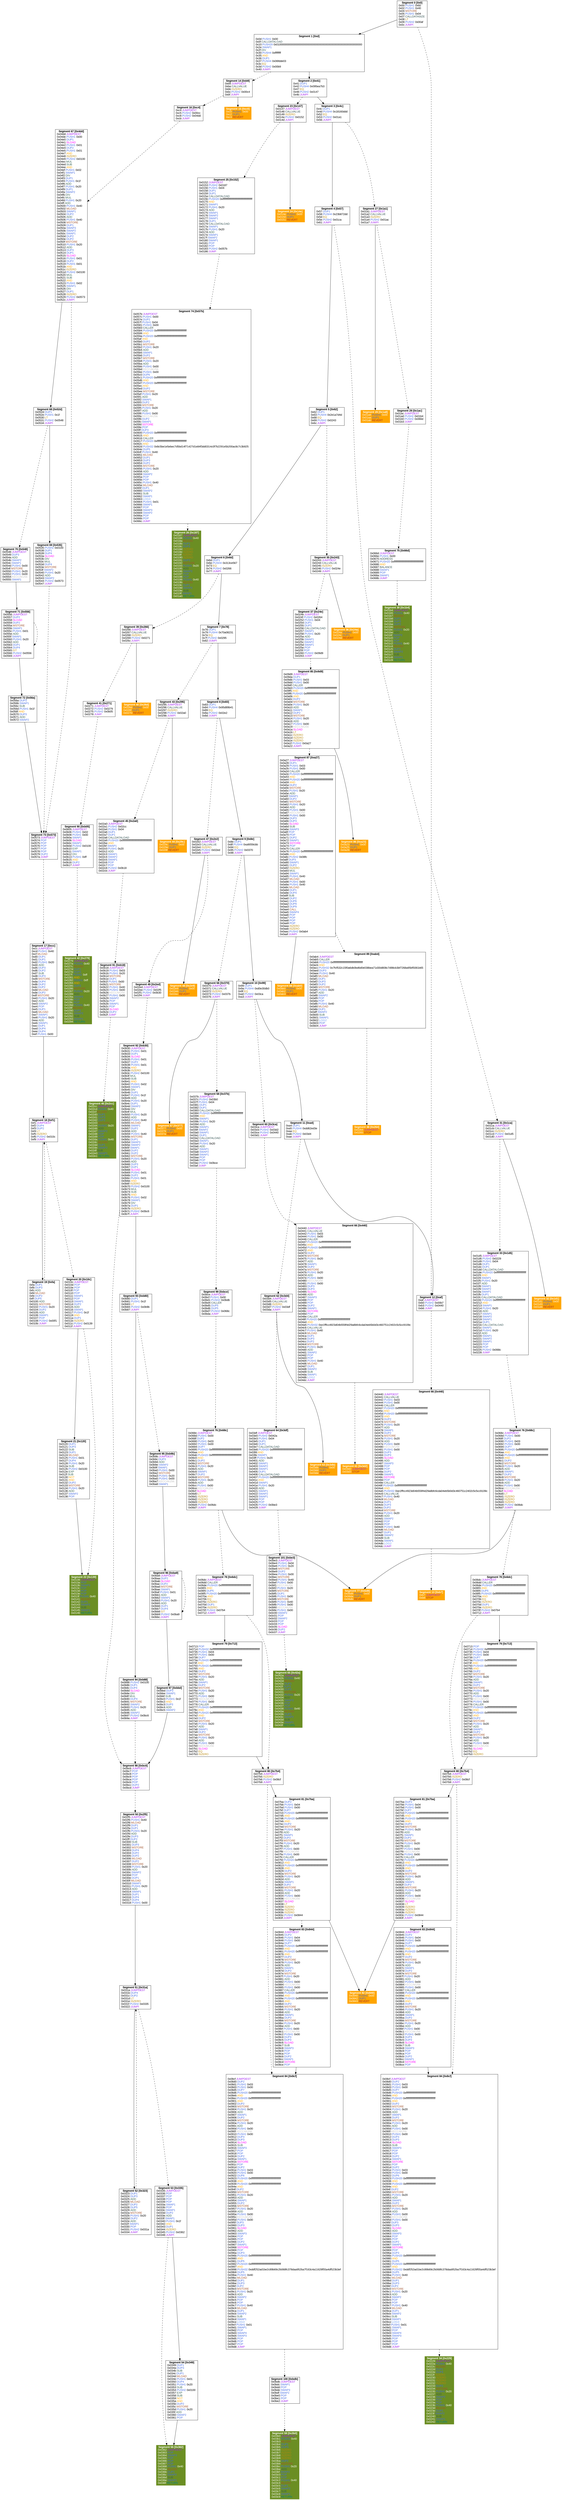 digraph CFG {
node [shape=box]
node[fontname=arial]
edge[fontname=arial]
ranking=TB
 s0_0 [label=<
<B>Segment 0 [0x0]</B><BR ALIGN="CENTER"/>
0x00:<FONT color="royalblue">PUSH1</FONT> 0x60 <BR ALIGN="LEFT"/>
0x02:<FONT color="royalblue">PUSH1</FONT> 0x40 <BR ALIGN="LEFT"/>
0x04:<FONT color="sienna">MSTORE</FONT> <BR ALIGN="LEFT"/>
0x05:<FONT color="royalblue">PUSH1</FONT> 0x04 <BR ALIGN="LEFT"/>
0x07:<FONT color="darkslategrey">CALLDATASIZE</FONT> <BR ALIGN="LEFT"/>
0x08:<FONT color="darkgoldenrod">LT</FONT> <BR ALIGN="LEFT"/>
0x09:<FONT color="royalblue">PUSH2</FONT> 0x00af <BR ALIGN="LEFT"/>
0x0c:<FONT color="purple">JUMPI</FONT> <BR ALIGN="LEFT"/>
> tooltip=<Stack Size &#916;: 0&#10;Exit Jump target: Constant 0xaf&#10;Stack Size on Entry &#8805; 0>]
s0_1 [label=<
<B>Segment 1 [0xd]</B><BR ALIGN="CENTER"/>
0x0d:<FONT color="royalblue">PUSH1</FONT> 0x00 <BR ALIGN="LEFT"/>
0x0f:<FONT color="darkslategrey">CALLDATALOAD</FONT> <BR ALIGN="LEFT"/>
0x10:<FONT color="royalblue">PUSH29</FONT> 0x0100000000000000000000000000000000000000000000000000000000 <BR ALIGN="LEFT"/>
0x2e:<FONT color="royalblue">SWAP1</FONT> <BR ALIGN="LEFT"/>
0x2f:<FONT color="#316152">DIV</FONT> <BR ALIGN="LEFT"/>
0x30:<FONT color="royalblue">PUSH4</FONT> 0xffffffff <BR ALIGN="LEFT"/>
0x35:<FONT color="orange">AND</FONT> <BR ALIGN="LEFT"/>
0x36:<FONT color="royalblue">DUP1</FONT> <BR ALIGN="LEFT"/>
0x37:<FONT color="royalblue">PUSH4</FONT> 0x06fdde03 <BR ALIGN="LEFT"/>
0x3c:<FONT color="darkgoldenrod">EQ</FONT> <BR ALIGN="LEFT"/>
0x3d:<FONT color="royalblue">PUSH2</FONT> 0x00b9 <BR ALIGN="LEFT"/>
0x40:<FONT color="purple">JUMPI</FONT> <BR ALIGN="LEFT"/>
> tooltip=<Stack Size &#916;: +1&#10;Exit Jump target: Constant 0xb9&#10;Stack Size on Entry &#8805; 0>]
s0_12 [label=<
<B>Segment 12 [0xaf]</B><BR ALIGN="CENTER"/>
0xaf:<FONT color="purple">JUMPDEST</FONT> <BR ALIGN="LEFT"/>
0xb0:<FONT color="royalblue">PUSH2</FONT> 0x00b7 <BR ALIGN="LEFT"/>
0xb3:<FONT color="royalblue">PUSH2</FONT> 0x0440 <BR ALIGN="LEFT"/>
0xb6:<FONT color="purple">JUMP</FONT> <BR ALIGN="LEFT"/>
> tooltip=<Stack Size &#916;: +1&#10;Exit Jump target: Constant 0x440&#10;Stack Size on Entry &#8805; 0>]
s0_2 [label=<
<B>Segment 2 [0x41]</B><BR ALIGN="CENTER"/>
0x41:<FONT color="royalblue">DUP1</FONT> <BR ALIGN="LEFT"/>
0x42:<FONT color="royalblue">PUSH4</FONT> 0x095ea7b3 <BR ALIGN="LEFT"/>
0x47:<FONT color="darkgoldenrod">EQ</FONT> <BR ALIGN="LEFT"/>
0x48:<FONT color="royalblue">PUSH2</FONT> 0x0147 <BR ALIGN="LEFT"/>
0x4b:<FONT color="purple">JUMPI</FONT> <BR ALIGN="LEFT"/>
> tooltip=<Stack Size &#916;: 0&#10;Exit Jump target: Constant 0x147&#10;Stack Size on Entry &#8805; 1>]
s2_2 [label=<
<B>Segment 14 [0xb9]</B><BR ALIGN="CENTER"/>
0xb9:<FONT color="purple">JUMPDEST</FONT> <BR ALIGN="LEFT"/>
0xba:<FONT color="darkslategrey">CALLVALUE</FONT> <BR ALIGN="LEFT"/>
0xbb:<FONT color="darkgoldenrod">ISZERO</FONT> <BR ALIGN="LEFT"/>
0xbc:<FONT color="royalblue">PUSH2</FONT> 0x00c4 <BR ALIGN="LEFT"/>
0xbf:<FONT color="purple">JUMPI</FONT> <BR ALIGN="LEFT"/>
> tooltip=<Stack Size &#916;: 0&#10;Exit Jump target: Constant 0xc4&#10;Stack Size on Entry &#8805; 0>]
s0_3 [label=<
<B>Segment 3 [0x4c]</B><BR ALIGN="CENTER"/>
0x4c:<FONT color="royalblue">DUP1</FONT> <BR ALIGN="LEFT"/>
0x4d:<FONT color="royalblue">PUSH4</FONT> 0x18160ddd <BR ALIGN="LEFT"/>
0x52:<FONT color="darkgoldenrod">EQ</FONT> <BR ALIGN="LEFT"/>
0x53:<FONT color="royalblue">PUSH2</FONT> 0x01a1 <BR ALIGN="LEFT"/>
0x56:<FONT color="purple">JUMPI</FONT> <BR ALIGN="LEFT"/>
> tooltip=<Stack Size &#916;: 0&#10;Exit Jump target: Constant 0x1a1&#10;Stack Size on Entry &#8805; 1>]
s4_3 [label=<
<B>Segment 23 [0x147]</B><BR ALIGN="CENTER"/>
0x0147:<FONT color="purple">JUMPDEST</FONT> <BR ALIGN="LEFT"/>
0x0148:<FONT color="darkslategrey">CALLVALUE</FONT> <BR ALIGN="LEFT"/>
0x0149:<FONT color="darkgoldenrod">ISZERO</FONT> <BR ALIGN="LEFT"/>
0x014a:<FONT color="royalblue">PUSH2</FONT> 0x0152 <BR ALIGN="LEFT"/>
0x014d:<FONT color="purple">JUMPI</FONT> <BR ALIGN="LEFT"/>
> tooltip=<Stack Size &#916;: 0&#10;Exit Jump target: Constant 0x152&#10;Stack Size on Entry &#8805; 0>]
s0_4 [label=<
<B>Segment 4 [0x57]</B><BR ALIGN="CENTER"/>
0x57:<FONT color="royalblue">DUP1</FONT> <BR ALIGN="LEFT"/>
0x58:<FONT color="royalblue">PUSH4</FONT> 0x23b872dd <BR ALIGN="LEFT"/>
0x5d:<FONT color="darkgoldenrod">EQ</FONT> <BR ALIGN="LEFT"/>
0x5e:<FONT color="royalblue">PUSH2</FONT> 0x01ca <BR ALIGN="LEFT"/>
0x61:<FONT color="purple">JUMPI</FONT> <BR ALIGN="LEFT"/>
> tooltip=<Stack Size &#916;: 0&#10;Exit Jump target: Constant 0x1ca&#10;Stack Size on Entry &#8805; 1>]
s8_4 [label=<
<B>Segment 27 [0x1a1]</B><BR ALIGN="CENTER"/>
0x01a1:<FONT color="purple">JUMPDEST</FONT> <BR ALIGN="LEFT"/>
0x01a2:<FONT color="darkslategrey">CALLVALUE</FONT> <BR ALIGN="LEFT"/>
0x01a3:<FONT color="darkgoldenrod">ISZERO</FONT> <BR ALIGN="LEFT"/>
0x01a4:<FONT color="royalblue">PUSH2</FONT> 0x01ac <BR ALIGN="LEFT"/>
0x01a7:<FONT color="purple">JUMPI</FONT> <BR ALIGN="LEFT"/>
> tooltip=<Stack Size &#916;: 0&#10;Exit Jump target: Constant 0x1ac&#10;Stack Size on Entry &#8805; 0>]
s0_5 [label=<
<B>Segment 5 [0x62]</B><BR ALIGN="CENTER"/>
0x62:<FONT color="royalblue">DUP1</FONT> <BR ALIGN="LEFT"/>
0x63:<FONT color="royalblue">PUSH4</FONT> 0x2e1a7d4d <BR ALIGN="LEFT"/>
0x68:<FONT color="darkgoldenrod">EQ</FONT> <BR ALIGN="LEFT"/>
0x69:<FONT color="royalblue">PUSH2</FONT> 0x0243 <BR ALIGN="LEFT"/>
0x6c:<FONT color="purple">JUMPI</FONT> <BR ALIGN="LEFT"/>
> tooltip=<Stack Size &#916;: 0&#10;Exit Jump target: Constant 0x243&#10;Stack Size on Entry &#8805; 1>]
s16_5 [label=<
<B>Segment 31 [0x1ca]</B><BR ALIGN="CENTER"/>
0x01ca:<FONT color="purple">JUMPDEST</FONT> <BR ALIGN="LEFT"/>
0x01cb:<FONT color="darkslategrey">CALLVALUE</FONT> <BR ALIGN="LEFT"/>
0x01cc:<FONT color="darkgoldenrod">ISZERO</FONT> <BR ALIGN="LEFT"/>
0x01cd:<FONT color="royalblue">PUSH2</FONT> 0x01d5 <BR ALIGN="LEFT"/>
0x01d0:<FONT color="purple">JUMPI</FONT> <BR ALIGN="LEFT"/>
> tooltip=<Stack Size &#916;: 0&#10;Exit Jump target: Constant 0x1d5&#10;Stack Size on Entry &#8805; 0>]
s0_6 [label=<
<B>Segment 6 [0x6d]</B><BR ALIGN="CENTER"/>
0x6d:<FONT color="royalblue">DUP1</FONT> <BR ALIGN="LEFT"/>
0x6e:<FONT color="royalblue">PUSH4</FONT> 0x313ce567 <BR ALIGN="LEFT"/>
0x73:<FONT color="darkgoldenrod">EQ</FONT> <BR ALIGN="LEFT"/>
0x74:<FONT color="royalblue">PUSH2</FONT> 0x0266 <BR ALIGN="LEFT"/>
0x77:<FONT color="purple">JUMPI</FONT> <BR ALIGN="LEFT"/>
> tooltip=<Stack Size &#916;: 0&#10;Exit Jump target: Constant 0x266&#10;Stack Size on Entry &#8805; 1>]
s32_6 [label=<
<B>Segment 35 [0x243]</B><BR ALIGN="CENTER"/>
0x0243:<FONT color="purple">JUMPDEST</FONT> <BR ALIGN="LEFT"/>
0x0244:<FONT color="darkslategrey">CALLVALUE</FONT> <BR ALIGN="LEFT"/>
0x0245:<FONT color="darkgoldenrod">ISZERO</FONT> <BR ALIGN="LEFT"/>
0x0246:<FONT color="royalblue">PUSH2</FONT> 0x024e <BR ALIGN="LEFT"/>
0x0249:<FONT color="purple">JUMPI</FONT> <BR ALIGN="LEFT"/>
> tooltip=<Stack Size &#916;: 0&#10;Exit Jump target: Constant 0x24e&#10;Stack Size on Entry &#8805; 0>]
s0_7 [label=<
<B>Segment 7 [0x78]</B><BR ALIGN="CENTER"/>
0x78:<FONT color="royalblue">DUP1</FONT> <BR ALIGN="LEFT"/>
0x79:<FONT color="royalblue">PUSH4</FONT> 0x70a08231 <BR ALIGN="LEFT"/>
0x7e:<FONT color="darkgoldenrod">EQ</FONT> <BR ALIGN="LEFT"/>
0x7f:<FONT color="royalblue">PUSH2</FONT> 0x0295 <BR ALIGN="LEFT"/>
0x82:<FONT color="purple">JUMPI</FONT> <BR ALIGN="LEFT"/>
> tooltip=<Stack Size &#916;: 0&#10;Exit Jump target: Constant 0x295&#10;Stack Size on Entry &#8805; 1>]
s64_7 [label=<
<B>Segment 39 [0x266]</B><BR ALIGN="CENTER"/>
0x0266:<FONT color="purple">JUMPDEST</FONT> <BR ALIGN="LEFT"/>
0x0267:<FONT color="darkslategrey">CALLVALUE</FONT> <BR ALIGN="LEFT"/>
0x0268:<FONT color="darkgoldenrod">ISZERO</FONT> <BR ALIGN="LEFT"/>
0x0269:<FONT color="royalblue">PUSH2</FONT> 0x0271 <BR ALIGN="LEFT"/>
0x026c:<FONT color="purple">JUMPI</FONT> <BR ALIGN="LEFT"/>
> tooltip=<Stack Size &#916;: 0&#10;Exit Jump target: Constant 0x271&#10;Stack Size on Entry &#8805; 0>]
s0_8 [label=<
<B>Segment 8 [0x83]</B><BR ALIGN="CENTER"/>
0x83:<FONT color="royalblue">DUP1</FONT> <BR ALIGN="LEFT"/>
0x84:<FONT color="royalblue">PUSH4</FONT> 0x95d89b41 <BR ALIGN="LEFT"/>
0x89:<FONT color="darkgoldenrod">EQ</FONT> <BR ALIGN="LEFT"/>
0x8a:<FONT color="royalblue">PUSH2</FONT> 0x02e2 <BR ALIGN="LEFT"/>
0x8d:<FONT color="purple">JUMPI</FONT> <BR ALIGN="LEFT"/>
> tooltip=<Stack Size &#916;: 0&#10;Exit Jump target: Constant 0x2e2&#10;Stack Size on Entry &#8805; 1>]
s128_8 [label=<
<B>Segment 43 [0x295]</B><BR ALIGN="CENTER"/>
0x0295:<FONT color="purple">JUMPDEST</FONT> <BR ALIGN="LEFT"/>
0x0296:<FONT color="darkslategrey">CALLVALUE</FONT> <BR ALIGN="LEFT"/>
0x0297:<FONT color="darkgoldenrod">ISZERO</FONT> <BR ALIGN="LEFT"/>
0x0298:<FONT color="royalblue">PUSH2</FONT> 0x02a0 <BR ALIGN="LEFT"/>
0x029b:<FONT color="purple">JUMPI</FONT> <BR ALIGN="LEFT"/>
> tooltip=<Stack Size &#916;: 0&#10;Exit Jump target: Constant 0x2a0&#10;Stack Size on Entry &#8805; 0>]
s0_9 [label=<
<B>Segment 9 [0x8e]</B><BR ALIGN="CENTER"/>
0x8e:<FONT color="royalblue">DUP1</FONT> <BR ALIGN="LEFT"/>
0x8f:<FONT color="royalblue">PUSH4</FONT> 0xa9059cbb <BR ALIGN="LEFT"/>
0x94:<FONT color="darkgoldenrod">EQ</FONT> <BR ALIGN="LEFT"/>
0x95:<FONT color="royalblue">PUSH2</FONT> 0x0370 <BR ALIGN="LEFT"/>
0x98:<FONT color="purple">JUMPI</FONT> <BR ALIGN="LEFT"/>
> tooltip=<Stack Size &#916;: 0&#10;Exit Jump target: Constant 0x370&#10;Stack Size on Entry &#8805; 1>]
s256_9 [label=<
<B>Segment 47 [0x2e2]</B><BR ALIGN="CENTER"/>
0x02e2:<FONT color="purple">JUMPDEST</FONT> <BR ALIGN="LEFT"/>
0x02e3:<FONT color="darkslategrey">CALLVALUE</FONT> <BR ALIGN="LEFT"/>
0x02e4:<FONT color="darkgoldenrod">ISZERO</FONT> <BR ALIGN="LEFT"/>
0x02e5:<FONT color="royalblue">PUSH2</FONT> 0x02ed <BR ALIGN="LEFT"/>
0x02e8:<FONT color="purple">JUMPI</FONT> <BR ALIGN="LEFT"/>
> tooltip=<Stack Size &#916;: 0&#10;Exit Jump target: Constant 0x2ed&#10;Stack Size on Entry &#8805; 0>]
s0_10 [label=<
<B>Segment 10 [0x99]</B><BR ALIGN="CENTER"/>
0x99:<FONT color="royalblue">DUP1</FONT> <BR ALIGN="LEFT"/>
0x9a:<FONT color="royalblue">PUSH4</FONT> 0xd0e30db0 <BR ALIGN="LEFT"/>
0x9f:<FONT color="darkgoldenrod">EQ</FONT> <BR ALIGN="LEFT"/>
0xa0:<FONT color="royalblue">PUSH2</FONT> 0x03ca <BR ALIGN="LEFT"/>
0xa3:<FONT color="purple">JUMPI</FONT> <BR ALIGN="LEFT"/>
> tooltip=<Stack Size &#916;: 0&#10;Exit Jump target: Constant 0x3ca&#10;Stack Size on Entry &#8805; 1>]
s512_10 [label=<
<B>Segment 56 [0x370]</B><BR ALIGN="CENTER"/>
0x0370:<FONT color="purple">JUMPDEST</FONT> <BR ALIGN="LEFT"/>
0x0371:<FONT color="darkslategrey">CALLVALUE</FONT> <BR ALIGN="LEFT"/>
0x0372:<FONT color="darkgoldenrod">ISZERO</FONT> <BR ALIGN="LEFT"/>
0x0373:<FONT color="royalblue">PUSH2</FONT> 0x037b <BR ALIGN="LEFT"/>
0x0376:<FONT color="purple">JUMPI</FONT> <BR ALIGN="LEFT"/>
> tooltip=<Stack Size &#916;: 0&#10;Exit Jump target: Constant 0x37b&#10;Stack Size on Entry &#8805; 0>]
s0_11 [label=<
<B>Segment 11 [0xa4]</B><BR ALIGN="CENTER"/>
0xa4:<FONT color="royalblue">DUP1</FONT> <BR ALIGN="LEFT"/>
0xa5:<FONT color="royalblue">PUSH4</FONT> 0xdd62ed3e <BR ALIGN="LEFT"/>
0xaa:<FONT color="darkgoldenrod">EQ</FONT> <BR ALIGN="LEFT"/>
0xab:<FONT color="royalblue">PUSH2</FONT> 0x03d4 <BR ALIGN="LEFT"/>
0xae:<FONT color="purple">JUMPI</FONT> <BR ALIGN="LEFT"/>
> tooltip=<Stack Size &#916;: 0&#10;Exit Jump target: Constant 0x3d4&#10;Stack Size on Entry &#8805; 1>]
s1024_11 [label=<
<B>Segment 60 [0x3ca]</B><BR ALIGN="CENTER"/>
0x03ca:<FONT color="purple">JUMPDEST</FONT> <BR ALIGN="LEFT"/>
0x03cb:<FONT color="royalblue">PUSH2</FONT> 0x03d2 <BR ALIGN="LEFT"/>
0x03ce:<FONT color="royalblue">PUSH2</FONT> 0x0440 <BR ALIGN="LEFT"/>
0x03d1:<FONT color="purple">JUMP</FONT> <BR ALIGN="LEFT"/>
> tooltip=<Stack Size &#916;: +1&#10;Exit Jump target: Constant 0x440&#10;Stack Size on Entry &#8805; 0>]
s2048_12 [label=<
<B>Segment 62 [0x3d4]</B><BR ALIGN="CENTER"/>
0x03d4:<FONT color="purple">JUMPDEST</FONT> <BR ALIGN="LEFT"/>
0x03d5:<FONT color="darkslategrey">CALLVALUE</FONT> <BR ALIGN="LEFT"/>
0x03d6:<FONT color="darkgoldenrod">ISZERO</FONT> <BR ALIGN="LEFT"/>
0x03d7:<FONT color="royalblue">PUSH2</FONT> 0x03df <BR ALIGN="LEFT"/>
0x03da:<FONT color="purple">JUMPI</FONT> <BR ALIGN="LEFT"/>
> tooltip=<Stack Size &#916;: 0&#10;Exit Jump target: Constant 0x3df&#10;Stack Size on Entry &#8805; 0>]
s4096_13 [label=<
<B>Segment 66 [0x440]</B><BR ALIGN="CENTER"/>
0x0440:<FONT color="purple">JUMPDEST</FONT> <BR ALIGN="LEFT"/>
0x0441:<FONT color="darkslategrey">CALLVALUE</FONT> <BR ALIGN="LEFT"/>
0x0442:<FONT color="royalblue">PUSH1</FONT> 0x03 <BR ALIGN="LEFT"/>
0x0444:<FONT color="royalblue">PUSH1</FONT> 0x00 <BR ALIGN="LEFT"/>
0x0446:<FONT color="darkslategrey">CALLER</FONT> <BR ALIGN="LEFT"/>
0x0447:<FONT color="royalblue">PUSH20</FONT> 0xffffffffffffffffffffffffffffffffffffffff <BR ALIGN="LEFT"/>
0x045c:<FONT color="orange">AND</FONT> <BR ALIGN="LEFT"/>
0x045d:<FONT color="royalblue">PUSH20</FONT> 0xffffffffffffffffffffffffffffffffffffffff <BR ALIGN="LEFT"/>
0x0472:<FONT color="orange">AND</FONT> <BR ALIGN="LEFT"/>
0x0473:<FONT color="royalblue">DUP2</FONT> <BR ALIGN="LEFT"/>
0x0474:<FONT color="sienna">MSTORE</FONT> <BR ALIGN="LEFT"/>
0x0475:<FONT color="royalblue">PUSH1</FONT> 0x20 <BR ALIGN="LEFT"/>
0x0477:<FONT color="#316152">ADD</FONT> <BR ALIGN="LEFT"/>
0x0478:<FONT color="royalblue">SWAP1</FONT> <BR ALIGN="LEFT"/>
0x0479:<FONT color="royalblue">DUP2</FONT> <BR ALIGN="LEFT"/>
0x047a:<FONT color="sienna">MSTORE</FONT> <BR ALIGN="LEFT"/>
0x047b:<FONT color="royalblue">PUSH1</FONT> 0x20 <BR ALIGN="LEFT"/>
0x047d:<FONT color="#316152">ADD</FONT> <BR ALIGN="LEFT"/>
0x047e:<FONT color="royalblue">PUSH1</FONT> 0x00 <BR ALIGN="LEFT"/>
0x0480:<FONT color="grey">KECCAK256</FONT> <BR ALIGN="LEFT"/>
0x0481:<FONT color="royalblue">PUSH1</FONT> 0x00 <BR ALIGN="LEFT"/>
0x0483:<FONT color="royalblue">DUP3</FONT> <BR ALIGN="LEFT"/>
0x0484:<FONT color="royalblue">DUP3</FONT> <BR ALIGN="LEFT"/>
0x0485:<FONT color="fuchsia">SLOAD</FONT> <BR ALIGN="LEFT"/>
0x0486:<FONT color="#316152">ADD</FONT> <BR ALIGN="LEFT"/>
0x0487:<FONT color="royalblue">SWAP3</FONT> <BR ALIGN="LEFT"/>
0x0488:<FONT color="royalblue">POP</FONT> <BR ALIGN="LEFT"/>
0x0489:<FONT color="royalblue">POP</FONT> <BR ALIGN="LEFT"/>
0x048a:<FONT color="royalblue">DUP2</FONT> <BR ALIGN="LEFT"/>
0x048b:<FONT color="royalblue">SWAP1</FONT> <BR ALIGN="LEFT"/>
0x048c:<FONT color="fuchsia">SSTORE</FONT> <BR ALIGN="LEFT"/>
0x048d:<FONT color="royalblue">POP</FONT> <BR ALIGN="LEFT"/>
0x048e:<FONT color="darkslategrey">CALLER</FONT> <BR ALIGN="LEFT"/>
0x048f:<FONT color="royalblue">PUSH20</FONT> 0xffffffffffffffffffffffffffffffffffffffff <BR ALIGN="LEFT"/>
0x04a4:<FONT color="orange">AND</FONT> <BR ALIGN="LEFT"/>
0x04a5:<FONT color="royalblue">PUSH32</FONT> 0xe1fffcc4923d04b559f4d29a8bfc6cda04eb5b0d3c460751c2402c5c5cc9109c <BR ALIGN="LEFT"/>
0x04c6:<FONT color="darkslategrey">CALLVALUE</FONT> <BR ALIGN="LEFT"/>
0x04c7:<FONT color="royalblue">PUSH1</FONT> 0x40 <BR ALIGN="LEFT"/>
0x04c9:<FONT color="sienna">MLOAD</FONT> <BR ALIGN="LEFT"/>
0x04ca:<FONT color="royalblue">DUP1</FONT> <BR ALIGN="LEFT"/>
0x04cb:<FONT color="royalblue">DUP3</FONT> <BR ALIGN="LEFT"/>
0x04cc:<FONT color="royalblue">DUP2</FONT> <BR ALIGN="LEFT"/>
0x04cd:<FONT color="sienna">MSTORE</FONT> <BR ALIGN="LEFT"/>
0x04ce:<FONT color="royalblue">PUSH1</FONT> 0x20 <BR ALIGN="LEFT"/>
0x04d0:<FONT color="#316152">ADD</FONT> <BR ALIGN="LEFT"/>
0x04d1:<FONT color="royalblue">SWAP2</FONT> <BR ALIGN="LEFT"/>
0x04d2:<FONT color="royalblue">POP</FONT> <BR ALIGN="LEFT"/>
0x04d3:<FONT color="royalblue">POP</FONT> <BR ALIGN="LEFT"/>
0x04d4:<FONT color="royalblue">PUSH1</FONT> 0x40 <BR ALIGN="LEFT"/>
0x04d6:<FONT color="sienna">MLOAD</FONT> <BR ALIGN="LEFT"/>
0x04d7:<FONT color="royalblue">DUP1</FONT> <BR ALIGN="LEFT"/>
0x04d8:<FONT color="royalblue">SWAP2</FONT> <BR ALIGN="LEFT"/>
0x04d9:<FONT color="#316152">SUB</FONT> <BR ALIGN="LEFT"/>
0x04da:<FONT color="royalblue">SWAP1</FONT> <BR ALIGN="LEFT"/>
0x04db:<FONT color="cornflowerblue">LOG2</FONT> <BR ALIGN="LEFT"/>
0x04dc:<FONT color="purple">JUMP</FONT> <BR ALIGN="LEFT"/>
> tooltip=<Stack Size &#916;: -1&#10;Exit Jump target: Constant 0xe1fffcc4923d04b559f4d29a8bfc6cda04eb5b0d3c460751c2402c5c5cc9109c&#10;Stack Size on Entry &#8805; 1>]
s2_3 [style=filled,color=orange,fontcolor=white,label=<
<B>Segment 15 [0xc0]</B><BR ALIGN="CENTER"/>
0xc0:<FONT color="royalblue">PUSH1</FONT> 0x00 <BR ALIGN="LEFT"/>
0xc2:<FONT color="royalblue">DUP1</FONT> <BR ALIGN="LEFT"/>
0xc3:<FONT color="brown">REVERT</FONT> <BR ALIGN="LEFT"/>
> tooltip=<Stack Size &#916;: +2&#10;Stack Size on Entry &#8805; 0>]
s6_3 [label=<
<B>Segment 16 [0xc4]</B><BR ALIGN="CENTER"/>
0xc4:<FONT color="purple">JUMPDEST</FONT> <BR ALIGN="LEFT"/>
0xc5:<FONT color="royalblue">PUSH2</FONT> 0x00cc <BR ALIGN="LEFT"/>
0xc8:<FONT color="royalblue">PUSH2</FONT> 0x04dd <BR ALIGN="LEFT"/>
0xcb:<FONT color="purple">JUMP</FONT> <BR ALIGN="LEFT"/>
> tooltip=<Stack Size &#916;: +1&#10;Exit Jump target: Constant 0x4dd&#10;Stack Size on Entry &#8805; 0>]
s14_4 [label=<
<B>Segment 67 [0x4dd]</B><BR ALIGN="CENTER"/>
0x04dd:<FONT color="purple">JUMPDEST</FONT> <BR ALIGN="LEFT"/>
0x04de:<FONT color="royalblue">PUSH1</FONT> 0x00 <BR ALIGN="LEFT"/>
0x04e0:<FONT color="royalblue">DUP1</FONT> <BR ALIGN="LEFT"/>
0x04e1:<FONT color="fuchsia">SLOAD</FONT> <BR ALIGN="LEFT"/>
0x04e2:<FONT color="royalblue">PUSH1</FONT> 0x01 <BR ALIGN="LEFT"/>
0x04e4:<FONT color="royalblue">DUP2</FONT> <BR ALIGN="LEFT"/>
0x04e5:<FONT color="royalblue">PUSH1</FONT> 0x01 <BR ALIGN="LEFT"/>
0x04e7:<FONT color="orange">AND</FONT> <BR ALIGN="LEFT"/>
0x04e8:<FONT color="darkgoldenrod">ISZERO</FONT> <BR ALIGN="LEFT"/>
0x04e9:<FONT color="royalblue">PUSH2</FONT> 0x0100 <BR ALIGN="LEFT"/>
0x04ec:<FONT color="#316152">MUL</FONT> <BR ALIGN="LEFT"/>
0x04ed:<FONT color="#316152">SUB</FONT> <BR ALIGN="LEFT"/>
0x04ee:<FONT color="orange">AND</FONT> <BR ALIGN="LEFT"/>
0x04ef:<FONT color="royalblue">PUSH1</FONT> 0x02 <BR ALIGN="LEFT"/>
0x04f1:<FONT color="royalblue">SWAP1</FONT> <BR ALIGN="LEFT"/>
0x04f2:<FONT color="#316152">DIV</FONT> <BR ALIGN="LEFT"/>
0x04f3:<FONT color="royalblue">DUP1</FONT> <BR ALIGN="LEFT"/>
0x04f4:<FONT color="royalblue">PUSH1</FONT> 0x1f <BR ALIGN="LEFT"/>
0x04f6:<FONT color="#316152">ADD</FONT> <BR ALIGN="LEFT"/>
0x04f7:<FONT color="royalblue">PUSH1</FONT> 0x20 <BR ALIGN="LEFT"/>
0x04f9:<FONT color="royalblue">DUP1</FONT> <BR ALIGN="LEFT"/>
0x04fa:<FONT color="royalblue">SWAP2</FONT> <BR ALIGN="LEFT"/>
0x04fb:<FONT color="#316152">DIV</FONT> <BR ALIGN="LEFT"/>
0x04fc:<FONT color="#316152">MUL</FONT> <BR ALIGN="LEFT"/>
0x04fd:<FONT color="royalblue">PUSH1</FONT> 0x20 <BR ALIGN="LEFT"/>
0x04ff:<FONT color="#316152">ADD</FONT> <BR ALIGN="LEFT"/>
0x0500:<FONT color="royalblue">PUSH1</FONT> 0x40 <BR ALIGN="LEFT"/>
0x0502:<FONT color="sienna">MLOAD</FONT> <BR ALIGN="LEFT"/>
0x0503:<FONT color="royalblue">SWAP1</FONT> <BR ALIGN="LEFT"/>
0x0504:<FONT color="royalblue">DUP2</FONT> <BR ALIGN="LEFT"/>
0x0505:<FONT color="#316152">ADD</FONT> <BR ALIGN="LEFT"/>
0x0506:<FONT color="royalblue">PUSH1</FONT> 0x40 <BR ALIGN="LEFT"/>
0x0508:<FONT color="sienna">MSTORE</FONT> <BR ALIGN="LEFT"/>
0x0509:<FONT color="royalblue">DUP1</FONT> <BR ALIGN="LEFT"/>
0x050a:<FONT color="royalblue">SWAP3</FONT> <BR ALIGN="LEFT"/>
0x050b:<FONT color="royalblue">SWAP2</FONT> <BR ALIGN="LEFT"/>
0x050c:<FONT color="royalblue">SWAP1</FONT> <BR ALIGN="LEFT"/>
0x050d:<FONT color="royalblue">DUP2</FONT> <BR ALIGN="LEFT"/>
0x050e:<FONT color="royalblue">DUP2</FONT> <BR ALIGN="LEFT"/>
0x050f:<FONT color="sienna">MSTORE</FONT> <BR ALIGN="LEFT"/>
0x0510:<FONT color="royalblue">PUSH1</FONT> 0x20 <BR ALIGN="LEFT"/>
0x0512:<FONT color="#316152">ADD</FONT> <BR ALIGN="LEFT"/>
0x0513:<FONT color="royalblue">DUP3</FONT> <BR ALIGN="LEFT"/>
0x0514:<FONT color="royalblue">DUP1</FONT> <BR ALIGN="LEFT"/>
0x0515:<FONT color="fuchsia">SLOAD</FONT> <BR ALIGN="LEFT"/>
0x0516:<FONT color="royalblue">PUSH1</FONT> 0x01 <BR ALIGN="LEFT"/>
0x0518:<FONT color="royalblue">DUP2</FONT> <BR ALIGN="LEFT"/>
0x0519:<FONT color="royalblue">PUSH1</FONT> 0x01 <BR ALIGN="LEFT"/>
0x051b:<FONT color="orange">AND</FONT> <BR ALIGN="LEFT"/>
0x051c:<FONT color="darkgoldenrod">ISZERO</FONT> <BR ALIGN="LEFT"/>
0x051d:<FONT color="royalblue">PUSH2</FONT> 0x0100 <BR ALIGN="LEFT"/>
0x0520:<FONT color="#316152">MUL</FONT> <BR ALIGN="LEFT"/>
0x0521:<FONT color="#316152">SUB</FONT> <BR ALIGN="LEFT"/>
0x0522:<FONT color="orange">AND</FONT> <BR ALIGN="LEFT"/>
0x0523:<FONT color="royalblue">PUSH1</FONT> 0x02 <BR ALIGN="LEFT"/>
0x0525:<FONT color="royalblue">SWAP1</FONT> <BR ALIGN="LEFT"/>
0x0526:<FONT color="#316152">DIV</FONT> <BR ALIGN="LEFT"/>
0x0527:<FONT color="royalblue">DUP1</FONT> <BR ALIGN="LEFT"/>
0x0528:<FONT color="darkgoldenrod">ISZERO</FONT> <BR ALIGN="LEFT"/>
0x0529:<FONT color="royalblue">PUSH2</FONT> 0x0573 <BR ALIGN="LEFT"/>
0x052c:<FONT color="purple">JUMPI</FONT> <BR ALIGN="LEFT"/>
> tooltip=<Stack Size &#916;: +6&#10;Exit Jump target: Constant 0x573&#10;Stack Size on Entry &#8805; 0>]
s206_8 [label=<
<B>Segment 17 [0xcc]</B><BR ALIGN="CENTER"/>
0xcc:<FONT color="purple">JUMPDEST</FONT> <BR ALIGN="LEFT"/>
0xcd:<FONT color="royalblue">PUSH1</FONT> 0x40 <BR ALIGN="LEFT"/>
0xcf:<FONT color="sienna">MLOAD</FONT> <BR ALIGN="LEFT"/>
0xd0:<FONT color="royalblue">DUP1</FONT> <BR ALIGN="LEFT"/>
0xd1:<FONT color="royalblue">DUP1</FONT> <BR ALIGN="LEFT"/>
0xd2:<FONT color="royalblue">PUSH1</FONT> 0x20 <BR ALIGN="LEFT"/>
0xd4:<FONT color="#316152">ADD</FONT> <BR ALIGN="LEFT"/>
0xd5:<FONT color="royalblue">DUP3</FONT> <BR ALIGN="LEFT"/>
0xd6:<FONT color="royalblue">DUP2</FONT> <BR ALIGN="LEFT"/>
0xd7:<FONT color="#316152">SUB</FONT> <BR ALIGN="LEFT"/>
0xd8:<FONT color="royalblue">DUP3</FONT> <BR ALIGN="LEFT"/>
0xd9:<FONT color="sienna">MSTORE</FONT> <BR ALIGN="LEFT"/>
0xda:<FONT color="royalblue">DUP4</FONT> <BR ALIGN="LEFT"/>
0xdb:<FONT color="royalblue">DUP2</FONT> <BR ALIGN="LEFT"/>
0xdc:<FONT color="royalblue">DUP2</FONT> <BR ALIGN="LEFT"/>
0xdd:<FONT color="sienna">MLOAD</FONT> <BR ALIGN="LEFT"/>
0xde:<FONT color="royalblue">DUP2</FONT> <BR ALIGN="LEFT"/>
0xdf:<FONT color="sienna">MSTORE</FONT> <BR ALIGN="LEFT"/>
0xe0:<FONT color="royalblue">PUSH1</FONT> 0x20 <BR ALIGN="LEFT"/>
0xe2:<FONT color="#316152">ADD</FONT> <BR ALIGN="LEFT"/>
0xe3:<FONT color="royalblue">SWAP2</FONT> <BR ALIGN="LEFT"/>
0xe4:<FONT color="royalblue">POP</FONT> <BR ALIGN="LEFT"/>
0xe5:<FONT color="royalblue">DUP1</FONT> <BR ALIGN="LEFT"/>
0xe6:<FONT color="sienna">MLOAD</FONT> <BR ALIGN="LEFT"/>
0xe7:<FONT color="royalblue">SWAP1</FONT> <BR ALIGN="LEFT"/>
0xe8:<FONT color="royalblue">PUSH1</FONT> 0x20 <BR ALIGN="LEFT"/>
0xea:<FONT color="#316152">ADD</FONT> <BR ALIGN="LEFT"/>
0xeb:<FONT color="royalblue">SWAP1</FONT> <BR ALIGN="LEFT"/>
0xec:<FONT color="royalblue">DUP1</FONT> <BR ALIGN="LEFT"/>
0xed:<FONT color="royalblue">DUP4</FONT> <BR ALIGN="LEFT"/>
0xee:<FONT color="royalblue">DUP4</FONT> <BR ALIGN="LEFT"/>
0xef:<FONT color="royalblue">PUSH1</FONT> 0x00 <BR ALIGN="LEFT"/>
> tooltip=<Stack Size &#916;: +9&#10;Stack Size on Entry &#8805; 1>]
s206_9 [label=<
<B>Segment 18 [0xf1]</B><BR ALIGN="CENTER"/>
0xf1:<FONT color="purple">JUMPDEST</FONT> <BR ALIGN="LEFT"/>
0xf2:<FONT color="royalblue">DUP4</FONT> <BR ALIGN="LEFT"/>
0xf3:<FONT color="royalblue">DUP2</FONT> <BR ALIGN="LEFT"/>
0xf4:<FONT color="darkgoldenrod">LT</FONT> <BR ALIGN="LEFT"/>
0xf5:<FONT color="darkgoldenrod">ISZERO</FONT> <BR ALIGN="LEFT"/>
0xf6:<FONT color="royalblue">PUSH2</FONT> 0x010c <BR ALIGN="LEFT"/>
0xf9:<FONT color="purple">JUMPI</FONT> <BR ALIGN="LEFT"/>
> tooltip=<Stack Size &#916;: 0&#10;Exit Jump target: Constant 0x10c&#10;Stack Size on Entry &#8805; 4>]
s206_10 [label=<
<B>Segment 19 [0xfa]</B><BR ALIGN="CENTER"/>
0xfa:<FONT color="royalblue">DUP1</FONT> <BR ALIGN="LEFT"/>
0xfb:<FONT color="royalblue">DUP3</FONT> <BR ALIGN="LEFT"/>
0xfc:<FONT color="#316152">ADD</FONT> <BR ALIGN="LEFT"/>
0xfd:<FONT color="sienna">MLOAD</FONT> <BR ALIGN="LEFT"/>
0xfe:<FONT color="royalblue">DUP2</FONT> <BR ALIGN="LEFT"/>
0xff:<FONT color="royalblue">DUP5</FONT> <BR ALIGN="LEFT"/>
0x0100:<FONT color="#316152">ADD</FONT> <BR ALIGN="LEFT"/>
0x0101:<FONT color="sienna">MSTORE</FONT> <BR ALIGN="LEFT"/>
0x0102:<FONT color="royalblue">PUSH1</FONT> 0x20 <BR ALIGN="LEFT"/>
0x0104:<FONT color="royalblue">DUP2</FONT> <BR ALIGN="LEFT"/>
0x0105:<FONT color="#316152">ADD</FONT> <BR ALIGN="LEFT"/>
0x0106:<FONT color="royalblue">SWAP1</FONT> <BR ALIGN="LEFT"/>
0x0107:<FONT color="royalblue">POP</FONT> <BR ALIGN="LEFT"/>
0x0108:<FONT color="royalblue">PUSH2</FONT> 0x00f1 <BR ALIGN="LEFT"/>
0x010b:<FONT color="purple">JUMP</FONT> <BR ALIGN="LEFT"/>
> tooltip=<Stack Size &#916;: 0&#10;Exit Jump target: Constant 0xf1&#10;Stack Size on Entry &#8805; 3>]
s718_10 [label=<
<B>Segment 20 [0x10c]</B><BR ALIGN="CENTER"/>
0x010c:<FONT color="purple">JUMPDEST</FONT> <BR ALIGN="LEFT"/>
0x010d:<FONT color="royalblue">POP</FONT> <BR ALIGN="LEFT"/>
0x010e:<FONT color="royalblue">POP</FONT> <BR ALIGN="LEFT"/>
0x010f:<FONT color="royalblue">POP</FONT> <BR ALIGN="LEFT"/>
0x0110:<FONT color="royalblue">POP</FONT> <BR ALIGN="LEFT"/>
0x0111:<FONT color="royalblue">SWAP1</FONT> <BR ALIGN="LEFT"/>
0x0112:<FONT color="royalblue">POP</FONT> <BR ALIGN="LEFT"/>
0x0113:<FONT color="royalblue">SWAP1</FONT> <BR ALIGN="LEFT"/>
0x0114:<FONT color="royalblue">DUP2</FONT> <BR ALIGN="LEFT"/>
0x0115:<FONT color="#316152">ADD</FONT> <BR ALIGN="LEFT"/>
0x0116:<FONT color="royalblue">SWAP1</FONT> <BR ALIGN="LEFT"/>
0x0117:<FONT color="royalblue">PUSH1</FONT> 0x1f <BR ALIGN="LEFT"/>
0x0119:<FONT color="orange">AND</FONT> <BR ALIGN="LEFT"/>
0x011a:<FONT color="royalblue">DUP1</FONT> <BR ALIGN="LEFT"/>
0x011b:<FONT color="darkgoldenrod">ISZERO</FONT> <BR ALIGN="LEFT"/>
0x011c:<FONT color="royalblue">PUSH2</FONT> 0x0139 <BR ALIGN="LEFT"/>
0x011f:<FONT color="purple">JUMPI</FONT> <BR ALIGN="LEFT"/>
> tooltip=<Stack Size &#916;: -5&#10;Exit Jump target: Constant 0x139&#10;Stack Size on Entry &#8805; 7>]
s718_11 [label=<
<B>Segment 21 [0x120]</B><BR ALIGN="CENTER"/>
0x0120:<FONT color="royalblue">DUP1</FONT> <BR ALIGN="LEFT"/>
0x0121:<FONT color="royalblue">DUP3</FONT> <BR ALIGN="LEFT"/>
0x0122:<FONT color="#316152">SUB</FONT> <BR ALIGN="LEFT"/>
0x0123:<FONT color="royalblue">DUP1</FONT> <BR ALIGN="LEFT"/>
0x0124:<FONT color="sienna">MLOAD</FONT> <BR ALIGN="LEFT"/>
0x0125:<FONT color="royalblue">PUSH1</FONT> 0x01 <BR ALIGN="LEFT"/>
0x0127:<FONT color="royalblue">DUP4</FONT> <BR ALIGN="LEFT"/>
0x0128:<FONT color="royalblue">PUSH1</FONT> 0x20 <BR ALIGN="LEFT"/>
0x012a:<FONT color="#316152">SUB</FONT> <BR ALIGN="LEFT"/>
0x012b:<FONT color="royalblue">PUSH2</FONT> 0x0100 <BR ALIGN="LEFT"/>
0x012e:<FONT color="#316152">EXP</FONT> <BR ALIGN="LEFT"/>
0x012f:<FONT color="#316152">SUB</FONT> <BR ALIGN="LEFT"/>
0x0130:<FONT color="orange">NOT</FONT> <BR ALIGN="LEFT"/>
0x0131:<FONT color="orange">AND</FONT> <BR ALIGN="LEFT"/>
0x0132:<FONT color="royalblue">DUP2</FONT> <BR ALIGN="LEFT"/>
0x0133:<FONT color="sienna">MSTORE</FONT> <BR ALIGN="LEFT"/>
0x0134:<FONT color="royalblue">PUSH1</FONT> 0x20 <BR ALIGN="LEFT"/>
0x0136:<FONT color="#316152">ADD</FONT> <BR ALIGN="LEFT"/>
0x0137:<FONT color="royalblue">SWAP2</FONT> <BR ALIGN="LEFT"/>
0x0138:<FONT color="royalblue">POP</FONT> <BR ALIGN="LEFT"/>
> tooltip=<Stack Size &#916;: 0&#10;Stack Size on Entry &#8805; 2>]
s718_12 [style=filled,color=olivedrab,fontcolor=white,label=<
<B>Segment 22 [0x139]</B><BR ALIGN="CENTER"/>
0x0139:<FONT color="purple">JUMPDEST</FONT> <BR ALIGN="LEFT"/>
0x013a:<FONT color="royalblue">POP</FONT> <BR ALIGN="LEFT"/>
0x013b:<FONT color="royalblue">SWAP3</FONT> <BR ALIGN="LEFT"/>
0x013c:<FONT color="royalblue">POP</FONT> <BR ALIGN="LEFT"/>
0x013d:<FONT color="royalblue">POP</FONT> <BR ALIGN="LEFT"/>
0x013e:<FONT color="royalblue">POP</FONT> <BR ALIGN="LEFT"/>
0x013f:<FONT color="royalblue">PUSH1</FONT> 0x40 <BR ALIGN="LEFT"/>
0x0141:<FONT color="sienna">MLOAD</FONT> <BR ALIGN="LEFT"/>
0x0142:<FONT color="royalblue">DUP1</FONT> <BR ALIGN="LEFT"/>
0x0143:<FONT color="royalblue">SWAP2</FONT> <BR ALIGN="LEFT"/>
0x0144:<FONT color="#316152">SUB</FONT> <BR ALIGN="LEFT"/>
0x0145:<FONT color="royalblue">SWAP1</FONT> <BR ALIGN="LEFT"/>
0x0146:<FONT color="teal">RETURN</FONT> <BR ALIGN="LEFT"/>
> tooltip=<Stack Size &#916;: -3&#10;Stack Size on Entry &#8805; 5>]
s4_4 [style=filled,color=orange,fontcolor=white,label=<
<B>Segment 24 [0x14e]</B><BR ALIGN="CENTER"/>
0x014e:<FONT color="royalblue">PUSH1</FONT> 0x00 <BR ALIGN="LEFT"/>
0x0150:<FONT color="royalblue">DUP1</FONT> <BR ALIGN="LEFT"/>
0x0151:<FONT color="brown">REVERT</FONT> <BR ALIGN="LEFT"/>
> tooltip=<Stack Size &#916;: +2&#10;Stack Size on Entry &#8805; 0>]
s12_4 [label=<
<B>Segment 25 [0x152]</B><BR ALIGN="CENTER"/>
0x0152:<FONT color="purple">JUMPDEST</FONT> <BR ALIGN="LEFT"/>
0x0153:<FONT color="royalblue">PUSH2</FONT> 0x0187 <BR ALIGN="LEFT"/>
0x0156:<FONT color="royalblue">PUSH1</FONT> 0x04 <BR ALIGN="LEFT"/>
0x0158:<FONT color="royalblue">DUP1</FONT> <BR ALIGN="LEFT"/>
0x0159:<FONT color="royalblue">DUP1</FONT> <BR ALIGN="LEFT"/>
0x015a:<FONT color="darkslategrey">CALLDATALOAD</FONT> <BR ALIGN="LEFT"/>
0x015b:<FONT color="royalblue">PUSH20</FONT> 0xffffffffffffffffffffffffffffffffffffffff <BR ALIGN="LEFT"/>
0x0170:<FONT color="orange">AND</FONT> <BR ALIGN="LEFT"/>
0x0171:<FONT color="royalblue">SWAP1</FONT> <BR ALIGN="LEFT"/>
0x0172:<FONT color="royalblue">PUSH1</FONT> 0x20 <BR ALIGN="LEFT"/>
0x0174:<FONT color="#316152">ADD</FONT> <BR ALIGN="LEFT"/>
0x0175:<FONT color="royalblue">SWAP1</FONT> <BR ALIGN="LEFT"/>
0x0176:<FONT color="royalblue">SWAP2</FONT> <BR ALIGN="LEFT"/>
0x0177:<FONT color="royalblue">SWAP1</FONT> <BR ALIGN="LEFT"/>
0x0178:<FONT color="royalblue">DUP1</FONT> <BR ALIGN="LEFT"/>
0x0179:<FONT color="darkslategrey">CALLDATALOAD</FONT> <BR ALIGN="LEFT"/>
0x017a:<FONT color="royalblue">SWAP1</FONT> <BR ALIGN="LEFT"/>
0x017b:<FONT color="royalblue">PUSH1</FONT> 0x20 <BR ALIGN="LEFT"/>
0x017d:<FONT color="#316152">ADD</FONT> <BR ALIGN="LEFT"/>
0x017e:<FONT color="royalblue">SWAP1</FONT> <BR ALIGN="LEFT"/>
0x017f:<FONT color="royalblue">SWAP2</FONT> <BR ALIGN="LEFT"/>
0x0180:<FONT color="royalblue">SWAP1</FONT> <BR ALIGN="LEFT"/>
0x0181:<FONT color="royalblue">POP</FONT> <BR ALIGN="LEFT"/>
0x0182:<FONT color="royalblue">POP</FONT> <BR ALIGN="LEFT"/>
0x0183:<FONT color="royalblue">PUSH2</FONT> 0x057b <BR ALIGN="LEFT"/>
0x0186:<FONT color="purple">JUMP</FONT> <BR ALIGN="LEFT"/>
> tooltip=<Stack Size &#916;: +3&#10;Exit Jump target: Constant 0x57b&#10;Stack Size on Entry &#8805; 0>]
s28_5 [label=<
<B>Segment 74 [0x57b]</B><BR ALIGN="CENTER"/>
0x057b:<FONT color="purple">JUMPDEST</FONT> <BR ALIGN="LEFT"/>
0x057c:<FONT color="royalblue">PUSH1</FONT> 0x00 <BR ALIGN="LEFT"/>
0x057e:<FONT color="royalblue">DUP2</FONT> <BR ALIGN="LEFT"/>
0x057f:<FONT color="royalblue">PUSH1</FONT> 0x04 <BR ALIGN="LEFT"/>
0x0581:<FONT color="royalblue">PUSH1</FONT> 0x00 <BR ALIGN="LEFT"/>
0x0583:<FONT color="darkslategrey">CALLER</FONT> <BR ALIGN="LEFT"/>
0x0584:<FONT color="royalblue">PUSH20</FONT> 0xffffffffffffffffffffffffffffffffffffffff <BR ALIGN="LEFT"/>
0x0599:<FONT color="orange">AND</FONT> <BR ALIGN="LEFT"/>
0x059a:<FONT color="royalblue">PUSH20</FONT> 0xffffffffffffffffffffffffffffffffffffffff <BR ALIGN="LEFT"/>
0x05af:<FONT color="orange">AND</FONT> <BR ALIGN="LEFT"/>
0x05b0:<FONT color="royalblue">DUP2</FONT> <BR ALIGN="LEFT"/>
0x05b1:<FONT color="sienna">MSTORE</FONT> <BR ALIGN="LEFT"/>
0x05b2:<FONT color="royalblue">PUSH1</FONT> 0x20 <BR ALIGN="LEFT"/>
0x05b4:<FONT color="#316152">ADD</FONT> <BR ALIGN="LEFT"/>
0x05b5:<FONT color="royalblue">SWAP1</FONT> <BR ALIGN="LEFT"/>
0x05b6:<FONT color="royalblue">DUP2</FONT> <BR ALIGN="LEFT"/>
0x05b7:<FONT color="sienna">MSTORE</FONT> <BR ALIGN="LEFT"/>
0x05b8:<FONT color="royalblue">PUSH1</FONT> 0x20 <BR ALIGN="LEFT"/>
0x05ba:<FONT color="#316152">ADD</FONT> <BR ALIGN="LEFT"/>
0x05bb:<FONT color="royalblue">PUSH1</FONT> 0x00 <BR ALIGN="LEFT"/>
0x05bd:<FONT color="grey">KECCAK256</FONT> <BR ALIGN="LEFT"/>
0x05be:<FONT color="royalblue">PUSH1</FONT> 0x00 <BR ALIGN="LEFT"/>
0x05c0:<FONT color="royalblue">DUP6</FONT> <BR ALIGN="LEFT"/>
0x05c1:<FONT color="royalblue">PUSH20</FONT> 0xffffffffffffffffffffffffffffffffffffffff <BR ALIGN="LEFT"/>
0x05d6:<FONT color="orange">AND</FONT> <BR ALIGN="LEFT"/>
0x05d7:<FONT color="royalblue">PUSH20</FONT> 0xffffffffffffffffffffffffffffffffffffffff <BR ALIGN="LEFT"/>
0x05ec:<FONT color="orange">AND</FONT> <BR ALIGN="LEFT"/>
0x05ed:<FONT color="royalblue">DUP2</FONT> <BR ALIGN="LEFT"/>
0x05ee:<FONT color="sienna">MSTORE</FONT> <BR ALIGN="LEFT"/>
0x05ef:<FONT color="royalblue">PUSH1</FONT> 0x20 <BR ALIGN="LEFT"/>
0x05f1:<FONT color="#316152">ADD</FONT> <BR ALIGN="LEFT"/>
0x05f2:<FONT color="royalblue">SWAP1</FONT> <BR ALIGN="LEFT"/>
0x05f3:<FONT color="royalblue">DUP2</FONT> <BR ALIGN="LEFT"/>
0x05f4:<FONT color="sienna">MSTORE</FONT> <BR ALIGN="LEFT"/>
0x05f5:<FONT color="royalblue">PUSH1</FONT> 0x20 <BR ALIGN="LEFT"/>
0x05f7:<FONT color="#316152">ADD</FONT> <BR ALIGN="LEFT"/>
0x05f8:<FONT color="royalblue">PUSH1</FONT> 0x00 <BR ALIGN="LEFT"/>
0x05fa:<FONT color="grey">KECCAK256</FONT> <BR ALIGN="LEFT"/>
0x05fb:<FONT color="royalblue">DUP2</FONT> <BR ALIGN="LEFT"/>
0x05fc:<FONT color="royalblue">SWAP1</FONT> <BR ALIGN="LEFT"/>
0x05fd:<FONT color="fuchsia">SSTORE</FONT> <BR ALIGN="LEFT"/>
0x05fe:<FONT color="royalblue">POP</FONT> <BR ALIGN="LEFT"/>
0x05ff:<FONT color="royalblue">DUP3</FONT> <BR ALIGN="LEFT"/>
0x0600:<FONT color="royalblue">PUSH20</FONT> 0xffffffffffffffffffffffffffffffffffffffff <BR ALIGN="LEFT"/>
0x0615:<FONT color="orange">AND</FONT> <BR ALIGN="LEFT"/>
0x0616:<FONT color="darkslategrey">CALLER</FONT> <BR ALIGN="LEFT"/>
0x0617:<FONT color="royalblue">PUSH20</FONT> 0xffffffffffffffffffffffffffffffffffffffff <BR ALIGN="LEFT"/>
0x062c:<FONT color="orange">AND</FONT> <BR ALIGN="LEFT"/>
0x062d:<FONT color="royalblue">PUSH32</FONT> 0x8c5be1e5ebec7d5bd14f71427d1e84f3dd0314c0f7b2291e5b200ac8c7c3b925 <BR ALIGN="LEFT"/>
0x064e:<FONT color="royalblue">DUP5</FONT> <BR ALIGN="LEFT"/>
0x064f:<FONT color="royalblue">PUSH1</FONT> 0x40 <BR ALIGN="LEFT"/>
0x0651:<FONT color="sienna">MLOAD</FONT> <BR ALIGN="LEFT"/>
0x0652:<FONT color="royalblue">DUP1</FONT> <BR ALIGN="LEFT"/>
0x0653:<FONT color="royalblue">DUP3</FONT> <BR ALIGN="LEFT"/>
0x0654:<FONT color="royalblue">DUP2</FONT> <BR ALIGN="LEFT"/>
0x0655:<FONT color="sienna">MSTORE</FONT> <BR ALIGN="LEFT"/>
0x0656:<FONT color="royalblue">PUSH1</FONT> 0x20 <BR ALIGN="LEFT"/>
0x0658:<FONT color="#316152">ADD</FONT> <BR ALIGN="LEFT"/>
0x0659:<FONT color="royalblue">SWAP2</FONT> <BR ALIGN="LEFT"/>
0x065a:<FONT color="royalblue">POP</FONT> <BR ALIGN="LEFT"/>
0x065b:<FONT color="royalblue">POP</FONT> <BR ALIGN="LEFT"/>
0x065c:<FONT color="royalblue">PUSH1</FONT> 0x40 <BR ALIGN="LEFT"/>
0x065e:<FONT color="sienna">MLOAD</FONT> <BR ALIGN="LEFT"/>
0x065f:<FONT color="royalblue">DUP1</FONT> <BR ALIGN="LEFT"/>
0x0660:<FONT color="royalblue">SWAP2</FONT> <BR ALIGN="LEFT"/>
0x0661:<FONT color="#316152">SUB</FONT> <BR ALIGN="LEFT"/>
0x0662:<FONT color="royalblue">SWAP1</FONT> <BR ALIGN="LEFT"/>
0x0663:<FONT color="cornflowerblue">LOG3</FONT> <BR ALIGN="LEFT"/>
0x0664:<FONT color="royalblue">PUSH1</FONT> 0x01 <BR ALIGN="LEFT"/>
0x0666:<FONT color="royalblue">SWAP1</FONT> <BR ALIGN="LEFT"/>
0x0667:<FONT color="royalblue">POP</FONT> <BR ALIGN="LEFT"/>
0x0668:<FONT color="royalblue">SWAP3</FONT> <BR ALIGN="LEFT"/>
0x0669:<FONT color="royalblue">SWAP2</FONT> <BR ALIGN="LEFT"/>
0x066a:<FONT color="royalblue">POP</FONT> <BR ALIGN="LEFT"/>
0x066b:<FONT color="royalblue">POP</FONT> <BR ALIGN="LEFT"/>
0x066c:<FONT color="purple">JUMP</FONT> <BR ALIGN="LEFT"/>
> tooltip=<Stack Size &#916;: -2&#10;Exit Jump target: Constant 0x0&#10;Stack Size on Entry &#8805; 3>]
s8_5 [style=filled,color=orange,fontcolor=white,label=<
<B>Segment 28 [0x1a8]</B><BR ALIGN="CENTER"/>
0x01a8:<FONT color="royalblue">PUSH1</FONT> 0x00 <BR ALIGN="LEFT"/>
0x01aa:<FONT color="royalblue">DUP1</FONT> <BR ALIGN="LEFT"/>
0x01ab:<FONT color="brown">REVERT</FONT> <BR ALIGN="LEFT"/>
> tooltip=<Stack Size &#916;: +2&#10;Stack Size on Entry &#8805; 0>]
s24_5 [label=<
<B>Segment 29 [0x1ac]</B><BR ALIGN="CENTER"/>
0x01ac:<FONT color="purple">JUMPDEST</FONT> <BR ALIGN="LEFT"/>
0x01ad:<FONT color="royalblue">PUSH2</FONT> 0x01b4 <BR ALIGN="LEFT"/>
0x01b0:<FONT color="royalblue">PUSH2</FONT> 0x066d <BR ALIGN="LEFT"/>
0x01b3:<FONT color="purple">JUMP</FONT> <BR ALIGN="LEFT"/>
> tooltip=<Stack Size &#916;: +1&#10;Exit Jump target: Constant 0x66d&#10;Stack Size on Entry &#8805; 0>]
s56_6 [label=<
<B>Segment 75 [0x66d]</B><BR ALIGN="CENTER"/>
0x066d:<FONT color="purple">JUMPDEST</FONT> <BR ALIGN="LEFT"/>
0x066e:<FONT color="royalblue">PUSH1</FONT> 0x00 <BR ALIGN="LEFT"/>
0x0670:<FONT color="darkslategrey">ADDRESS</FONT> <BR ALIGN="LEFT"/>
0x0671:<FONT color="royalblue">PUSH20</FONT> 0xffffffffffffffffffffffffffffffffffffffff <BR ALIGN="LEFT"/>
0x0686:<FONT color="orange">AND</FONT> <BR ALIGN="LEFT"/>
0x0687:<FONT color="darkslategrey">BALANCE</FONT> <BR ALIGN="LEFT"/>
0x0688:<FONT color="royalblue">SWAP1</FONT> <BR ALIGN="LEFT"/>
0x0689:<FONT color="royalblue">POP</FONT> <BR ALIGN="LEFT"/>
0x068a:<FONT color="royalblue">SWAP1</FONT> <BR ALIGN="LEFT"/>
0x068b:<FONT color="purple">JUMP</FONT> <BR ALIGN="LEFT"/>
> tooltip=<Stack Size &#916;: 0&#10;Exit Jump target: Stack on Entry.Peek(0)&#10;Stack Size on Entry &#8805; 1>]
s16_6 [style=filled,color=orange,fontcolor=white,label=<
<B>Segment 32 [0x1d1]</B><BR ALIGN="CENTER"/>
0x01d1:<FONT color="royalblue">PUSH1</FONT> 0x00 <BR ALIGN="LEFT"/>
0x01d3:<FONT color="royalblue">DUP1</FONT> <BR ALIGN="LEFT"/>
0x01d4:<FONT color="brown">REVERT</FONT> <BR ALIGN="LEFT"/>
> tooltip=<Stack Size &#916;: +2&#10;Stack Size on Entry &#8805; 0>]
s48_6 [label=<
<B>Segment 33 [0x1d5]</B><BR ALIGN="CENTER"/>
0x01d5:<FONT color="purple">JUMPDEST</FONT> <BR ALIGN="LEFT"/>
0x01d6:<FONT color="royalblue">PUSH2</FONT> 0x0229 <BR ALIGN="LEFT"/>
0x01d9:<FONT color="royalblue">PUSH1</FONT> 0x04 <BR ALIGN="LEFT"/>
0x01db:<FONT color="royalblue">DUP1</FONT> <BR ALIGN="LEFT"/>
0x01dc:<FONT color="royalblue">DUP1</FONT> <BR ALIGN="LEFT"/>
0x01dd:<FONT color="darkslategrey">CALLDATALOAD</FONT> <BR ALIGN="LEFT"/>
0x01de:<FONT color="royalblue">PUSH20</FONT> 0xffffffffffffffffffffffffffffffffffffffff <BR ALIGN="LEFT"/>
0x01f3:<FONT color="orange">AND</FONT> <BR ALIGN="LEFT"/>
0x01f4:<FONT color="royalblue">SWAP1</FONT> <BR ALIGN="LEFT"/>
0x01f5:<FONT color="royalblue">PUSH1</FONT> 0x20 <BR ALIGN="LEFT"/>
0x01f7:<FONT color="#316152">ADD</FONT> <BR ALIGN="LEFT"/>
0x01f8:<FONT color="royalblue">SWAP1</FONT> <BR ALIGN="LEFT"/>
0x01f9:<FONT color="royalblue">SWAP2</FONT> <BR ALIGN="LEFT"/>
0x01fa:<FONT color="royalblue">SWAP1</FONT> <BR ALIGN="LEFT"/>
0x01fb:<FONT color="royalblue">DUP1</FONT> <BR ALIGN="LEFT"/>
0x01fc:<FONT color="darkslategrey">CALLDATALOAD</FONT> <BR ALIGN="LEFT"/>
0x01fd:<FONT color="royalblue">PUSH20</FONT> 0xffffffffffffffffffffffffffffffffffffffff <BR ALIGN="LEFT"/>
0x0212:<FONT color="orange">AND</FONT> <BR ALIGN="LEFT"/>
0x0213:<FONT color="royalblue">SWAP1</FONT> <BR ALIGN="LEFT"/>
0x0214:<FONT color="royalblue">PUSH1</FONT> 0x20 <BR ALIGN="LEFT"/>
0x0216:<FONT color="#316152">ADD</FONT> <BR ALIGN="LEFT"/>
0x0217:<FONT color="royalblue">SWAP1</FONT> <BR ALIGN="LEFT"/>
0x0218:<FONT color="royalblue">SWAP2</FONT> <BR ALIGN="LEFT"/>
0x0219:<FONT color="royalblue">SWAP1</FONT> <BR ALIGN="LEFT"/>
0x021a:<FONT color="royalblue">DUP1</FONT> <BR ALIGN="LEFT"/>
0x021b:<FONT color="darkslategrey">CALLDATALOAD</FONT> <BR ALIGN="LEFT"/>
0x021c:<FONT color="royalblue">SWAP1</FONT> <BR ALIGN="LEFT"/>
0x021d:<FONT color="royalblue">PUSH1</FONT> 0x20 <BR ALIGN="LEFT"/>
0x021f:<FONT color="#316152">ADD</FONT> <BR ALIGN="LEFT"/>
0x0220:<FONT color="royalblue">SWAP1</FONT> <BR ALIGN="LEFT"/>
0x0221:<FONT color="royalblue">SWAP2</FONT> <BR ALIGN="LEFT"/>
0x0222:<FONT color="royalblue">SWAP1</FONT> <BR ALIGN="LEFT"/>
0x0223:<FONT color="royalblue">POP</FONT> <BR ALIGN="LEFT"/>
0x0224:<FONT color="royalblue">POP</FONT> <BR ALIGN="LEFT"/>
0x0225:<FONT color="royalblue">PUSH2</FONT> 0x068c <BR ALIGN="LEFT"/>
0x0228:<FONT color="purple">JUMP</FONT> <BR ALIGN="LEFT"/>
> tooltip=<Stack Size &#916;: +4&#10;Exit Jump target: Constant 0x68c&#10;Stack Size on Entry &#8805; 0>]
s112_7 [label=<
<B>Segment 76 [0x68c]</B><BR ALIGN="CENTER"/>
0x068c:<FONT color="purple">JUMPDEST</FONT> <BR ALIGN="LEFT"/>
0x068d:<FONT color="royalblue">PUSH1</FONT> 0x00 <BR ALIGN="LEFT"/>
0x068f:<FONT color="royalblue">DUP2</FONT> <BR ALIGN="LEFT"/>
0x0690:<FONT color="royalblue">PUSH1</FONT> 0x03 <BR ALIGN="LEFT"/>
0x0692:<FONT color="royalblue">PUSH1</FONT> 0x00 <BR ALIGN="LEFT"/>
0x0694:<FONT color="royalblue">DUP7</FONT> <BR ALIGN="LEFT"/>
0x0695:<FONT color="royalblue">PUSH20</FONT> 0xffffffffffffffffffffffffffffffffffffffff <BR ALIGN="LEFT"/>
0x06aa:<FONT color="orange">AND</FONT> <BR ALIGN="LEFT"/>
0x06ab:<FONT color="royalblue">PUSH20</FONT> 0xffffffffffffffffffffffffffffffffffffffff <BR ALIGN="LEFT"/>
0x06c0:<FONT color="orange">AND</FONT> <BR ALIGN="LEFT"/>
0x06c1:<FONT color="royalblue">DUP2</FONT> <BR ALIGN="LEFT"/>
0x06c2:<FONT color="sienna">MSTORE</FONT> <BR ALIGN="LEFT"/>
0x06c3:<FONT color="royalblue">PUSH1</FONT> 0x20 <BR ALIGN="LEFT"/>
0x06c5:<FONT color="#316152">ADD</FONT> <BR ALIGN="LEFT"/>
0x06c6:<FONT color="royalblue">SWAP1</FONT> <BR ALIGN="LEFT"/>
0x06c7:<FONT color="royalblue">DUP2</FONT> <BR ALIGN="LEFT"/>
0x06c8:<FONT color="sienna">MSTORE</FONT> <BR ALIGN="LEFT"/>
0x06c9:<FONT color="royalblue">PUSH1</FONT> 0x20 <BR ALIGN="LEFT"/>
0x06cb:<FONT color="#316152">ADD</FONT> <BR ALIGN="LEFT"/>
0x06cc:<FONT color="royalblue">PUSH1</FONT> 0x00 <BR ALIGN="LEFT"/>
0x06ce:<FONT color="grey">KECCAK256</FONT> <BR ALIGN="LEFT"/>
0x06cf:<FONT color="fuchsia">SLOAD</FONT> <BR ALIGN="LEFT"/>
0x06d0:<FONT color="darkgoldenrod">LT</FONT> <BR ALIGN="LEFT"/>
0x06d1:<FONT color="darkgoldenrod">ISZERO</FONT> <BR ALIGN="LEFT"/>
0x06d2:<FONT color="darkgoldenrod">ISZERO</FONT> <BR ALIGN="LEFT"/>
0x06d3:<FONT color="darkgoldenrod">ISZERO</FONT> <BR ALIGN="LEFT"/>
0x06d4:<FONT color="royalblue">PUSH2</FONT> 0x06dc <BR ALIGN="LEFT"/>
0x06d7:<FONT color="purple">JUMPI</FONT> <BR ALIGN="LEFT"/>
> tooltip=<Stack Size &#916;: +1&#10;Exit Jump target: Constant 0x6dc&#10;Stack Size on Entry &#8805; 3>]
s32_7 [style=filled,color=orange,fontcolor=white,label=<
<B>Segment 36 [0x24a]</B><BR ALIGN="CENTER"/>
0x024a:<FONT color="royalblue">PUSH1</FONT> 0x00 <BR ALIGN="LEFT"/>
0x024c:<FONT color="royalblue">DUP1</FONT> <BR ALIGN="LEFT"/>
0x024d:<FONT color="brown">REVERT</FONT> <BR ALIGN="LEFT"/>
> tooltip=<Stack Size &#916;: +2&#10;Stack Size on Entry &#8805; 0>]
s96_7 [label=<
<B>Segment 37 [0x24e]</B><BR ALIGN="CENTER"/>
0x024e:<FONT color="purple">JUMPDEST</FONT> <BR ALIGN="LEFT"/>
0x024f:<FONT color="royalblue">PUSH2</FONT> 0x0264 <BR ALIGN="LEFT"/>
0x0252:<FONT color="royalblue">PUSH1</FONT> 0x04 <BR ALIGN="LEFT"/>
0x0254:<FONT color="royalblue">DUP1</FONT> <BR ALIGN="LEFT"/>
0x0255:<FONT color="royalblue">DUP1</FONT> <BR ALIGN="LEFT"/>
0x0256:<FONT color="darkslategrey">CALLDATALOAD</FONT> <BR ALIGN="LEFT"/>
0x0257:<FONT color="royalblue">SWAP1</FONT> <BR ALIGN="LEFT"/>
0x0258:<FONT color="royalblue">PUSH1</FONT> 0x20 <BR ALIGN="LEFT"/>
0x025a:<FONT color="#316152">ADD</FONT> <BR ALIGN="LEFT"/>
0x025b:<FONT color="royalblue">SWAP1</FONT> <BR ALIGN="LEFT"/>
0x025c:<FONT color="royalblue">SWAP2</FONT> <BR ALIGN="LEFT"/>
0x025d:<FONT color="royalblue">SWAP1</FONT> <BR ALIGN="LEFT"/>
0x025e:<FONT color="royalblue">POP</FONT> <BR ALIGN="LEFT"/>
0x025f:<FONT color="royalblue">POP</FONT> <BR ALIGN="LEFT"/>
0x0260:<FONT color="royalblue">PUSH2</FONT> 0x09d9 <BR ALIGN="LEFT"/>
0x0263:<FONT color="purple">JUMP</FONT> <BR ALIGN="LEFT"/>
> tooltip=<Stack Size &#916;: +2&#10;Exit Jump target: Constant 0x9d9&#10;Stack Size on Entry &#8805; 0>]
s224_8 [label=<
<B>Segment 85 [0x9d9]</B><BR ALIGN="CENTER"/>
0x09d9:<FONT color="purple">JUMPDEST</FONT> <BR ALIGN="LEFT"/>
0x09da:<FONT color="royalblue">DUP1</FONT> <BR ALIGN="LEFT"/>
0x09db:<FONT color="royalblue">PUSH1</FONT> 0x03 <BR ALIGN="LEFT"/>
0x09dd:<FONT color="royalblue">PUSH1</FONT> 0x00 <BR ALIGN="LEFT"/>
0x09df:<FONT color="darkslategrey">CALLER</FONT> <BR ALIGN="LEFT"/>
0x09e0:<FONT color="royalblue">PUSH20</FONT> 0xffffffffffffffffffffffffffffffffffffffff <BR ALIGN="LEFT"/>
0x09f5:<FONT color="orange">AND</FONT> <BR ALIGN="LEFT"/>
0x09f6:<FONT color="royalblue">PUSH20</FONT> 0xffffffffffffffffffffffffffffffffffffffff <BR ALIGN="LEFT"/>
0x0a0b:<FONT color="orange">AND</FONT> <BR ALIGN="LEFT"/>
0x0a0c:<FONT color="royalblue">DUP2</FONT> <BR ALIGN="LEFT"/>
0x0a0d:<FONT color="sienna">MSTORE</FONT> <BR ALIGN="LEFT"/>
0x0a0e:<FONT color="royalblue">PUSH1</FONT> 0x20 <BR ALIGN="LEFT"/>
0x0a10:<FONT color="#316152">ADD</FONT> <BR ALIGN="LEFT"/>
0x0a11:<FONT color="royalblue">SWAP1</FONT> <BR ALIGN="LEFT"/>
0x0a12:<FONT color="royalblue">DUP2</FONT> <BR ALIGN="LEFT"/>
0x0a13:<FONT color="sienna">MSTORE</FONT> <BR ALIGN="LEFT"/>
0x0a14:<FONT color="royalblue">PUSH1</FONT> 0x20 <BR ALIGN="LEFT"/>
0x0a16:<FONT color="#316152">ADD</FONT> <BR ALIGN="LEFT"/>
0x0a17:<FONT color="royalblue">PUSH1</FONT> 0x00 <BR ALIGN="LEFT"/>
0x0a19:<FONT color="grey">KECCAK256</FONT> <BR ALIGN="LEFT"/>
0x0a1a:<FONT color="fuchsia">SLOAD</FONT> <BR ALIGN="LEFT"/>
0x0a1b:<FONT color="darkgoldenrod">LT</FONT> <BR ALIGN="LEFT"/>
0x0a1c:<FONT color="darkgoldenrod">ISZERO</FONT> <BR ALIGN="LEFT"/>
0x0a1d:<FONT color="darkgoldenrod">ISZERO</FONT> <BR ALIGN="LEFT"/>
0x0a1e:<FONT color="darkgoldenrod">ISZERO</FONT> <BR ALIGN="LEFT"/>
0x0a1f:<FONT color="royalblue">PUSH2</FONT> 0x0a27 <BR ALIGN="LEFT"/>
0x0a22:<FONT color="purple">JUMPI</FONT> <BR ALIGN="LEFT"/>
> tooltip=<Stack Size &#916;: 0&#10;Exit Jump target: Constant 0xa27&#10;Stack Size on Entry &#8805; 1>]
s64_8 [style=filled,color=orange,fontcolor=white,label=<
<B>Segment 40 [0x26d]</B><BR ALIGN="CENTER"/>
0x026d:<FONT color="royalblue">PUSH1</FONT> 0x00 <BR ALIGN="LEFT"/>
0x026f:<FONT color="royalblue">DUP1</FONT> <BR ALIGN="LEFT"/>
0x0270:<FONT color="brown">REVERT</FONT> <BR ALIGN="LEFT"/>
> tooltip=<Stack Size &#916;: +2&#10;Stack Size on Entry &#8805; 0>]
s192_8 [label=<
<B>Segment 41 [0x271]</B><BR ALIGN="CENTER"/>
0x0271:<FONT color="purple">JUMPDEST</FONT> <BR ALIGN="LEFT"/>
0x0272:<FONT color="royalblue">PUSH2</FONT> 0x0279 <BR ALIGN="LEFT"/>
0x0275:<FONT color="royalblue">PUSH2</FONT> 0x0b05 <BR ALIGN="LEFT"/>
0x0278:<FONT color="purple">JUMP</FONT> <BR ALIGN="LEFT"/>
> tooltip=<Stack Size &#916;: +1&#10;Exit Jump target: Constant 0xb05&#10;Stack Size on Entry &#8805; 0>]
s448_9 [label=<
<B>Segment 90 [0xb05]</B><BR ALIGN="CENTER"/>
0x0b05:<FONT color="purple">JUMPDEST</FONT> <BR ALIGN="LEFT"/>
0x0b06:<FONT color="royalblue">PUSH1</FONT> 0x02 <BR ALIGN="LEFT"/>
0x0b08:<FONT color="royalblue">PUSH1</FONT> 0x00 <BR ALIGN="LEFT"/>
0x0b0a:<FONT color="royalblue">SWAP1</FONT> <BR ALIGN="LEFT"/>
0x0b0b:<FONT color="fuchsia">SLOAD</FONT> <BR ALIGN="LEFT"/>
0x0b0c:<FONT color="royalblue">SWAP1</FONT> <BR ALIGN="LEFT"/>
0x0b0d:<FONT color="royalblue">PUSH2</FONT> 0x0100 <BR ALIGN="LEFT"/>
0x0b10:<FONT color="#316152">EXP</FONT> <BR ALIGN="LEFT"/>
0x0b11:<FONT color="royalblue">SWAP1</FONT> <BR ALIGN="LEFT"/>
0x0b12:<FONT color="#316152">DIV</FONT> <BR ALIGN="LEFT"/>
0x0b13:<FONT color="royalblue">PUSH1</FONT> 0xff <BR ALIGN="LEFT"/>
0x0b15:<FONT color="orange">AND</FONT> <BR ALIGN="LEFT"/>
0x0b16:<FONT color="royalblue">DUP2</FONT> <BR ALIGN="LEFT"/>
0x0b17:<FONT color="purple">JUMP</FONT> <BR ALIGN="LEFT"/>
> tooltip=<Stack Size &#916;: +1&#10;Exit Jump target: Stack on Entry.Peek(0)&#10;Stack Size on Entry &#8805; 1>]
s128_9 [style=filled,color=orange,fontcolor=white,label=<
<B>Segment 44 [0x29c]</B><BR ALIGN="CENTER"/>
0x029c:<FONT color="royalblue">PUSH1</FONT> 0x00 <BR ALIGN="LEFT"/>
0x029e:<FONT color="royalblue">DUP1</FONT> <BR ALIGN="LEFT"/>
0x029f:<FONT color="brown">REVERT</FONT> <BR ALIGN="LEFT"/>
> tooltip=<Stack Size &#916;: +2&#10;Stack Size on Entry &#8805; 0>]
s384_9 [label=<
<B>Segment 45 [0x2a0]</B><BR ALIGN="CENTER"/>
0x02a0:<FONT color="purple">JUMPDEST</FONT> <BR ALIGN="LEFT"/>
0x02a1:<FONT color="royalblue">PUSH2</FONT> 0x02cc <BR ALIGN="LEFT"/>
0x02a4:<FONT color="royalblue">PUSH1</FONT> 0x04 <BR ALIGN="LEFT"/>
0x02a6:<FONT color="royalblue">DUP1</FONT> <BR ALIGN="LEFT"/>
0x02a7:<FONT color="royalblue">DUP1</FONT> <BR ALIGN="LEFT"/>
0x02a8:<FONT color="darkslategrey">CALLDATALOAD</FONT> <BR ALIGN="LEFT"/>
0x02a9:<FONT color="royalblue">PUSH20</FONT> 0xffffffffffffffffffffffffffffffffffffffff <BR ALIGN="LEFT"/>
0x02be:<FONT color="orange">AND</FONT> <BR ALIGN="LEFT"/>
0x02bf:<FONT color="royalblue">SWAP1</FONT> <BR ALIGN="LEFT"/>
0x02c0:<FONT color="royalblue">PUSH1</FONT> 0x20 <BR ALIGN="LEFT"/>
0x02c2:<FONT color="#316152">ADD</FONT> <BR ALIGN="LEFT"/>
0x02c3:<FONT color="royalblue">SWAP1</FONT> <BR ALIGN="LEFT"/>
0x02c4:<FONT color="royalblue">SWAP2</FONT> <BR ALIGN="LEFT"/>
0x02c5:<FONT color="royalblue">SWAP1</FONT> <BR ALIGN="LEFT"/>
0x02c6:<FONT color="royalblue">POP</FONT> <BR ALIGN="LEFT"/>
0x02c7:<FONT color="royalblue">POP</FONT> <BR ALIGN="LEFT"/>
0x02c8:<FONT color="royalblue">PUSH2</FONT> 0x0b18 <BR ALIGN="LEFT"/>
0x02cb:<FONT color="purple">JUMP</FONT> <BR ALIGN="LEFT"/>
> tooltip=<Stack Size &#916;: +2&#10;Exit Jump target: Constant 0xb18&#10;Stack Size on Entry &#8805; 0>]
s896_10 [label=<
<B>Segment 91 [0xb18]</B><BR ALIGN="CENTER"/>
0x0b18:<FONT color="purple">JUMPDEST</FONT> <BR ALIGN="LEFT"/>
0x0b19:<FONT color="royalblue">PUSH1</FONT> 0x03 <BR ALIGN="LEFT"/>
0x0b1b:<FONT color="royalblue">PUSH1</FONT> 0x20 <BR ALIGN="LEFT"/>
0x0b1d:<FONT color="sienna">MSTORE</FONT> <BR ALIGN="LEFT"/>
0x0b1e:<FONT color="royalblue">DUP1</FONT> <BR ALIGN="LEFT"/>
0x0b1f:<FONT color="royalblue">PUSH1</FONT> 0x00 <BR ALIGN="LEFT"/>
0x0b21:<FONT color="sienna">MSTORE</FONT> <BR ALIGN="LEFT"/>
0x0b22:<FONT color="royalblue">PUSH1</FONT> 0x40 <BR ALIGN="LEFT"/>
0x0b24:<FONT color="royalblue">PUSH1</FONT> 0x00 <BR ALIGN="LEFT"/>
0x0b26:<FONT color="grey">KECCAK256</FONT> <BR ALIGN="LEFT"/>
0x0b27:<FONT color="royalblue">PUSH1</FONT> 0x00 <BR ALIGN="LEFT"/>
0x0b29:<FONT color="royalblue">SWAP2</FONT> <BR ALIGN="LEFT"/>
0x0b2a:<FONT color="royalblue">POP</FONT> <BR ALIGN="LEFT"/>
0x0b2b:<FONT color="royalblue">SWAP1</FONT> <BR ALIGN="LEFT"/>
0x0b2c:<FONT color="royalblue">POP</FONT> <BR ALIGN="LEFT"/>
0x0b2d:<FONT color="fuchsia">SLOAD</FONT> <BR ALIGN="LEFT"/>
0x0b2e:<FONT color="royalblue">DUP2</FONT> <BR ALIGN="LEFT"/>
0x0b2f:<FONT color="purple">JUMP</FONT> <BR ALIGN="LEFT"/>
> tooltip=<Stack Size &#916;: 0&#10;Exit Jump target: Stack on Entry.Peek(1)&#10;Stack Size on Entry &#8805; 2>]
s256_10 [style=filled,color=orange,fontcolor=white,label=<
<B>Segment 48 [0x2e9]</B><BR ALIGN="CENTER"/>
0x02e9:<FONT color="royalblue">PUSH1</FONT> 0x00 <BR ALIGN="LEFT"/>
0x02eb:<FONT color="royalblue">DUP1</FONT> <BR ALIGN="LEFT"/>
0x02ec:<FONT color="brown">REVERT</FONT> <BR ALIGN="LEFT"/>
> tooltip=<Stack Size &#916;: +2&#10;Stack Size on Entry &#8805; 0>]
s768_10 [label=<
<B>Segment 49 [0x2ed]</B><BR ALIGN="CENTER"/>
0x02ed:<FONT color="purple">JUMPDEST</FONT> <BR ALIGN="LEFT"/>
0x02ee:<FONT color="royalblue">PUSH2</FONT> 0x02f5 <BR ALIGN="LEFT"/>
0x02f1:<FONT color="royalblue">PUSH2</FONT> 0x0b30 <BR ALIGN="LEFT"/>
0x02f4:<FONT color="purple">JUMP</FONT> <BR ALIGN="LEFT"/>
> tooltip=<Stack Size &#916;: +1&#10;Exit Jump target: Constant 0xb30&#10;Stack Size on Entry &#8805; 0>]
s1792_11 [label=<
<B>Segment 92 [0xb30]</B><BR ALIGN="CENTER"/>
0x0b30:<FONT color="purple">JUMPDEST</FONT> <BR ALIGN="LEFT"/>
0x0b31:<FONT color="royalblue">PUSH1</FONT> 0x01 <BR ALIGN="LEFT"/>
0x0b33:<FONT color="royalblue">DUP1</FONT> <BR ALIGN="LEFT"/>
0x0b34:<FONT color="fuchsia">SLOAD</FONT> <BR ALIGN="LEFT"/>
0x0b35:<FONT color="royalblue">PUSH1</FONT> 0x01 <BR ALIGN="LEFT"/>
0x0b37:<FONT color="royalblue">DUP2</FONT> <BR ALIGN="LEFT"/>
0x0b38:<FONT color="royalblue">PUSH1</FONT> 0x01 <BR ALIGN="LEFT"/>
0x0b3a:<FONT color="orange">AND</FONT> <BR ALIGN="LEFT"/>
0x0b3b:<FONT color="darkgoldenrod">ISZERO</FONT> <BR ALIGN="LEFT"/>
0x0b3c:<FONT color="royalblue">PUSH2</FONT> 0x0100 <BR ALIGN="LEFT"/>
0x0b3f:<FONT color="#316152">MUL</FONT> <BR ALIGN="LEFT"/>
0x0b40:<FONT color="#316152">SUB</FONT> <BR ALIGN="LEFT"/>
0x0b41:<FONT color="orange">AND</FONT> <BR ALIGN="LEFT"/>
0x0b42:<FONT color="royalblue">PUSH1</FONT> 0x02 <BR ALIGN="LEFT"/>
0x0b44:<FONT color="royalblue">SWAP1</FONT> <BR ALIGN="LEFT"/>
0x0b45:<FONT color="#316152">DIV</FONT> <BR ALIGN="LEFT"/>
0x0b46:<FONT color="royalblue">DUP1</FONT> <BR ALIGN="LEFT"/>
0x0b47:<FONT color="royalblue">PUSH1</FONT> 0x1f <BR ALIGN="LEFT"/>
0x0b49:<FONT color="#316152">ADD</FONT> <BR ALIGN="LEFT"/>
0x0b4a:<FONT color="royalblue">PUSH1</FONT> 0x20 <BR ALIGN="LEFT"/>
0x0b4c:<FONT color="royalblue">DUP1</FONT> <BR ALIGN="LEFT"/>
0x0b4d:<FONT color="royalblue">SWAP2</FONT> <BR ALIGN="LEFT"/>
0x0b4e:<FONT color="#316152">DIV</FONT> <BR ALIGN="LEFT"/>
0x0b4f:<FONT color="#316152">MUL</FONT> <BR ALIGN="LEFT"/>
0x0b50:<FONT color="royalblue">PUSH1</FONT> 0x20 <BR ALIGN="LEFT"/>
0x0b52:<FONT color="#316152">ADD</FONT> <BR ALIGN="LEFT"/>
0x0b53:<FONT color="royalblue">PUSH1</FONT> 0x40 <BR ALIGN="LEFT"/>
0x0b55:<FONT color="sienna">MLOAD</FONT> <BR ALIGN="LEFT"/>
0x0b56:<FONT color="royalblue">SWAP1</FONT> <BR ALIGN="LEFT"/>
0x0b57:<FONT color="royalblue">DUP2</FONT> <BR ALIGN="LEFT"/>
0x0b58:<FONT color="#316152">ADD</FONT> <BR ALIGN="LEFT"/>
0x0b59:<FONT color="royalblue">PUSH1</FONT> 0x40 <BR ALIGN="LEFT"/>
0x0b5b:<FONT color="sienna">MSTORE</FONT> <BR ALIGN="LEFT"/>
0x0b5c:<FONT color="royalblue">DUP1</FONT> <BR ALIGN="LEFT"/>
0x0b5d:<FONT color="royalblue">SWAP3</FONT> <BR ALIGN="LEFT"/>
0x0b5e:<FONT color="royalblue">SWAP2</FONT> <BR ALIGN="LEFT"/>
0x0b5f:<FONT color="royalblue">SWAP1</FONT> <BR ALIGN="LEFT"/>
0x0b60:<FONT color="royalblue">DUP2</FONT> <BR ALIGN="LEFT"/>
0x0b61:<FONT color="royalblue">DUP2</FONT> <BR ALIGN="LEFT"/>
0x0b62:<FONT color="sienna">MSTORE</FONT> <BR ALIGN="LEFT"/>
0x0b63:<FONT color="royalblue">PUSH1</FONT> 0x20 <BR ALIGN="LEFT"/>
0x0b65:<FONT color="#316152">ADD</FONT> <BR ALIGN="LEFT"/>
0x0b66:<FONT color="royalblue">DUP3</FONT> <BR ALIGN="LEFT"/>
0x0b67:<FONT color="royalblue">DUP1</FONT> <BR ALIGN="LEFT"/>
0x0b68:<FONT color="fuchsia">SLOAD</FONT> <BR ALIGN="LEFT"/>
0x0b69:<FONT color="royalblue">PUSH1</FONT> 0x01 <BR ALIGN="LEFT"/>
0x0b6b:<FONT color="royalblue">DUP2</FONT> <BR ALIGN="LEFT"/>
0x0b6c:<FONT color="royalblue">PUSH1</FONT> 0x01 <BR ALIGN="LEFT"/>
0x0b6e:<FONT color="orange">AND</FONT> <BR ALIGN="LEFT"/>
0x0b6f:<FONT color="darkgoldenrod">ISZERO</FONT> <BR ALIGN="LEFT"/>
0x0b70:<FONT color="royalblue">PUSH2</FONT> 0x0100 <BR ALIGN="LEFT"/>
0x0b73:<FONT color="#316152">MUL</FONT> <BR ALIGN="LEFT"/>
0x0b74:<FONT color="#316152">SUB</FONT> <BR ALIGN="LEFT"/>
0x0b75:<FONT color="orange">AND</FONT> <BR ALIGN="LEFT"/>
0x0b76:<FONT color="royalblue">PUSH1</FONT> 0x02 <BR ALIGN="LEFT"/>
0x0b78:<FONT color="royalblue">SWAP1</FONT> <BR ALIGN="LEFT"/>
0x0b79:<FONT color="#316152">DIV</FONT> <BR ALIGN="LEFT"/>
0x0b7a:<FONT color="royalblue">DUP1</FONT> <BR ALIGN="LEFT"/>
0x0b7b:<FONT color="darkgoldenrod">ISZERO</FONT> <BR ALIGN="LEFT"/>
0x0b7c:<FONT color="royalblue">PUSH2</FONT> 0x0bc6 <BR ALIGN="LEFT"/>
0x0b7f:<FONT color="purple">JUMPI</FONT> <BR ALIGN="LEFT"/>
> tooltip=<Stack Size &#916;: +6&#10;Exit Jump target: Constant 0xbc6&#10;Stack Size on Entry &#8805; 0>]
s26368_15 [label=<
<B>Segment 50 [0x2f5]</B><BR ALIGN="CENTER"/>
0x02f5:<FONT color="purple">JUMPDEST</FONT> <BR ALIGN="LEFT"/>
0x02f6:<FONT color="royalblue">PUSH1</FONT> 0x40 <BR ALIGN="LEFT"/>
0x02f8:<FONT color="sienna">MLOAD</FONT> <BR ALIGN="LEFT"/>
0x02f9:<FONT color="royalblue">DUP1</FONT> <BR ALIGN="LEFT"/>
0x02fa:<FONT color="royalblue">DUP1</FONT> <BR ALIGN="LEFT"/>
0x02fb:<FONT color="royalblue">PUSH1</FONT> 0x20 <BR ALIGN="LEFT"/>
0x02fd:<FONT color="#316152">ADD</FONT> <BR ALIGN="LEFT"/>
0x02fe:<FONT color="royalblue">DUP3</FONT> <BR ALIGN="LEFT"/>
0x02ff:<FONT color="royalblue">DUP2</FONT> <BR ALIGN="LEFT"/>
0x0300:<FONT color="#316152">SUB</FONT> <BR ALIGN="LEFT"/>
0x0301:<FONT color="royalblue">DUP3</FONT> <BR ALIGN="LEFT"/>
0x0302:<FONT color="sienna">MSTORE</FONT> <BR ALIGN="LEFT"/>
0x0303:<FONT color="royalblue">DUP4</FONT> <BR ALIGN="LEFT"/>
0x0304:<FONT color="royalblue">DUP2</FONT> <BR ALIGN="LEFT"/>
0x0305:<FONT color="royalblue">DUP2</FONT> <BR ALIGN="LEFT"/>
0x0306:<FONT color="sienna">MLOAD</FONT> <BR ALIGN="LEFT"/>
0x0307:<FONT color="royalblue">DUP2</FONT> <BR ALIGN="LEFT"/>
0x0308:<FONT color="sienna">MSTORE</FONT> <BR ALIGN="LEFT"/>
0x0309:<FONT color="royalblue">PUSH1</FONT> 0x20 <BR ALIGN="LEFT"/>
0x030b:<FONT color="#316152">ADD</FONT> <BR ALIGN="LEFT"/>
0x030c:<FONT color="royalblue">SWAP2</FONT> <BR ALIGN="LEFT"/>
0x030d:<FONT color="royalblue">POP</FONT> <BR ALIGN="LEFT"/>
0x030e:<FONT color="royalblue">DUP1</FONT> <BR ALIGN="LEFT"/>
0x030f:<FONT color="sienna">MLOAD</FONT> <BR ALIGN="LEFT"/>
0x0310:<FONT color="royalblue">SWAP1</FONT> <BR ALIGN="LEFT"/>
0x0311:<FONT color="royalblue">PUSH1</FONT> 0x20 <BR ALIGN="LEFT"/>
0x0313:<FONT color="#316152">ADD</FONT> <BR ALIGN="LEFT"/>
0x0314:<FONT color="royalblue">SWAP1</FONT> <BR ALIGN="LEFT"/>
0x0315:<FONT color="royalblue">DUP1</FONT> <BR ALIGN="LEFT"/>
0x0316:<FONT color="royalblue">DUP4</FONT> <BR ALIGN="LEFT"/>
0x0317:<FONT color="royalblue">DUP4</FONT> <BR ALIGN="LEFT"/>
0x0318:<FONT color="royalblue">PUSH1</FONT> 0x00 <BR ALIGN="LEFT"/>
> tooltip=<Stack Size &#916;: +9&#10;Stack Size on Entry &#8805; 1>]
s26368_16 [label=<
<B>Segment 51 [0x31a]</B><BR ALIGN="CENTER"/>
0x031a:<FONT color="purple">JUMPDEST</FONT> <BR ALIGN="LEFT"/>
0x031b:<FONT color="royalblue">DUP4</FONT> <BR ALIGN="LEFT"/>
0x031c:<FONT color="royalblue">DUP2</FONT> <BR ALIGN="LEFT"/>
0x031d:<FONT color="darkgoldenrod">LT</FONT> <BR ALIGN="LEFT"/>
0x031e:<FONT color="darkgoldenrod">ISZERO</FONT> <BR ALIGN="LEFT"/>
0x031f:<FONT color="royalblue">PUSH2</FONT> 0x0335 <BR ALIGN="LEFT"/>
0x0322:<FONT color="purple">JUMPI</FONT> <BR ALIGN="LEFT"/>
> tooltip=<Stack Size &#916;: 0&#10;Exit Jump target: Constant 0x335&#10;Stack Size on Entry &#8805; 4>]
s26368_17 [label=<
<B>Segment 52 [0x323]</B><BR ALIGN="CENTER"/>
0x0323:<FONT color="royalblue">DUP1</FONT> <BR ALIGN="LEFT"/>
0x0324:<FONT color="royalblue">DUP3</FONT> <BR ALIGN="LEFT"/>
0x0325:<FONT color="#316152">ADD</FONT> <BR ALIGN="LEFT"/>
0x0326:<FONT color="sienna">MLOAD</FONT> <BR ALIGN="LEFT"/>
0x0327:<FONT color="royalblue">DUP2</FONT> <BR ALIGN="LEFT"/>
0x0328:<FONT color="royalblue">DUP5</FONT> <BR ALIGN="LEFT"/>
0x0329:<FONT color="#316152">ADD</FONT> <BR ALIGN="LEFT"/>
0x032a:<FONT color="sienna">MSTORE</FONT> <BR ALIGN="LEFT"/>
0x032b:<FONT color="royalblue">PUSH1</FONT> 0x20 <BR ALIGN="LEFT"/>
0x032d:<FONT color="royalblue">DUP2</FONT> <BR ALIGN="LEFT"/>
0x032e:<FONT color="#316152">ADD</FONT> <BR ALIGN="LEFT"/>
0x032f:<FONT color="royalblue">SWAP1</FONT> <BR ALIGN="LEFT"/>
0x0330:<FONT color="royalblue">POP</FONT> <BR ALIGN="LEFT"/>
0x0331:<FONT color="royalblue">PUSH2</FONT> 0x031a <BR ALIGN="LEFT"/>
0x0334:<FONT color="purple">JUMP</FONT> <BR ALIGN="LEFT"/>
> tooltip=<Stack Size &#916;: 0&#10;Exit Jump target: Constant 0x31a&#10;Stack Size on Entry &#8805; 3>]
s91904_17 [label=<
<B>Segment 53 [0x335]</B><BR ALIGN="CENTER"/>
0x0335:<FONT color="purple">JUMPDEST</FONT> <BR ALIGN="LEFT"/>
0x0336:<FONT color="royalblue">POP</FONT> <BR ALIGN="LEFT"/>
0x0337:<FONT color="royalblue">POP</FONT> <BR ALIGN="LEFT"/>
0x0338:<FONT color="royalblue">POP</FONT> <BR ALIGN="LEFT"/>
0x0339:<FONT color="royalblue">POP</FONT> <BR ALIGN="LEFT"/>
0x033a:<FONT color="royalblue">SWAP1</FONT> <BR ALIGN="LEFT"/>
0x033b:<FONT color="royalblue">POP</FONT> <BR ALIGN="LEFT"/>
0x033c:<FONT color="royalblue">SWAP1</FONT> <BR ALIGN="LEFT"/>
0x033d:<FONT color="royalblue">DUP2</FONT> <BR ALIGN="LEFT"/>
0x033e:<FONT color="#316152">ADD</FONT> <BR ALIGN="LEFT"/>
0x033f:<FONT color="royalblue">SWAP1</FONT> <BR ALIGN="LEFT"/>
0x0340:<FONT color="royalblue">PUSH1</FONT> 0x1f <BR ALIGN="LEFT"/>
0x0342:<FONT color="orange">AND</FONT> <BR ALIGN="LEFT"/>
0x0343:<FONT color="royalblue">DUP1</FONT> <BR ALIGN="LEFT"/>
0x0344:<FONT color="darkgoldenrod">ISZERO</FONT> <BR ALIGN="LEFT"/>
0x0345:<FONT color="royalblue">PUSH2</FONT> 0x0362 <BR ALIGN="LEFT"/>
0x0348:<FONT color="purple">JUMPI</FONT> <BR ALIGN="LEFT"/>
> tooltip=<Stack Size &#916;: -5&#10;Exit Jump target: Constant 0x362&#10;Stack Size on Entry &#8805; 7>]
s91904_18 [label=<
<B>Segment 54 [0x349]</B><BR ALIGN="CENTER"/>
0x0349:<FONT color="royalblue">DUP1</FONT> <BR ALIGN="LEFT"/>
0x034a:<FONT color="royalblue">DUP3</FONT> <BR ALIGN="LEFT"/>
0x034b:<FONT color="#316152">SUB</FONT> <BR ALIGN="LEFT"/>
0x034c:<FONT color="royalblue">DUP1</FONT> <BR ALIGN="LEFT"/>
0x034d:<FONT color="sienna">MLOAD</FONT> <BR ALIGN="LEFT"/>
0x034e:<FONT color="royalblue">PUSH1</FONT> 0x01 <BR ALIGN="LEFT"/>
0x0350:<FONT color="royalblue">DUP4</FONT> <BR ALIGN="LEFT"/>
0x0351:<FONT color="royalblue">PUSH1</FONT> 0x20 <BR ALIGN="LEFT"/>
0x0353:<FONT color="#316152">SUB</FONT> <BR ALIGN="LEFT"/>
0x0354:<FONT color="royalblue">PUSH2</FONT> 0x0100 <BR ALIGN="LEFT"/>
0x0357:<FONT color="#316152">EXP</FONT> <BR ALIGN="LEFT"/>
0x0358:<FONT color="#316152">SUB</FONT> <BR ALIGN="LEFT"/>
0x0359:<FONT color="orange">NOT</FONT> <BR ALIGN="LEFT"/>
0x035a:<FONT color="orange">AND</FONT> <BR ALIGN="LEFT"/>
0x035b:<FONT color="royalblue">DUP2</FONT> <BR ALIGN="LEFT"/>
0x035c:<FONT color="sienna">MSTORE</FONT> <BR ALIGN="LEFT"/>
0x035d:<FONT color="royalblue">PUSH1</FONT> 0x20 <BR ALIGN="LEFT"/>
0x035f:<FONT color="#316152">ADD</FONT> <BR ALIGN="LEFT"/>
0x0360:<FONT color="royalblue">SWAP2</FONT> <BR ALIGN="LEFT"/>
0x0361:<FONT color="royalblue">POP</FONT> <BR ALIGN="LEFT"/>
> tooltip=<Stack Size &#916;: 0&#10;Stack Size on Entry &#8805; 2>]
s91904_19 [style=filled,color=olivedrab,fontcolor=white,label=<
<B>Segment 55 [0x362]</B><BR ALIGN="CENTER"/>
0x0362:<FONT color="purple">JUMPDEST</FONT> <BR ALIGN="LEFT"/>
0x0363:<FONT color="royalblue">POP</FONT> <BR ALIGN="LEFT"/>
0x0364:<FONT color="royalblue">SWAP3</FONT> <BR ALIGN="LEFT"/>
0x0365:<FONT color="royalblue">POP</FONT> <BR ALIGN="LEFT"/>
0x0366:<FONT color="royalblue">POP</FONT> <BR ALIGN="LEFT"/>
0x0367:<FONT color="royalblue">POP</FONT> <BR ALIGN="LEFT"/>
0x0368:<FONT color="royalblue">PUSH1</FONT> 0x40 <BR ALIGN="LEFT"/>
0x036a:<FONT color="sienna">MLOAD</FONT> <BR ALIGN="LEFT"/>
0x036b:<FONT color="royalblue">DUP1</FONT> <BR ALIGN="LEFT"/>
0x036c:<FONT color="royalblue">SWAP2</FONT> <BR ALIGN="LEFT"/>
0x036d:<FONT color="#316152">SUB</FONT> <BR ALIGN="LEFT"/>
0x036e:<FONT color="royalblue">SWAP1</FONT> <BR ALIGN="LEFT"/>
0x036f:<FONT color="teal">RETURN</FONT> <BR ALIGN="LEFT"/>
> tooltip=<Stack Size &#916;: -3&#10;Stack Size on Entry &#8805; 5>]
s512_11 [style=filled,color=orange,fontcolor=white,label=<
<B>Segment 57 [0x377]</B><BR ALIGN="CENTER"/>
0x0377:<FONT color="royalblue">PUSH1</FONT> 0x00 <BR ALIGN="LEFT"/>
0x0379:<FONT color="royalblue">DUP1</FONT> <BR ALIGN="LEFT"/>
0x037a:<FONT color="brown">REVERT</FONT> <BR ALIGN="LEFT"/>
> tooltip=<Stack Size &#916;: +2&#10;Stack Size on Entry &#8805; 0>]
s1536_11 [label=<
<B>Segment 58 [0x37b]</B><BR ALIGN="CENTER"/>
0x037b:<FONT color="purple">JUMPDEST</FONT> <BR ALIGN="LEFT"/>
0x037c:<FONT color="royalblue">PUSH2</FONT> 0x03b0 <BR ALIGN="LEFT"/>
0x037f:<FONT color="royalblue">PUSH1</FONT> 0x04 <BR ALIGN="LEFT"/>
0x0381:<FONT color="royalblue">DUP1</FONT> <BR ALIGN="LEFT"/>
0x0382:<FONT color="royalblue">DUP1</FONT> <BR ALIGN="LEFT"/>
0x0383:<FONT color="darkslategrey">CALLDATALOAD</FONT> <BR ALIGN="LEFT"/>
0x0384:<FONT color="royalblue">PUSH20</FONT> 0xffffffffffffffffffffffffffffffffffffffff <BR ALIGN="LEFT"/>
0x0399:<FONT color="orange">AND</FONT> <BR ALIGN="LEFT"/>
0x039a:<FONT color="royalblue">SWAP1</FONT> <BR ALIGN="LEFT"/>
0x039b:<FONT color="royalblue">PUSH1</FONT> 0x20 <BR ALIGN="LEFT"/>
0x039d:<FONT color="#316152">ADD</FONT> <BR ALIGN="LEFT"/>
0x039e:<FONT color="royalblue">SWAP1</FONT> <BR ALIGN="LEFT"/>
0x039f:<FONT color="royalblue">SWAP2</FONT> <BR ALIGN="LEFT"/>
0x03a0:<FONT color="royalblue">SWAP1</FONT> <BR ALIGN="LEFT"/>
0x03a1:<FONT color="royalblue">DUP1</FONT> <BR ALIGN="LEFT"/>
0x03a2:<FONT color="darkslategrey">CALLDATALOAD</FONT> <BR ALIGN="LEFT"/>
0x03a3:<FONT color="royalblue">SWAP1</FONT> <BR ALIGN="LEFT"/>
0x03a4:<FONT color="royalblue">PUSH1</FONT> 0x20 <BR ALIGN="LEFT"/>
0x03a6:<FONT color="#316152">ADD</FONT> <BR ALIGN="LEFT"/>
0x03a7:<FONT color="royalblue">SWAP1</FONT> <BR ALIGN="LEFT"/>
0x03a8:<FONT color="royalblue">SWAP2</FONT> <BR ALIGN="LEFT"/>
0x03a9:<FONT color="royalblue">SWAP1</FONT> <BR ALIGN="LEFT"/>
0x03aa:<FONT color="royalblue">POP</FONT> <BR ALIGN="LEFT"/>
0x03ab:<FONT color="royalblue">POP</FONT> <BR ALIGN="LEFT"/>
0x03ac:<FONT color="royalblue">PUSH2</FONT> 0x0bce <BR ALIGN="LEFT"/>
0x03af:<FONT color="purple">JUMP</FONT> <BR ALIGN="LEFT"/>
> tooltip=<Stack Size &#916;: +3&#10;Exit Jump target: Constant 0xbce&#10;Stack Size on Entry &#8805; 0>]
s3584_12 [label=<
<B>Segment 99 [0xbce]</B><BR ALIGN="CENTER"/>
0x0bce:<FONT color="purple">JUMPDEST</FONT> <BR ALIGN="LEFT"/>
0x0bcf:<FONT color="royalblue">PUSH1</FONT> 0x00 <BR ALIGN="LEFT"/>
0x0bd1:<FONT color="royalblue">PUSH2</FONT> 0x0bdb <BR ALIGN="LEFT"/>
0x0bd4:<FONT color="darkslategrey">CALLER</FONT> <BR ALIGN="LEFT"/>
0x0bd5:<FONT color="royalblue">DUP5</FONT> <BR ALIGN="LEFT"/>
0x0bd6:<FONT color="royalblue">DUP5</FONT> <BR ALIGN="LEFT"/>
0x0bd7:<FONT color="royalblue">PUSH2</FONT> 0x068c <BR ALIGN="LEFT"/>
0x0bda:<FONT color="purple">JUMP</FONT> <BR ALIGN="LEFT"/>
> tooltip=<Stack Size &#916;: +5&#10;Exit Jump target: Constant 0x68c&#10;Stack Size on Entry &#8805; 2>]
s3072_12 [label=<
<B>Segment 66 [0x440]</B><BR ALIGN="CENTER"/>
0x0440:<FONT color="purple">JUMPDEST</FONT> <BR ALIGN="LEFT"/>
0x0441:<FONT color="darkslategrey">CALLVALUE</FONT> <BR ALIGN="LEFT"/>
0x0442:<FONT color="royalblue">PUSH1</FONT> 0x03 <BR ALIGN="LEFT"/>
0x0444:<FONT color="royalblue">PUSH1</FONT> 0x00 <BR ALIGN="LEFT"/>
0x0446:<FONT color="darkslategrey">CALLER</FONT> <BR ALIGN="LEFT"/>
0x0447:<FONT color="royalblue">PUSH20</FONT> 0xffffffffffffffffffffffffffffffffffffffff <BR ALIGN="LEFT"/>
0x045c:<FONT color="orange">AND</FONT> <BR ALIGN="LEFT"/>
0x045d:<FONT color="royalblue">PUSH20</FONT> 0xffffffffffffffffffffffffffffffffffffffff <BR ALIGN="LEFT"/>
0x0472:<FONT color="orange">AND</FONT> <BR ALIGN="LEFT"/>
0x0473:<FONT color="royalblue">DUP2</FONT> <BR ALIGN="LEFT"/>
0x0474:<FONT color="sienna">MSTORE</FONT> <BR ALIGN="LEFT"/>
0x0475:<FONT color="royalblue">PUSH1</FONT> 0x20 <BR ALIGN="LEFT"/>
0x0477:<FONT color="#316152">ADD</FONT> <BR ALIGN="LEFT"/>
0x0478:<FONT color="royalblue">SWAP1</FONT> <BR ALIGN="LEFT"/>
0x0479:<FONT color="royalblue">DUP2</FONT> <BR ALIGN="LEFT"/>
0x047a:<FONT color="sienna">MSTORE</FONT> <BR ALIGN="LEFT"/>
0x047b:<FONT color="royalblue">PUSH1</FONT> 0x20 <BR ALIGN="LEFT"/>
0x047d:<FONT color="#316152">ADD</FONT> <BR ALIGN="LEFT"/>
0x047e:<FONT color="royalblue">PUSH1</FONT> 0x00 <BR ALIGN="LEFT"/>
0x0480:<FONT color="grey">KECCAK256</FONT> <BR ALIGN="LEFT"/>
0x0481:<FONT color="royalblue">PUSH1</FONT> 0x00 <BR ALIGN="LEFT"/>
0x0483:<FONT color="royalblue">DUP3</FONT> <BR ALIGN="LEFT"/>
0x0484:<FONT color="royalblue">DUP3</FONT> <BR ALIGN="LEFT"/>
0x0485:<FONT color="fuchsia">SLOAD</FONT> <BR ALIGN="LEFT"/>
0x0486:<FONT color="#316152">ADD</FONT> <BR ALIGN="LEFT"/>
0x0487:<FONT color="royalblue">SWAP3</FONT> <BR ALIGN="LEFT"/>
0x0488:<FONT color="royalblue">POP</FONT> <BR ALIGN="LEFT"/>
0x0489:<FONT color="royalblue">POP</FONT> <BR ALIGN="LEFT"/>
0x048a:<FONT color="royalblue">DUP2</FONT> <BR ALIGN="LEFT"/>
0x048b:<FONT color="royalblue">SWAP1</FONT> <BR ALIGN="LEFT"/>
0x048c:<FONT color="fuchsia">SSTORE</FONT> <BR ALIGN="LEFT"/>
0x048d:<FONT color="royalblue">POP</FONT> <BR ALIGN="LEFT"/>
0x048e:<FONT color="darkslategrey">CALLER</FONT> <BR ALIGN="LEFT"/>
0x048f:<FONT color="royalblue">PUSH20</FONT> 0xffffffffffffffffffffffffffffffffffffffff <BR ALIGN="LEFT"/>
0x04a4:<FONT color="orange">AND</FONT> <BR ALIGN="LEFT"/>
0x04a5:<FONT color="royalblue">PUSH32</FONT> 0xe1fffcc4923d04b559f4d29a8bfc6cda04eb5b0d3c460751c2402c5c5cc9109c <BR ALIGN="LEFT"/>
0x04c6:<FONT color="darkslategrey">CALLVALUE</FONT> <BR ALIGN="LEFT"/>
0x04c7:<FONT color="royalblue">PUSH1</FONT> 0x40 <BR ALIGN="LEFT"/>
0x04c9:<FONT color="sienna">MLOAD</FONT> <BR ALIGN="LEFT"/>
0x04ca:<FONT color="royalblue">DUP1</FONT> <BR ALIGN="LEFT"/>
0x04cb:<FONT color="royalblue">DUP3</FONT> <BR ALIGN="LEFT"/>
0x04cc:<FONT color="royalblue">DUP2</FONT> <BR ALIGN="LEFT"/>
0x04cd:<FONT color="sienna">MSTORE</FONT> <BR ALIGN="LEFT"/>
0x04ce:<FONT color="royalblue">PUSH1</FONT> 0x20 <BR ALIGN="LEFT"/>
0x04d0:<FONT color="#316152">ADD</FONT> <BR ALIGN="LEFT"/>
0x04d1:<FONT color="royalblue">SWAP2</FONT> <BR ALIGN="LEFT"/>
0x04d2:<FONT color="royalblue">POP</FONT> <BR ALIGN="LEFT"/>
0x04d3:<FONT color="royalblue">POP</FONT> <BR ALIGN="LEFT"/>
0x04d4:<FONT color="royalblue">PUSH1</FONT> 0x40 <BR ALIGN="LEFT"/>
0x04d6:<FONT color="sienna">MLOAD</FONT> <BR ALIGN="LEFT"/>
0x04d7:<FONT color="royalblue">DUP1</FONT> <BR ALIGN="LEFT"/>
0x04d8:<FONT color="royalblue">SWAP2</FONT> <BR ALIGN="LEFT"/>
0x04d9:<FONT color="#316152">SUB</FONT> <BR ALIGN="LEFT"/>
0x04da:<FONT color="royalblue">SWAP1</FONT> <BR ALIGN="LEFT"/>
0x04db:<FONT color="cornflowerblue">LOG2</FONT> <BR ALIGN="LEFT"/>
0x04dc:<FONT color="purple">JUMP</FONT> <BR ALIGN="LEFT"/>
> tooltip=<Stack Size &#916;: -1&#10;Exit Jump target: Constant 0xe1fffcc4923d04b559f4d29a8bfc6cda04eb5b0d3c460751c2402c5c5cc9109c&#10;Stack Size on Entry &#8805; 1>]
s2048_13 [style=filled,color=orange,fontcolor=white,label=<
<B>Segment 63 [0x3db]</B><BR ALIGN="CENTER"/>
0x03db:<FONT color="royalblue">PUSH1</FONT> 0x00 <BR ALIGN="LEFT"/>
0x03dd:<FONT color="royalblue">DUP1</FONT> <BR ALIGN="LEFT"/>
0x03de:<FONT color="brown">REVERT</FONT> <BR ALIGN="LEFT"/>
> tooltip=<Stack Size &#916;: +2&#10;Stack Size on Entry &#8805; 0>]
s6144_13 [label=<
<B>Segment 64 [0x3df]</B><BR ALIGN="CENTER"/>
0x03df:<FONT color="purple">JUMPDEST</FONT> <BR ALIGN="LEFT"/>
0x03e0:<FONT color="royalblue">PUSH2</FONT> 0x042a <BR ALIGN="LEFT"/>
0x03e3:<FONT color="royalblue">PUSH1</FONT> 0x04 <BR ALIGN="LEFT"/>
0x03e5:<FONT color="royalblue">DUP1</FONT> <BR ALIGN="LEFT"/>
0x03e6:<FONT color="royalblue">DUP1</FONT> <BR ALIGN="LEFT"/>
0x03e7:<FONT color="darkslategrey">CALLDATALOAD</FONT> <BR ALIGN="LEFT"/>
0x03e8:<FONT color="royalblue">PUSH20</FONT> 0xffffffffffffffffffffffffffffffffffffffff <BR ALIGN="LEFT"/>
0x03fd:<FONT color="orange">AND</FONT> <BR ALIGN="LEFT"/>
0x03fe:<FONT color="royalblue">SWAP1</FONT> <BR ALIGN="LEFT"/>
0x03ff:<FONT color="royalblue">PUSH1</FONT> 0x20 <BR ALIGN="LEFT"/>
0x0401:<FONT color="#316152">ADD</FONT> <BR ALIGN="LEFT"/>
0x0402:<FONT color="royalblue">SWAP1</FONT> <BR ALIGN="LEFT"/>
0x0403:<FONT color="royalblue">SWAP2</FONT> <BR ALIGN="LEFT"/>
0x0404:<FONT color="royalblue">SWAP1</FONT> <BR ALIGN="LEFT"/>
0x0405:<FONT color="royalblue">DUP1</FONT> <BR ALIGN="LEFT"/>
0x0406:<FONT color="darkslategrey">CALLDATALOAD</FONT> <BR ALIGN="LEFT"/>
0x0407:<FONT color="royalblue">PUSH20</FONT> 0xffffffffffffffffffffffffffffffffffffffff <BR ALIGN="LEFT"/>
0x041c:<FONT color="orange">AND</FONT> <BR ALIGN="LEFT"/>
0x041d:<FONT color="royalblue">SWAP1</FONT> <BR ALIGN="LEFT"/>
0x041e:<FONT color="royalblue">PUSH1</FONT> 0x20 <BR ALIGN="LEFT"/>
0x0420:<FONT color="#316152">ADD</FONT> <BR ALIGN="LEFT"/>
0x0421:<FONT color="royalblue">SWAP1</FONT> <BR ALIGN="LEFT"/>
0x0422:<FONT color="royalblue">SWAP2</FONT> <BR ALIGN="LEFT"/>
0x0423:<FONT color="royalblue">SWAP1</FONT> <BR ALIGN="LEFT"/>
0x0424:<FONT color="royalblue">POP</FONT> <BR ALIGN="LEFT"/>
0x0425:<FONT color="royalblue">POP</FONT> <BR ALIGN="LEFT"/>
0x0426:<FONT color="royalblue">PUSH2</FONT> 0x0be3 <BR ALIGN="LEFT"/>
0x0429:<FONT color="purple">JUMP</FONT> <BR ALIGN="LEFT"/>
> tooltip=<Stack Size &#916;: +3&#10;Exit Jump target: Constant 0xbe3&#10;Stack Size on Entry &#8805; 0>]
s14336_14 [label=<
<B>Segment 101 [0xbe3]</B><BR ALIGN="CENTER"/>
0x0be3:<FONT color="purple">JUMPDEST</FONT> <BR ALIGN="LEFT"/>
0x0be4:<FONT color="royalblue">PUSH1</FONT> 0x04 <BR ALIGN="LEFT"/>
0x0be6:<FONT color="royalblue">PUSH1</FONT> 0x20 <BR ALIGN="LEFT"/>
0x0be8:<FONT color="sienna">MSTORE</FONT> <BR ALIGN="LEFT"/>
0x0be9:<FONT color="royalblue">DUP2</FONT> <BR ALIGN="LEFT"/>
0x0bea:<FONT color="royalblue">PUSH1</FONT> 0x00 <BR ALIGN="LEFT"/>
0x0bec:<FONT color="sienna">MSTORE</FONT> <BR ALIGN="LEFT"/>
0x0bed:<FONT color="royalblue">PUSH1</FONT> 0x40 <BR ALIGN="LEFT"/>
0x0bef:<FONT color="royalblue">PUSH1</FONT> 0x00 <BR ALIGN="LEFT"/>
0x0bf1:<FONT color="grey">KECCAK256</FONT> <BR ALIGN="LEFT"/>
0x0bf2:<FONT color="royalblue">PUSH1</FONT> 0x20 <BR ALIGN="LEFT"/>
0x0bf4:<FONT color="sienna">MSTORE</FONT> <BR ALIGN="LEFT"/>
0x0bf5:<FONT color="royalblue">DUP1</FONT> <BR ALIGN="LEFT"/>
0x0bf6:<FONT color="royalblue">PUSH1</FONT> 0x00 <BR ALIGN="LEFT"/>
0x0bf8:<FONT color="sienna">MSTORE</FONT> <BR ALIGN="LEFT"/>
0x0bf9:<FONT color="royalblue">PUSH1</FONT> 0x40 <BR ALIGN="LEFT"/>
0x0bfb:<FONT color="royalblue">PUSH1</FONT> 0x00 <BR ALIGN="LEFT"/>
0x0bfd:<FONT color="grey">KECCAK256</FONT> <BR ALIGN="LEFT"/>
0x0bfe:<FONT color="royalblue">PUSH1</FONT> 0x00 <BR ALIGN="LEFT"/>
0x0c00:<FONT color="royalblue">SWAP2</FONT> <BR ALIGN="LEFT"/>
0x0c01:<FONT color="royalblue">POP</FONT> <BR ALIGN="LEFT"/>
0x0c02:<FONT color="royalblue">SWAP2</FONT> <BR ALIGN="LEFT"/>
0x0c03:<FONT color="royalblue">POP</FONT> <BR ALIGN="LEFT"/>
0x0c04:<FONT color="royalblue">POP</FONT> <BR ALIGN="LEFT"/>
0x0c05:<FONT color="fuchsia">SLOAD</FONT> <BR ALIGN="LEFT"/>
0x0c06:<FONT color="royalblue">DUP2</FONT> <BR ALIGN="LEFT"/>
0x0c07:<FONT color="purple">JUMP</FONT> <BR ALIGN="LEFT"/>
> tooltip=<Stack Size &#916;: -1&#10;Exit Jump target: Stack on Entry.Peek(2)&#10;Stack Size on Entry &#8805; 3>]
s12288_14 [style=filled,color=orange,fontcolor=white,label=<
<B>Segment 13 [0xb7]</B><BR ALIGN="CENTER"/>
0xb7:<FONT color="purple">JUMPDEST</FONT> <BR ALIGN="LEFT"/>
0xb8:<FONT color="brown">STOP</FONT> <BR ALIGN="LEFT"/>
> tooltip=<Stack Size &#916;: 0&#10;Stack Size on Entry &#8805; 0>]
s7168_13 [style=filled,color=orange,fontcolor=white,label=<
<B>Segment 61 [0x3d2]</B><BR ALIGN="CENTER"/>
0x03d2:<FONT color="purple">JUMPDEST</FONT> <BR ALIGN="LEFT"/>
0x03d3:<FONT color="brown">STOP</FONT> <BR ALIGN="LEFT"/>
> tooltip=<Stack Size &#916;: 0&#10;Stack Size on Entry &#8805; 0>]
s14_5 [label=<
<B>Segment 68 [0x52d]</B><BR ALIGN="CENTER"/>
0x052d:<FONT color="royalblue">DUP1</FONT> <BR ALIGN="LEFT"/>
0x052e:<FONT color="royalblue">PUSH1</FONT> 0x1f <BR ALIGN="LEFT"/>
0x0530:<FONT color="darkgoldenrod">LT</FONT> <BR ALIGN="LEFT"/>
0x0531:<FONT color="royalblue">PUSH2</FONT> 0x0548 <BR ALIGN="LEFT"/>
0x0534:<FONT color="purple">JUMPI</FONT> <BR ALIGN="LEFT"/>
> tooltip=<Stack Size &#916;: 0&#10;Exit Jump target: Constant 0x548&#10;Stack Size on Entry &#8805; 1>]
s78_7 [label=<
<B>Segment 73 [0x573]</B><BR ALIGN="CENTER"/>
0x0573:<FONT color="purple">JUMPDEST</FONT> <BR ALIGN="LEFT"/>
0x0574:<FONT color="royalblue">POP</FONT> <BR ALIGN="LEFT"/>
0x0575:<FONT color="royalblue">POP</FONT> <BR ALIGN="LEFT"/>
0x0576:<FONT color="royalblue">POP</FONT> <BR ALIGN="LEFT"/>
0x0577:<FONT color="royalblue">POP</FONT> <BR ALIGN="LEFT"/>
0x0578:<FONT color="royalblue">POP</FONT> <BR ALIGN="LEFT"/>
0x0579:<FONT color="royalblue">DUP2</FONT> <BR ALIGN="LEFT"/>
0x057a:<FONT color="purple">JUMP</FONT> <BR ALIGN="LEFT"/>
> tooltip=<Stack Size &#916;: -5&#10;Exit Jump target: Stack on Entry.Peek(6)&#10;Stack Size on Entry &#8805; 7>]
s14_6 [label=<
<B>Segment 69 [0x535]</B><BR ALIGN="CENTER"/>
0x0535:<FONT color="royalblue">PUSH2</FONT> 0x0100 <BR ALIGN="LEFT"/>
0x0538:<FONT color="royalblue">DUP1</FONT> <BR ALIGN="LEFT"/>
0x0539:<FONT color="royalblue">DUP4</FONT> <BR ALIGN="LEFT"/>
0x053a:<FONT color="fuchsia">SLOAD</FONT> <BR ALIGN="LEFT"/>
0x053b:<FONT color="#316152">DIV</FONT> <BR ALIGN="LEFT"/>
0x053c:<FONT color="#316152">MUL</FONT> <BR ALIGN="LEFT"/>
0x053d:<FONT color="royalblue">DUP4</FONT> <BR ALIGN="LEFT"/>
0x053e:<FONT color="sienna">MSTORE</FONT> <BR ALIGN="LEFT"/>
0x053f:<FONT color="royalblue">SWAP2</FONT> <BR ALIGN="LEFT"/>
0x0540:<FONT color="royalblue">PUSH1</FONT> 0x20 <BR ALIGN="LEFT"/>
0x0542:<FONT color="#316152">ADD</FONT> <BR ALIGN="LEFT"/>
0x0543:<FONT color="royalblue">SWAP2</FONT> <BR ALIGN="LEFT"/>
0x0544:<FONT color="royalblue">PUSH2</FONT> 0x0573 <BR ALIGN="LEFT"/>
0x0547:<FONT color="purple">JUMP</FONT> <BR ALIGN="LEFT"/>
> tooltip=<Stack Size &#916;: 0&#10;Exit Jump target: Constant 0x573&#10;Stack Size on Entry &#8805; 3>]
s46_6 [label=<
<B>Segment 70 [0x548]</B><BR ALIGN="CENTER"/>
0x0548:<FONT color="purple">JUMPDEST</FONT> <BR ALIGN="LEFT"/>
0x0549:<FONT color="royalblue">DUP3</FONT> <BR ALIGN="LEFT"/>
0x054a:<FONT color="#316152">ADD</FONT> <BR ALIGN="LEFT"/>
0x054b:<FONT color="royalblue">SWAP2</FONT> <BR ALIGN="LEFT"/>
0x054c:<FONT color="royalblue">SWAP1</FONT> <BR ALIGN="LEFT"/>
0x054d:<FONT color="royalblue">PUSH1</FONT> 0x00 <BR ALIGN="LEFT"/>
0x054f:<FONT color="sienna">MSTORE</FONT> <BR ALIGN="LEFT"/>
0x0550:<FONT color="royalblue">PUSH1</FONT> 0x20 <BR ALIGN="LEFT"/>
0x0552:<FONT color="royalblue">PUSH1</FONT> 0x00 <BR ALIGN="LEFT"/>
0x0554:<FONT color="grey">KECCAK256</FONT> <BR ALIGN="LEFT"/>
0x0555:<FONT color="royalblue">SWAP1</FONT> <BR ALIGN="LEFT"/>
> tooltip=<Stack Size &#916;: 0&#10;Stack Size on Entry &#8805; 3>]
s46_7 [label=<
<B>Segment 71 [0x556]</B><BR ALIGN="CENTER"/>
0x0556:<FONT color="purple">JUMPDEST</FONT> <BR ALIGN="LEFT"/>
0x0557:<FONT color="royalblue">DUP2</FONT> <BR ALIGN="LEFT"/>
0x0558:<FONT color="fuchsia">SLOAD</FONT> <BR ALIGN="LEFT"/>
0x0559:<FONT color="royalblue">DUP2</FONT> <BR ALIGN="LEFT"/>
0x055a:<FONT color="sienna">MSTORE</FONT> <BR ALIGN="LEFT"/>
0x055b:<FONT color="royalblue">SWAP1</FONT> <BR ALIGN="LEFT"/>
0x055c:<FONT color="royalblue">PUSH1</FONT> 0x01 <BR ALIGN="LEFT"/>
0x055e:<FONT color="#316152">ADD</FONT> <BR ALIGN="LEFT"/>
0x055f:<FONT color="royalblue">SWAP1</FONT> <BR ALIGN="LEFT"/>
0x0560:<FONT color="royalblue">PUSH1</FONT> 0x20 <BR ALIGN="LEFT"/>
0x0562:<FONT color="#316152">ADD</FONT> <BR ALIGN="LEFT"/>
0x0563:<FONT color="royalblue">DUP1</FONT> <BR ALIGN="LEFT"/>
0x0564:<FONT color="royalblue">DUP4</FONT> <BR ALIGN="LEFT"/>
0x0565:<FONT color="darkgoldenrod">GT</FONT> <BR ALIGN="LEFT"/>
0x0566:<FONT color="royalblue">PUSH2</FONT> 0x0556 <BR ALIGN="LEFT"/>
0x0569:<FONT color="purple">JUMPI</FONT> <BR ALIGN="LEFT"/>
> tooltip=<Stack Size &#916;: 0&#10;Exit Jump target: Constant 0x556&#10;Stack Size on Entry &#8805; 3>]
s46_8 [label=<
<B>Segment 72 [0x56a]</B><BR ALIGN="CENTER"/>
0x056a:<FONT color="royalblue">DUP3</FONT> <BR ALIGN="LEFT"/>
0x056b:<FONT color="royalblue">SWAP1</FONT> <BR ALIGN="LEFT"/>
0x056c:<FONT color="#316152">SUB</FONT> <BR ALIGN="LEFT"/>
0x056d:<FONT color="royalblue">PUSH1</FONT> 0x1f <BR ALIGN="LEFT"/>
0x056f:<FONT color="orange">AND</FONT> <BR ALIGN="LEFT"/>
0x0570:<FONT color="royalblue">DUP3</FONT> <BR ALIGN="LEFT"/>
0x0571:<FONT color="#316152">ADD</FONT> <BR ALIGN="LEFT"/>
0x0572:<FONT color="royalblue">SWAP2</FONT> <BR ALIGN="LEFT"/>
> tooltip=<Stack Size &#916;: 0&#10;Stack Size on Entry &#8805; 3>]
s60_6 [style=filled,color=olivedrab,fontcolor=white,label=<
<B>Segment 26 [0x187]</B><BR ALIGN="CENTER"/>
0x0187:<FONT color="purple">JUMPDEST</FONT> <BR ALIGN="LEFT"/>
0x0188:<FONT color="royalblue">PUSH1</FONT> 0x40 <BR ALIGN="LEFT"/>
0x018a:<FONT color="sienna">MLOAD</FONT> <BR ALIGN="LEFT"/>
0x018b:<FONT color="royalblue">DUP1</FONT> <BR ALIGN="LEFT"/>
0x018c:<FONT color="royalblue">DUP3</FONT> <BR ALIGN="LEFT"/>
0x018d:<FONT color="darkgoldenrod">ISZERO</FONT> <BR ALIGN="LEFT"/>
0x018e:<FONT color="darkgoldenrod">ISZERO</FONT> <BR ALIGN="LEFT"/>
0x018f:<FONT color="darkgoldenrod">ISZERO</FONT> <BR ALIGN="LEFT"/>
0x0190:<FONT color="darkgoldenrod">ISZERO</FONT> <BR ALIGN="LEFT"/>
0x0191:<FONT color="royalblue">DUP2</FONT> <BR ALIGN="LEFT"/>
0x0192:<FONT color="sienna">MSTORE</FONT> <BR ALIGN="LEFT"/>
0x0193:<FONT color="royalblue">PUSH1</FONT> 0x20 <BR ALIGN="LEFT"/>
0x0195:<FONT color="#316152">ADD</FONT> <BR ALIGN="LEFT"/>
0x0196:<FONT color="royalblue">SWAP2</FONT> <BR ALIGN="LEFT"/>
0x0197:<FONT color="royalblue">POP</FONT> <BR ALIGN="LEFT"/>
0x0198:<FONT color="royalblue">POP</FONT> <BR ALIGN="LEFT"/>
0x0199:<FONT color="royalblue">PUSH1</FONT> 0x40 <BR ALIGN="LEFT"/>
0x019b:<FONT color="sienna">MLOAD</FONT> <BR ALIGN="LEFT"/>
0x019c:<FONT color="royalblue">DUP1</FONT> <BR ALIGN="LEFT"/>
0x019d:<FONT color="royalblue">SWAP2</FONT> <BR ALIGN="LEFT"/>
0x019e:<FONT color="#316152">SUB</FONT> <BR ALIGN="LEFT"/>
0x019f:<FONT color="royalblue">SWAP1</FONT> <BR ALIGN="LEFT"/>
0x01a0:<FONT color="teal">RETURN</FONT> <BR ALIGN="LEFT"/>
> tooltip=<Stack Size &#916;: +1&#10;Stack Size on Entry &#8805; 1>]
s120_7 [style=filled,color=olivedrab,fontcolor=white,label=<
<B>Segment 30 [0x1b4]</B><BR ALIGN="CENTER"/>
0x01b4:<FONT color="purple">JUMPDEST</FONT> <BR ALIGN="LEFT"/>
0x01b5:<FONT color="royalblue">PUSH1</FONT> 0x40 <BR ALIGN="LEFT"/>
0x01b7:<FONT color="sienna">MLOAD</FONT> <BR ALIGN="LEFT"/>
0x01b8:<FONT color="royalblue">DUP1</FONT> <BR ALIGN="LEFT"/>
0x01b9:<FONT color="royalblue">DUP3</FONT> <BR ALIGN="LEFT"/>
0x01ba:<FONT color="royalblue">DUP2</FONT> <BR ALIGN="LEFT"/>
0x01bb:<FONT color="sienna">MSTORE</FONT> <BR ALIGN="LEFT"/>
0x01bc:<FONT color="royalblue">PUSH1</FONT> 0x20 <BR ALIGN="LEFT"/>
0x01be:<FONT color="#316152">ADD</FONT> <BR ALIGN="LEFT"/>
0x01bf:<FONT color="royalblue">SWAP2</FONT> <BR ALIGN="LEFT"/>
0x01c0:<FONT color="royalblue">POP</FONT> <BR ALIGN="LEFT"/>
0x01c1:<FONT color="royalblue">POP</FONT> <BR ALIGN="LEFT"/>
0x01c2:<FONT color="royalblue">PUSH1</FONT> 0x40 <BR ALIGN="LEFT"/>
0x01c4:<FONT color="sienna">MLOAD</FONT> <BR ALIGN="LEFT"/>
0x01c5:<FONT color="royalblue">DUP1</FONT> <BR ALIGN="LEFT"/>
0x01c6:<FONT color="royalblue">SWAP2</FONT> <BR ALIGN="LEFT"/>
0x01c7:<FONT color="#316152">SUB</FONT> <BR ALIGN="LEFT"/>
0x01c8:<FONT color="royalblue">SWAP1</FONT> <BR ALIGN="LEFT"/>
0x01c9:<FONT color="teal">RETURN</FONT> <BR ALIGN="LEFT"/>
> tooltip=<Stack Size &#916;: +1&#10;Stack Size on Entry &#8805; 1>]
s7680_13 [label=<
<B>Segment 76 [0x68c]</B><BR ALIGN="CENTER"/>
0x068c:<FONT color="purple">JUMPDEST</FONT> <BR ALIGN="LEFT"/>
0x068d:<FONT color="royalblue">PUSH1</FONT> 0x00 <BR ALIGN="LEFT"/>
0x068f:<FONT color="royalblue">DUP2</FONT> <BR ALIGN="LEFT"/>
0x0690:<FONT color="royalblue">PUSH1</FONT> 0x03 <BR ALIGN="LEFT"/>
0x0692:<FONT color="royalblue">PUSH1</FONT> 0x00 <BR ALIGN="LEFT"/>
0x0694:<FONT color="royalblue">DUP7</FONT> <BR ALIGN="LEFT"/>
0x0695:<FONT color="royalblue">PUSH20</FONT> 0xffffffffffffffffffffffffffffffffffffffff <BR ALIGN="LEFT"/>
0x06aa:<FONT color="orange">AND</FONT> <BR ALIGN="LEFT"/>
0x06ab:<FONT color="royalblue">PUSH20</FONT> 0xffffffffffffffffffffffffffffffffffffffff <BR ALIGN="LEFT"/>
0x06c0:<FONT color="orange">AND</FONT> <BR ALIGN="LEFT"/>
0x06c1:<FONT color="royalblue">DUP2</FONT> <BR ALIGN="LEFT"/>
0x06c2:<FONT color="sienna">MSTORE</FONT> <BR ALIGN="LEFT"/>
0x06c3:<FONT color="royalblue">PUSH1</FONT> 0x20 <BR ALIGN="LEFT"/>
0x06c5:<FONT color="#316152">ADD</FONT> <BR ALIGN="LEFT"/>
0x06c6:<FONT color="royalblue">SWAP1</FONT> <BR ALIGN="LEFT"/>
0x06c7:<FONT color="royalblue">DUP2</FONT> <BR ALIGN="LEFT"/>
0x06c8:<FONT color="sienna">MSTORE</FONT> <BR ALIGN="LEFT"/>
0x06c9:<FONT color="royalblue">PUSH1</FONT> 0x20 <BR ALIGN="LEFT"/>
0x06cb:<FONT color="#316152">ADD</FONT> <BR ALIGN="LEFT"/>
0x06cc:<FONT color="royalblue">PUSH1</FONT> 0x00 <BR ALIGN="LEFT"/>
0x06ce:<FONT color="grey">KECCAK256</FONT> <BR ALIGN="LEFT"/>
0x06cf:<FONT color="fuchsia">SLOAD</FONT> <BR ALIGN="LEFT"/>
0x06d0:<FONT color="darkgoldenrod">LT</FONT> <BR ALIGN="LEFT"/>
0x06d1:<FONT color="darkgoldenrod">ISZERO</FONT> <BR ALIGN="LEFT"/>
0x06d2:<FONT color="darkgoldenrod">ISZERO</FONT> <BR ALIGN="LEFT"/>
0x06d3:<FONT color="darkgoldenrod">ISZERO</FONT> <BR ALIGN="LEFT"/>
0x06d4:<FONT color="royalblue">PUSH2</FONT> 0x06dc <BR ALIGN="LEFT"/>
0x06d7:<FONT color="purple">JUMPI</FONT> <BR ALIGN="LEFT"/>
> tooltip=<Stack Size &#916;: +1&#10;Exit Jump target: Constant 0x6dc&#10;Stack Size on Entry &#8805; 3>]
s7680_14 [style=filled,color=orange,fontcolor=white,label=<
<B>Segment 77 [0x6d8]</B><BR ALIGN="CENTER"/>
0x06d8:<FONT color="royalblue">PUSH1</FONT> 0x00 <BR ALIGN="LEFT"/>
0x06da:<FONT color="royalblue">DUP1</FONT> <BR ALIGN="LEFT"/>
0x06db:<FONT color="brown">REVERT</FONT> <BR ALIGN="LEFT"/>
> tooltip=<Stack Size &#916;: +2&#10;Stack Size on Entry &#8805; 0>]
s15872_14 [label=<
<B>Segment 78 [0x6dc]</B><BR ALIGN="CENTER"/>
0x06dc:<FONT color="purple">JUMPDEST</FONT> <BR ALIGN="LEFT"/>
0x06dd:<FONT color="darkslategrey">CALLER</FONT> <BR ALIGN="LEFT"/>
0x06de:<FONT color="royalblue">PUSH20</FONT> 0xffffffffffffffffffffffffffffffffffffffff <BR ALIGN="LEFT"/>
0x06f3:<FONT color="orange">AND</FONT> <BR ALIGN="LEFT"/>
0x06f4:<FONT color="royalblue">DUP5</FONT> <BR ALIGN="LEFT"/>
0x06f5:<FONT color="royalblue">PUSH20</FONT> 0xffffffffffffffffffffffffffffffffffffffff <BR ALIGN="LEFT"/>
0x070a:<FONT color="orange">AND</FONT> <BR ALIGN="LEFT"/>
0x070b:<FONT color="darkgoldenrod">EQ</FONT> <BR ALIGN="LEFT"/>
0x070c:<FONT color="darkgoldenrod">ISZERO</FONT> <BR ALIGN="LEFT"/>
0x070d:<FONT color="royalblue">DUP1</FONT> <BR ALIGN="LEFT"/>
0x070e:<FONT color="darkgoldenrod">ISZERO</FONT> <BR ALIGN="LEFT"/>
0x070f:<FONT color="royalblue">PUSH2</FONT> 0x07b4 <BR ALIGN="LEFT"/>
0x0712:<FONT color="purple">JUMPI</FONT> <BR ALIGN="LEFT"/>
> tooltip=<Stack Size &#916;: +1&#10;Exit Jump target: Constant 0x7b4&#10;Stack Size on Entry &#8805; 4>]
s240_8 [label=<
<B>Segment 78 [0x6dc]</B><BR ALIGN="CENTER"/>
0x06dc:<FONT color="purple">JUMPDEST</FONT> <BR ALIGN="LEFT"/>
0x06dd:<FONT color="darkslategrey">CALLER</FONT> <BR ALIGN="LEFT"/>
0x06de:<FONT color="royalblue">PUSH20</FONT> 0xffffffffffffffffffffffffffffffffffffffff <BR ALIGN="LEFT"/>
0x06f3:<FONT color="orange">AND</FONT> <BR ALIGN="LEFT"/>
0x06f4:<FONT color="royalblue">DUP5</FONT> <BR ALIGN="LEFT"/>
0x06f5:<FONT color="royalblue">PUSH20</FONT> 0xffffffffffffffffffffffffffffffffffffffff <BR ALIGN="LEFT"/>
0x070a:<FONT color="orange">AND</FONT> <BR ALIGN="LEFT"/>
0x070b:<FONT color="darkgoldenrod">EQ</FONT> <BR ALIGN="LEFT"/>
0x070c:<FONT color="darkgoldenrod">ISZERO</FONT> <BR ALIGN="LEFT"/>
0x070d:<FONT color="royalblue">DUP1</FONT> <BR ALIGN="LEFT"/>
0x070e:<FONT color="darkgoldenrod">ISZERO</FONT> <BR ALIGN="LEFT"/>
0x070f:<FONT color="royalblue">PUSH2</FONT> 0x07b4 <BR ALIGN="LEFT"/>
0x0712:<FONT color="purple">JUMPI</FONT> <BR ALIGN="LEFT"/>
> tooltip=<Stack Size &#916;: +1&#10;Exit Jump target: Constant 0x7b4&#10;Stack Size on Entry &#8805; 4>]
s15872_15 [label=<
<B>Segment 79 [0x713]</B><BR ALIGN="CENTER"/>
0x0713:<FONT color="royalblue">POP</FONT> <BR ALIGN="LEFT"/>
0x0714:<FONT color="royalblue">PUSH32</FONT> 0xffffffffffffffffffffffffffffffffffffffffffffffffffffffffffffffff <BR ALIGN="LEFT"/>
0x0735:<FONT color="royalblue">PUSH1</FONT> 0x04 <BR ALIGN="LEFT"/>
0x0737:<FONT color="royalblue">PUSH1</FONT> 0x00 <BR ALIGN="LEFT"/>
0x0739:<FONT color="royalblue">DUP7</FONT> <BR ALIGN="LEFT"/>
0x073a:<FONT color="royalblue">PUSH20</FONT> 0xffffffffffffffffffffffffffffffffffffffff <BR ALIGN="LEFT"/>
0x074f:<FONT color="orange">AND</FONT> <BR ALIGN="LEFT"/>
0x0750:<FONT color="royalblue">PUSH20</FONT> 0xffffffffffffffffffffffffffffffffffffffff <BR ALIGN="LEFT"/>
0x0765:<FONT color="orange">AND</FONT> <BR ALIGN="LEFT"/>
0x0766:<FONT color="royalblue">DUP2</FONT> <BR ALIGN="LEFT"/>
0x0767:<FONT color="sienna">MSTORE</FONT> <BR ALIGN="LEFT"/>
0x0768:<FONT color="royalblue">PUSH1</FONT> 0x20 <BR ALIGN="LEFT"/>
0x076a:<FONT color="#316152">ADD</FONT> <BR ALIGN="LEFT"/>
0x076b:<FONT color="royalblue">SWAP1</FONT> <BR ALIGN="LEFT"/>
0x076c:<FONT color="royalblue">DUP2</FONT> <BR ALIGN="LEFT"/>
0x076d:<FONT color="sienna">MSTORE</FONT> <BR ALIGN="LEFT"/>
0x076e:<FONT color="royalblue">PUSH1</FONT> 0x20 <BR ALIGN="LEFT"/>
0x0770:<FONT color="#316152">ADD</FONT> <BR ALIGN="LEFT"/>
0x0771:<FONT color="royalblue">PUSH1</FONT> 0x00 <BR ALIGN="LEFT"/>
0x0773:<FONT color="grey">KECCAK256</FONT> <BR ALIGN="LEFT"/>
0x0774:<FONT color="royalblue">PUSH1</FONT> 0x00 <BR ALIGN="LEFT"/>
0x0776:<FONT color="darkslategrey">CALLER</FONT> <BR ALIGN="LEFT"/>
0x0777:<FONT color="royalblue">PUSH20</FONT> 0xffffffffffffffffffffffffffffffffffffffff <BR ALIGN="LEFT"/>
0x078c:<FONT color="orange">AND</FONT> <BR ALIGN="LEFT"/>
0x078d:<FONT color="royalblue">PUSH20</FONT> 0xffffffffffffffffffffffffffffffffffffffff <BR ALIGN="LEFT"/>
0x07a2:<FONT color="orange">AND</FONT> <BR ALIGN="LEFT"/>
0x07a3:<FONT color="royalblue">DUP2</FONT> <BR ALIGN="LEFT"/>
0x07a4:<FONT color="sienna">MSTORE</FONT> <BR ALIGN="LEFT"/>
0x07a5:<FONT color="royalblue">PUSH1</FONT> 0x20 <BR ALIGN="LEFT"/>
0x07a7:<FONT color="#316152">ADD</FONT> <BR ALIGN="LEFT"/>
0x07a8:<FONT color="royalblue">SWAP1</FONT> <BR ALIGN="LEFT"/>
0x07a9:<FONT color="royalblue">DUP2</FONT> <BR ALIGN="LEFT"/>
0x07aa:<FONT color="sienna">MSTORE</FONT> <BR ALIGN="LEFT"/>
0x07ab:<FONT color="royalblue">PUSH1</FONT> 0x20 <BR ALIGN="LEFT"/>
0x07ad:<FONT color="#316152">ADD</FONT> <BR ALIGN="LEFT"/>
0x07ae:<FONT color="royalblue">PUSH1</FONT> 0x00 <BR ALIGN="LEFT"/>
0x07b0:<FONT color="grey">KECCAK256</FONT> <BR ALIGN="LEFT"/>
0x07b1:<FONT color="fuchsia">SLOAD</FONT> <BR ALIGN="LEFT"/>
0x07b2:<FONT color="darkgoldenrod">EQ</FONT> <BR ALIGN="LEFT"/>
0x07b3:<FONT color="darkgoldenrod">ISZERO</FONT> <BR ALIGN="LEFT"/>
> tooltip=<Stack Size &#916;: 0&#10;Stack Size on Entry &#8805; 5>]
s15872_16 [label=<
<B>Segment 80 [0x7b4]</B><BR ALIGN="CENTER"/>
0x07b4:<FONT color="purple">JUMPDEST</FONT> <BR ALIGN="LEFT"/>
0x07b5:<FONT color="darkgoldenrod">ISZERO</FONT> <BR ALIGN="LEFT"/>
0x07b6:<FONT color="royalblue">PUSH2</FONT> 0x08cf <BR ALIGN="LEFT"/>
0x07b9:<FONT color="purple">JUMPI</FONT> <BR ALIGN="LEFT"/>
> tooltip=<Stack Size &#916;: -1&#10;Exit Jump target: Constant 0x8cf&#10;Stack Size on Entry &#8805; 1>]
s240_9 [label=<
<B>Segment 79 [0x713]</B><BR ALIGN="CENTER"/>
0x0713:<FONT color="royalblue">POP</FONT> <BR ALIGN="LEFT"/>
0x0714:<FONT color="royalblue">PUSH32</FONT> 0xffffffffffffffffffffffffffffffffffffffffffffffffffffffffffffffff <BR ALIGN="LEFT"/>
0x0735:<FONT color="royalblue">PUSH1</FONT> 0x04 <BR ALIGN="LEFT"/>
0x0737:<FONT color="royalblue">PUSH1</FONT> 0x00 <BR ALIGN="LEFT"/>
0x0739:<FONT color="royalblue">DUP7</FONT> <BR ALIGN="LEFT"/>
0x073a:<FONT color="royalblue">PUSH20</FONT> 0xffffffffffffffffffffffffffffffffffffffff <BR ALIGN="LEFT"/>
0x074f:<FONT color="orange">AND</FONT> <BR ALIGN="LEFT"/>
0x0750:<FONT color="royalblue">PUSH20</FONT> 0xffffffffffffffffffffffffffffffffffffffff <BR ALIGN="LEFT"/>
0x0765:<FONT color="orange">AND</FONT> <BR ALIGN="LEFT"/>
0x0766:<FONT color="royalblue">DUP2</FONT> <BR ALIGN="LEFT"/>
0x0767:<FONT color="sienna">MSTORE</FONT> <BR ALIGN="LEFT"/>
0x0768:<FONT color="royalblue">PUSH1</FONT> 0x20 <BR ALIGN="LEFT"/>
0x076a:<FONT color="#316152">ADD</FONT> <BR ALIGN="LEFT"/>
0x076b:<FONT color="royalblue">SWAP1</FONT> <BR ALIGN="LEFT"/>
0x076c:<FONT color="royalblue">DUP2</FONT> <BR ALIGN="LEFT"/>
0x076d:<FONT color="sienna">MSTORE</FONT> <BR ALIGN="LEFT"/>
0x076e:<FONT color="royalblue">PUSH1</FONT> 0x20 <BR ALIGN="LEFT"/>
0x0770:<FONT color="#316152">ADD</FONT> <BR ALIGN="LEFT"/>
0x0771:<FONT color="royalblue">PUSH1</FONT> 0x00 <BR ALIGN="LEFT"/>
0x0773:<FONT color="grey">KECCAK256</FONT> <BR ALIGN="LEFT"/>
0x0774:<FONT color="royalblue">PUSH1</FONT> 0x00 <BR ALIGN="LEFT"/>
0x0776:<FONT color="darkslategrey">CALLER</FONT> <BR ALIGN="LEFT"/>
0x0777:<FONT color="royalblue">PUSH20</FONT> 0xffffffffffffffffffffffffffffffffffffffff <BR ALIGN="LEFT"/>
0x078c:<FONT color="orange">AND</FONT> <BR ALIGN="LEFT"/>
0x078d:<FONT color="royalblue">PUSH20</FONT> 0xffffffffffffffffffffffffffffffffffffffff <BR ALIGN="LEFT"/>
0x07a2:<FONT color="orange">AND</FONT> <BR ALIGN="LEFT"/>
0x07a3:<FONT color="royalblue">DUP2</FONT> <BR ALIGN="LEFT"/>
0x07a4:<FONT color="sienna">MSTORE</FONT> <BR ALIGN="LEFT"/>
0x07a5:<FONT color="royalblue">PUSH1</FONT> 0x20 <BR ALIGN="LEFT"/>
0x07a7:<FONT color="#316152">ADD</FONT> <BR ALIGN="LEFT"/>
0x07a8:<FONT color="royalblue">SWAP1</FONT> <BR ALIGN="LEFT"/>
0x07a9:<FONT color="royalblue">DUP2</FONT> <BR ALIGN="LEFT"/>
0x07aa:<FONT color="sienna">MSTORE</FONT> <BR ALIGN="LEFT"/>
0x07ab:<FONT color="royalblue">PUSH1</FONT> 0x20 <BR ALIGN="LEFT"/>
0x07ad:<FONT color="#316152">ADD</FONT> <BR ALIGN="LEFT"/>
0x07ae:<FONT color="royalblue">PUSH1</FONT> 0x00 <BR ALIGN="LEFT"/>
0x07b0:<FONT color="grey">KECCAK256</FONT> <BR ALIGN="LEFT"/>
0x07b1:<FONT color="fuchsia">SLOAD</FONT> <BR ALIGN="LEFT"/>
0x07b2:<FONT color="darkgoldenrod">EQ</FONT> <BR ALIGN="LEFT"/>
0x07b3:<FONT color="darkgoldenrod">ISZERO</FONT> <BR ALIGN="LEFT"/>
> tooltip=<Stack Size &#916;: 0&#10;Stack Size on Entry &#8805; 5>]
s240_10 [label=<
<B>Segment 80 [0x7b4]</B><BR ALIGN="CENTER"/>
0x07b4:<FONT color="purple">JUMPDEST</FONT> <BR ALIGN="LEFT"/>
0x07b5:<FONT color="darkgoldenrod">ISZERO</FONT> <BR ALIGN="LEFT"/>
0x07b6:<FONT color="royalblue">PUSH2</FONT> 0x08cf <BR ALIGN="LEFT"/>
0x07b9:<FONT color="purple">JUMPI</FONT> <BR ALIGN="LEFT"/>
> tooltip=<Stack Size &#916;: -1&#10;Exit Jump target: Constant 0x8cf&#10;Stack Size on Entry &#8805; 1>]
s15872_17 [label=<
<B>Segment 81 [0x7ba]</B><BR ALIGN="CENTER"/>
0x07ba:<FONT color="royalblue">DUP2</FONT> <BR ALIGN="LEFT"/>
0x07bb:<FONT color="royalblue">PUSH1</FONT> 0x04 <BR ALIGN="LEFT"/>
0x07bd:<FONT color="royalblue">PUSH1</FONT> 0x00 <BR ALIGN="LEFT"/>
0x07bf:<FONT color="royalblue">DUP7</FONT> <BR ALIGN="LEFT"/>
0x07c0:<FONT color="royalblue">PUSH20</FONT> 0xffffffffffffffffffffffffffffffffffffffff <BR ALIGN="LEFT"/>
0x07d5:<FONT color="orange">AND</FONT> <BR ALIGN="LEFT"/>
0x07d6:<FONT color="royalblue">PUSH20</FONT> 0xffffffffffffffffffffffffffffffffffffffff <BR ALIGN="LEFT"/>
0x07eb:<FONT color="orange">AND</FONT> <BR ALIGN="LEFT"/>
0x07ec:<FONT color="royalblue">DUP2</FONT> <BR ALIGN="LEFT"/>
0x07ed:<FONT color="sienna">MSTORE</FONT> <BR ALIGN="LEFT"/>
0x07ee:<FONT color="royalblue">PUSH1</FONT> 0x20 <BR ALIGN="LEFT"/>
0x07f0:<FONT color="#316152">ADD</FONT> <BR ALIGN="LEFT"/>
0x07f1:<FONT color="royalblue">SWAP1</FONT> <BR ALIGN="LEFT"/>
0x07f2:<FONT color="royalblue">DUP2</FONT> <BR ALIGN="LEFT"/>
0x07f3:<FONT color="sienna">MSTORE</FONT> <BR ALIGN="LEFT"/>
0x07f4:<FONT color="royalblue">PUSH1</FONT> 0x20 <BR ALIGN="LEFT"/>
0x07f6:<FONT color="#316152">ADD</FONT> <BR ALIGN="LEFT"/>
0x07f7:<FONT color="royalblue">PUSH1</FONT> 0x00 <BR ALIGN="LEFT"/>
0x07f9:<FONT color="grey">KECCAK256</FONT> <BR ALIGN="LEFT"/>
0x07fa:<FONT color="royalblue">PUSH1</FONT> 0x00 <BR ALIGN="LEFT"/>
0x07fc:<FONT color="darkslategrey">CALLER</FONT> <BR ALIGN="LEFT"/>
0x07fd:<FONT color="royalblue">PUSH20</FONT> 0xffffffffffffffffffffffffffffffffffffffff <BR ALIGN="LEFT"/>
0x0812:<FONT color="orange">AND</FONT> <BR ALIGN="LEFT"/>
0x0813:<FONT color="royalblue">PUSH20</FONT> 0xffffffffffffffffffffffffffffffffffffffff <BR ALIGN="LEFT"/>
0x0828:<FONT color="orange">AND</FONT> <BR ALIGN="LEFT"/>
0x0829:<FONT color="royalblue">DUP2</FONT> <BR ALIGN="LEFT"/>
0x082a:<FONT color="sienna">MSTORE</FONT> <BR ALIGN="LEFT"/>
0x082b:<FONT color="royalblue">PUSH1</FONT> 0x20 <BR ALIGN="LEFT"/>
0x082d:<FONT color="#316152">ADD</FONT> <BR ALIGN="LEFT"/>
0x082e:<FONT color="royalblue">SWAP1</FONT> <BR ALIGN="LEFT"/>
0x082f:<FONT color="royalblue">DUP2</FONT> <BR ALIGN="LEFT"/>
0x0830:<FONT color="sienna">MSTORE</FONT> <BR ALIGN="LEFT"/>
0x0831:<FONT color="royalblue">PUSH1</FONT> 0x20 <BR ALIGN="LEFT"/>
0x0833:<FONT color="#316152">ADD</FONT> <BR ALIGN="LEFT"/>
0x0834:<FONT color="royalblue">PUSH1</FONT> 0x00 <BR ALIGN="LEFT"/>
0x0836:<FONT color="grey">KECCAK256</FONT> <BR ALIGN="LEFT"/>
0x0837:<FONT color="fuchsia">SLOAD</FONT> <BR ALIGN="LEFT"/>
0x0838:<FONT color="darkgoldenrod">LT</FONT> <BR ALIGN="LEFT"/>
0x0839:<FONT color="darkgoldenrod">ISZERO</FONT> <BR ALIGN="LEFT"/>
0x083a:<FONT color="darkgoldenrod">ISZERO</FONT> <BR ALIGN="LEFT"/>
0x083b:<FONT color="darkgoldenrod">ISZERO</FONT> <BR ALIGN="LEFT"/>
0x083c:<FONT color="royalblue">PUSH2</FONT> 0x0844 <BR ALIGN="LEFT"/>
0x083f:<FONT color="purple">JUMPI</FONT> <BR ALIGN="LEFT"/>
> tooltip=<Stack Size &#916;: 0&#10;Exit Jump target: Constant 0x844&#10;Stack Size on Entry &#8805; 4>]
s146944_19 [label=<
<B>Segment 84 [0x8cf]</B><BR ALIGN="CENTER"/>
0x08cf:<FONT color="purple">JUMPDEST</FONT> <BR ALIGN="LEFT"/>
0x08d0:<FONT color="royalblue">DUP2</FONT> <BR ALIGN="LEFT"/>
0x08d1:<FONT color="royalblue">PUSH1</FONT> 0x03 <BR ALIGN="LEFT"/>
0x08d3:<FONT color="royalblue">PUSH1</FONT> 0x00 <BR ALIGN="LEFT"/>
0x08d5:<FONT color="royalblue">DUP7</FONT> <BR ALIGN="LEFT"/>
0x08d6:<FONT color="royalblue">PUSH20</FONT> 0xffffffffffffffffffffffffffffffffffffffff <BR ALIGN="LEFT"/>
0x08eb:<FONT color="orange">AND</FONT> <BR ALIGN="LEFT"/>
0x08ec:<FONT color="royalblue">PUSH20</FONT> 0xffffffffffffffffffffffffffffffffffffffff <BR ALIGN="LEFT"/>
0x0901:<FONT color="orange">AND</FONT> <BR ALIGN="LEFT"/>
0x0902:<FONT color="royalblue">DUP2</FONT> <BR ALIGN="LEFT"/>
0x0903:<FONT color="sienna">MSTORE</FONT> <BR ALIGN="LEFT"/>
0x0904:<FONT color="royalblue">PUSH1</FONT> 0x20 <BR ALIGN="LEFT"/>
0x0906:<FONT color="#316152">ADD</FONT> <BR ALIGN="LEFT"/>
0x0907:<FONT color="royalblue">SWAP1</FONT> <BR ALIGN="LEFT"/>
0x0908:<FONT color="royalblue">DUP2</FONT> <BR ALIGN="LEFT"/>
0x0909:<FONT color="sienna">MSTORE</FONT> <BR ALIGN="LEFT"/>
0x090a:<FONT color="royalblue">PUSH1</FONT> 0x20 <BR ALIGN="LEFT"/>
0x090c:<FONT color="#316152">ADD</FONT> <BR ALIGN="LEFT"/>
0x090d:<FONT color="royalblue">PUSH1</FONT> 0x00 <BR ALIGN="LEFT"/>
0x090f:<FONT color="grey">KECCAK256</FONT> <BR ALIGN="LEFT"/>
0x0910:<FONT color="royalblue">PUSH1</FONT> 0x00 <BR ALIGN="LEFT"/>
0x0912:<FONT color="royalblue">DUP3</FONT> <BR ALIGN="LEFT"/>
0x0913:<FONT color="royalblue">DUP3</FONT> <BR ALIGN="LEFT"/>
0x0914:<FONT color="fuchsia">SLOAD</FONT> <BR ALIGN="LEFT"/>
0x0915:<FONT color="#316152">SUB</FONT> <BR ALIGN="LEFT"/>
0x0916:<FONT color="royalblue">SWAP3</FONT> <BR ALIGN="LEFT"/>
0x0917:<FONT color="royalblue">POP</FONT> <BR ALIGN="LEFT"/>
0x0918:<FONT color="royalblue">POP</FONT> <BR ALIGN="LEFT"/>
0x0919:<FONT color="royalblue">DUP2</FONT> <BR ALIGN="LEFT"/>
0x091a:<FONT color="royalblue">SWAP1</FONT> <BR ALIGN="LEFT"/>
0x091b:<FONT color="fuchsia">SSTORE</FONT> <BR ALIGN="LEFT"/>
0x091c:<FONT color="royalblue">POP</FONT> <BR ALIGN="LEFT"/>
0x091d:<FONT color="royalblue">DUP2</FONT> <BR ALIGN="LEFT"/>
0x091e:<FONT color="royalblue">PUSH1</FONT> 0x03 <BR ALIGN="LEFT"/>
0x0920:<FONT color="royalblue">PUSH1</FONT> 0x00 <BR ALIGN="LEFT"/>
0x0922:<FONT color="royalblue">DUP6</FONT> <BR ALIGN="LEFT"/>
0x0923:<FONT color="royalblue">PUSH20</FONT> 0xffffffffffffffffffffffffffffffffffffffff <BR ALIGN="LEFT"/>
0x0938:<FONT color="orange">AND</FONT> <BR ALIGN="LEFT"/>
0x0939:<FONT color="royalblue">PUSH20</FONT> 0xffffffffffffffffffffffffffffffffffffffff <BR ALIGN="LEFT"/>
0x094e:<FONT color="orange">AND</FONT> <BR ALIGN="LEFT"/>
0x094f:<FONT color="royalblue">DUP2</FONT> <BR ALIGN="LEFT"/>
0x0950:<FONT color="sienna">MSTORE</FONT> <BR ALIGN="LEFT"/>
0x0951:<FONT color="royalblue">PUSH1</FONT> 0x20 <BR ALIGN="LEFT"/>
0x0953:<FONT color="#316152">ADD</FONT> <BR ALIGN="LEFT"/>
0x0954:<FONT color="royalblue">SWAP1</FONT> <BR ALIGN="LEFT"/>
0x0955:<FONT color="royalblue">DUP2</FONT> <BR ALIGN="LEFT"/>
0x0956:<FONT color="sienna">MSTORE</FONT> <BR ALIGN="LEFT"/>
0x0957:<FONT color="royalblue">PUSH1</FONT> 0x20 <BR ALIGN="LEFT"/>
0x0959:<FONT color="#316152">ADD</FONT> <BR ALIGN="LEFT"/>
0x095a:<FONT color="royalblue">PUSH1</FONT> 0x00 <BR ALIGN="LEFT"/>
0x095c:<FONT color="grey">KECCAK256</FONT> <BR ALIGN="LEFT"/>
0x095d:<FONT color="royalblue">PUSH1</FONT> 0x00 <BR ALIGN="LEFT"/>
0x095f:<FONT color="royalblue">DUP3</FONT> <BR ALIGN="LEFT"/>
0x0960:<FONT color="royalblue">DUP3</FONT> <BR ALIGN="LEFT"/>
0x0961:<FONT color="fuchsia">SLOAD</FONT> <BR ALIGN="LEFT"/>
0x0962:<FONT color="#316152">ADD</FONT> <BR ALIGN="LEFT"/>
0x0963:<FONT color="royalblue">SWAP3</FONT> <BR ALIGN="LEFT"/>
0x0964:<FONT color="royalblue">POP</FONT> <BR ALIGN="LEFT"/>
0x0965:<FONT color="royalblue">POP</FONT> <BR ALIGN="LEFT"/>
0x0966:<FONT color="royalblue">DUP2</FONT> <BR ALIGN="LEFT"/>
0x0967:<FONT color="royalblue">SWAP1</FONT> <BR ALIGN="LEFT"/>
0x0968:<FONT color="fuchsia">SSTORE</FONT> <BR ALIGN="LEFT"/>
0x0969:<FONT color="royalblue">POP</FONT> <BR ALIGN="LEFT"/>
0x096a:<FONT color="royalblue">DUP3</FONT> <BR ALIGN="LEFT"/>
0x096b:<FONT color="royalblue">PUSH20</FONT> 0xffffffffffffffffffffffffffffffffffffffff <BR ALIGN="LEFT"/>
0x0980:<FONT color="orange">AND</FONT> <BR ALIGN="LEFT"/>
0x0981:<FONT color="royalblue">DUP5</FONT> <BR ALIGN="LEFT"/>
0x0982:<FONT color="royalblue">PUSH20</FONT> 0xffffffffffffffffffffffffffffffffffffffff <BR ALIGN="LEFT"/>
0x0997:<FONT color="orange">AND</FONT> <BR ALIGN="LEFT"/>
0x0998:<FONT color="royalblue">PUSH32</FONT> 0xddf252ad1be2c89b69c2b068fc378daa952ba7f163c4a11628f55a4df523b3ef <BR ALIGN="LEFT"/>
0x09b9:<FONT color="royalblue">DUP5</FONT> <BR ALIGN="LEFT"/>
0x09ba:<FONT color="royalblue">PUSH1</FONT> 0x40 <BR ALIGN="LEFT"/>
0x09bc:<FONT color="sienna">MLOAD</FONT> <BR ALIGN="LEFT"/>
0x09bd:<FONT color="royalblue">DUP1</FONT> <BR ALIGN="LEFT"/>
0x09be:<FONT color="royalblue">DUP3</FONT> <BR ALIGN="LEFT"/>
0x09bf:<FONT color="royalblue">DUP2</FONT> <BR ALIGN="LEFT"/>
0x09c0:<FONT color="sienna">MSTORE</FONT> <BR ALIGN="LEFT"/>
0x09c1:<FONT color="royalblue">PUSH1</FONT> 0x20 <BR ALIGN="LEFT"/>
0x09c3:<FONT color="#316152">ADD</FONT> <BR ALIGN="LEFT"/>
0x09c4:<FONT color="royalblue">SWAP2</FONT> <BR ALIGN="LEFT"/>
0x09c5:<FONT color="royalblue">POP</FONT> <BR ALIGN="LEFT"/>
0x09c6:<FONT color="royalblue">POP</FONT> <BR ALIGN="LEFT"/>
0x09c7:<FONT color="royalblue">PUSH1</FONT> 0x40 <BR ALIGN="LEFT"/>
0x09c9:<FONT color="sienna">MLOAD</FONT> <BR ALIGN="LEFT"/>
0x09ca:<FONT color="royalblue">DUP1</FONT> <BR ALIGN="LEFT"/>
0x09cb:<FONT color="royalblue">SWAP2</FONT> <BR ALIGN="LEFT"/>
0x09cc:<FONT color="#316152">SUB</FONT> <BR ALIGN="LEFT"/>
0x09cd:<FONT color="royalblue">SWAP1</FONT> <BR ALIGN="LEFT"/>
0x09ce:<FONT color="cornflowerblue">LOG3</FONT> <BR ALIGN="LEFT"/>
0x09cf:<FONT color="royalblue">PUSH1</FONT> 0x01 <BR ALIGN="LEFT"/>
0x09d1:<FONT color="royalblue">SWAP1</FONT> <BR ALIGN="LEFT"/>
0x09d2:<FONT color="royalblue">POP</FONT> <BR ALIGN="LEFT"/>
0x09d3:<FONT color="royalblue">SWAP4</FONT> <BR ALIGN="LEFT"/>
0x09d4:<FONT color="royalblue">SWAP3</FONT> <BR ALIGN="LEFT"/>
0x09d5:<FONT color="royalblue">POP</FONT> <BR ALIGN="LEFT"/>
0x09d6:<FONT color="royalblue">POP</FONT> <BR ALIGN="LEFT"/>
0x09d7:<FONT color="royalblue">POP</FONT> <BR ALIGN="LEFT"/>
0x09d8:<FONT color="purple">JUMP</FONT> <BR ALIGN="LEFT"/>
> tooltip=<Stack Size &#916;: -4&#10;Exit Jump target: Stack on Entry.Peek(1)&#10;Stack Size on Entry &#8805; 5>]
s240_11 [label=<
<B>Segment 81 [0x7ba]</B><BR ALIGN="CENTER"/>
0x07ba:<FONT color="royalblue">DUP2</FONT> <BR ALIGN="LEFT"/>
0x07bb:<FONT color="royalblue">PUSH1</FONT> 0x04 <BR ALIGN="LEFT"/>
0x07bd:<FONT color="royalblue">PUSH1</FONT> 0x00 <BR ALIGN="LEFT"/>
0x07bf:<FONT color="royalblue">DUP7</FONT> <BR ALIGN="LEFT"/>
0x07c0:<FONT color="royalblue">PUSH20</FONT> 0xffffffffffffffffffffffffffffffffffffffff <BR ALIGN="LEFT"/>
0x07d5:<FONT color="orange">AND</FONT> <BR ALIGN="LEFT"/>
0x07d6:<FONT color="royalblue">PUSH20</FONT> 0xffffffffffffffffffffffffffffffffffffffff <BR ALIGN="LEFT"/>
0x07eb:<FONT color="orange">AND</FONT> <BR ALIGN="LEFT"/>
0x07ec:<FONT color="royalblue">DUP2</FONT> <BR ALIGN="LEFT"/>
0x07ed:<FONT color="sienna">MSTORE</FONT> <BR ALIGN="LEFT"/>
0x07ee:<FONT color="royalblue">PUSH1</FONT> 0x20 <BR ALIGN="LEFT"/>
0x07f0:<FONT color="#316152">ADD</FONT> <BR ALIGN="LEFT"/>
0x07f1:<FONT color="royalblue">SWAP1</FONT> <BR ALIGN="LEFT"/>
0x07f2:<FONT color="royalblue">DUP2</FONT> <BR ALIGN="LEFT"/>
0x07f3:<FONT color="sienna">MSTORE</FONT> <BR ALIGN="LEFT"/>
0x07f4:<FONT color="royalblue">PUSH1</FONT> 0x20 <BR ALIGN="LEFT"/>
0x07f6:<FONT color="#316152">ADD</FONT> <BR ALIGN="LEFT"/>
0x07f7:<FONT color="royalblue">PUSH1</FONT> 0x00 <BR ALIGN="LEFT"/>
0x07f9:<FONT color="grey">KECCAK256</FONT> <BR ALIGN="LEFT"/>
0x07fa:<FONT color="royalblue">PUSH1</FONT> 0x00 <BR ALIGN="LEFT"/>
0x07fc:<FONT color="darkslategrey">CALLER</FONT> <BR ALIGN="LEFT"/>
0x07fd:<FONT color="royalblue">PUSH20</FONT> 0xffffffffffffffffffffffffffffffffffffffff <BR ALIGN="LEFT"/>
0x0812:<FONT color="orange">AND</FONT> <BR ALIGN="LEFT"/>
0x0813:<FONT color="royalblue">PUSH20</FONT> 0xffffffffffffffffffffffffffffffffffffffff <BR ALIGN="LEFT"/>
0x0828:<FONT color="orange">AND</FONT> <BR ALIGN="LEFT"/>
0x0829:<FONT color="royalblue">DUP2</FONT> <BR ALIGN="LEFT"/>
0x082a:<FONT color="sienna">MSTORE</FONT> <BR ALIGN="LEFT"/>
0x082b:<FONT color="royalblue">PUSH1</FONT> 0x20 <BR ALIGN="LEFT"/>
0x082d:<FONT color="#316152">ADD</FONT> <BR ALIGN="LEFT"/>
0x082e:<FONT color="royalblue">SWAP1</FONT> <BR ALIGN="LEFT"/>
0x082f:<FONT color="royalblue">DUP2</FONT> <BR ALIGN="LEFT"/>
0x0830:<FONT color="sienna">MSTORE</FONT> <BR ALIGN="LEFT"/>
0x0831:<FONT color="royalblue">PUSH1</FONT> 0x20 <BR ALIGN="LEFT"/>
0x0833:<FONT color="#316152">ADD</FONT> <BR ALIGN="LEFT"/>
0x0834:<FONT color="royalblue">PUSH1</FONT> 0x00 <BR ALIGN="LEFT"/>
0x0836:<FONT color="grey">KECCAK256</FONT> <BR ALIGN="LEFT"/>
0x0837:<FONT color="fuchsia">SLOAD</FONT> <BR ALIGN="LEFT"/>
0x0838:<FONT color="darkgoldenrod">LT</FONT> <BR ALIGN="LEFT"/>
0x0839:<FONT color="darkgoldenrod">ISZERO</FONT> <BR ALIGN="LEFT"/>
0x083a:<FONT color="darkgoldenrod">ISZERO</FONT> <BR ALIGN="LEFT"/>
0x083b:<FONT color="darkgoldenrod">ISZERO</FONT> <BR ALIGN="LEFT"/>
0x083c:<FONT color="royalblue">PUSH2</FONT> 0x0844 <BR ALIGN="LEFT"/>
0x083f:<FONT color="purple">JUMPI</FONT> <BR ALIGN="LEFT"/>
> tooltip=<Stack Size &#916;: 0&#10;Exit Jump target: Constant 0x844&#10;Stack Size on Entry &#8805; 4>]
s2288_13 [label=<
<B>Segment 84 [0x8cf]</B><BR ALIGN="CENTER"/>
0x08cf:<FONT color="purple">JUMPDEST</FONT> <BR ALIGN="LEFT"/>
0x08d0:<FONT color="royalblue">DUP2</FONT> <BR ALIGN="LEFT"/>
0x08d1:<FONT color="royalblue">PUSH1</FONT> 0x03 <BR ALIGN="LEFT"/>
0x08d3:<FONT color="royalblue">PUSH1</FONT> 0x00 <BR ALIGN="LEFT"/>
0x08d5:<FONT color="royalblue">DUP7</FONT> <BR ALIGN="LEFT"/>
0x08d6:<FONT color="royalblue">PUSH20</FONT> 0xffffffffffffffffffffffffffffffffffffffff <BR ALIGN="LEFT"/>
0x08eb:<FONT color="orange">AND</FONT> <BR ALIGN="LEFT"/>
0x08ec:<FONT color="royalblue">PUSH20</FONT> 0xffffffffffffffffffffffffffffffffffffffff <BR ALIGN="LEFT"/>
0x0901:<FONT color="orange">AND</FONT> <BR ALIGN="LEFT"/>
0x0902:<FONT color="royalblue">DUP2</FONT> <BR ALIGN="LEFT"/>
0x0903:<FONT color="sienna">MSTORE</FONT> <BR ALIGN="LEFT"/>
0x0904:<FONT color="royalblue">PUSH1</FONT> 0x20 <BR ALIGN="LEFT"/>
0x0906:<FONT color="#316152">ADD</FONT> <BR ALIGN="LEFT"/>
0x0907:<FONT color="royalblue">SWAP1</FONT> <BR ALIGN="LEFT"/>
0x0908:<FONT color="royalblue">DUP2</FONT> <BR ALIGN="LEFT"/>
0x0909:<FONT color="sienna">MSTORE</FONT> <BR ALIGN="LEFT"/>
0x090a:<FONT color="royalblue">PUSH1</FONT> 0x20 <BR ALIGN="LEFT"/>
0x090c:<FONT color="#316152">ADD</FONT> <BR ALIGN="LEFT"/>
0x090d:<FONT color="royalblue">PUSH1</FONT> 0x00 <BR ALIGN="LEFT"/>
0x090f:<FONT color="grey">KECCAK256</FONT> <BR ALIGN="LEFT"/>
0x0910:<FONT color="royalblue">PUSH1</FONT> 0x00 <BR ALIGN="LEFT"/>
0x0912:<FONT color="royalblue">DUP3</FONT> <BR ALIGN="LEFT"/>
0x0913:<FONT color="royalblue">DUP3</FONT> <BR ALIGN="LEFT"/>
0x0914:<FONT color="fuchsia">SLOAD</FONT> <BR ALIGN="LEFT"/>
0x0915:<FONT color="#316152">SUB</FONT> <BR ALIGN="LEFT"/>
0x0916:<FONT color="royalblue">SWAP3</FONT> <BR ALIGN="LEFT"/>
0x0917:<FONT color="royalblue">POP</FONT> <BR ALIGN="LEFT"/>
0x0918:<FONT color="royalblue">POP</FONT> <BR ALIGN="LEFT"/>
0x0919:<FONT color="royalblue">DUP2</FONT> <BR ALIGN="LEFT"/>
0x091a:<FONT color="royalblue">SWAP1</FONT> <BR ALIGN="LEFT"/>
0x091b:<FONT color="fuchsia">SSTORE</FONT> <BR ALIGN="LEFT"/>
0x091c:<FONT color="royalblue">POP</FONT> <BR ALIGN="LEFT"/>
0x091d:<FONT color="royalblue">DUP2</FONT> <BR ALIGN="LEFT"/>
0x091e:<FONT color="royalblue">PUSH1</FONT> 0x03 <BR ALIGN="LEFT"/>
0x0920:<FONT color="royalblue">PUSH1</FONT> 0x00 <BR ALIGN="LEFT"/>
0x0922:<FONT color="royalblue">DUP6</FONT> <BR ALIGN="LEFT"/>
0x0923:<FONT color="royalblue">PUSH20</FONT> 0xffffffffffffffffffffffffffffffffffffffff <BR ALIGN="LEFT"/>
0x0938:<FONT color="orange">AND</FONT> <BR ALIGN="LEFT"/>
0x0939:<FONT color="royalblue">PUSH20</FONT> 0xffffffffffffffffffffffffffffffffffffffff <BR ALIGN="LEFT"/>
0x094e:<FONT color="orange">AND</FONT> <BR ALIGN="LEFT"/>
0x094f:<FONT color="royalblue">DUP2</FONT> <BR ALIGN="LEFT"/>
0x0950:<FONT color="sienna">MSTORE</FONT> <BR ALIGN="LEFT"/>
0x0951:<FONT color="royalblue">PUSH1</FONT> 0x20 <BR ALIGN="LEFT"/>
0x0953:<FONT color="#316152">ADD</FONT> <BR ALIGN="LEFT"/>
0x0954:<FONT color="royalblue">SWAP1</FONT> <BR ALIGN="LEFT"/>
0x0955:<FONT color="royalblue">DUP2</FONT> <BR ALIGN="LEFT"/>
0x0956:<FONT color="sienna">MSTORE</FONT> <BR ALIGN="LEFT"/>
0x0957:<FONT color="royalblue">PUSH1</FONT> 0x20 <BR ALIGN="LEFT"/>
0x0959:<FONT color="#316152">ADD</FONT> <BR ALIGN="LEFT"/>
0x095a:<FONT color="royalblue">PUSH1</FONT> 0x00 <BR ALIGN="LEFT"/>
0x095c:<FONT color="grey">KECCAK256</FONT> <BR ALIGN="LEFT"/>
0x095d:<FONT color="royalblue">PUSH1</FONT> 0x00 <BR ALIGN="LEFT"/>
0x095f:<FONT color="royalblue">DUP3</FONT> <BR ALIGN="LEFT"/>
0x0960:<FONT color="royalblue">DUP3</FONT> <BR ALIGN="LEFT"/>
0x0961:<FONT color="fuchsia">SLOAD</FONT> <BR ALIGN="LEFT"/>
0x0962:<FONT color="#316152">ADD</FONT> <BR ALIGN="LEFT"/>
0x0963:<FONT color="royalblue">SWAP3</FONT> <BR ALIGN="LEFT"/>
0x0964:<FONT color="royalblue">POP</FONT> <BR ALIGN="LEFT"/>
0x0965:<FONT color="royalblue">POP</FONT> <BR ALIGN="LEFT"/>
0x0966:<FONT color="royalblue">DUP2</FONT> <BR ALIGN="LEFT"/>
0x0967:<FONT color="royalblue">SWAP1</FONT> <BR ALIGN="LEFT"/>
0x0968:<FONT color="fuchsia">SSTORE</FONT> <BR ALIGN="LEFT"/>
0x0969:<FONT color="royalblue">POP</FONT> <BR ALIGN="LEFT"/>
0x096a:<FONT color="royalblue">DUP3</FONT> <BR ALIGN="LEFT"/>
0x096b:<FONT color="royalblue">PUSH20</FONT> 0xffffffffffffffffffffffffffffffffffffffff <BR ALIGN="LEFT"/>
0x0980:<FONT color="orange">AND</FONT> <BR ALIGN="LEFT"/>
0x0981:<FONT color="royalblue">DUP5</FONT> <BR ALIGN="LEFT"/>
0x0982:<FONT color="royalblue">PUSH20</FONT> 0xffffffffffffffffffffffffffffffffffffffff <BR ALIGN="LEFT"/>
0x0997:<FONT color="orange">AND</FONT> <BR ALIGN="LEFT"/>
0x0998:<FONT color="royalblue">PUSH32</FONT> 0xddf252ad1be2c89b69c2b068fc378daa952ba7f163c4a11628f55a4df523b3ef <BR ALIGN="LEFT"/>
0x09b9:<FONT color="royalblue">DUP5</FONT> <BR ALIGN="LEFT"/>
0x09ba:<FONT color="royalblue">PUSH1</FONT> 0x40 <BR ALIGN="LEFT"/>
0x09bc:<FONT color="sienna">MLOAD</FONT> <BR ALIGN="LEFT"/>
0x09bd:<FONT color="royalblue">DUP1</FONT> <BR ALIGN="LEFT"/>
0x09be:<FONT color="royalblue">DUP3</FONT> <BR ALIGN="LEFT"/>
0x09bf:<FONT color="royalblue">DUP2</FONT> <BR ALIGN="LEFT"/>
0x09c0:<FONT color="sienna">MSTORE</FONT> <BR ALIGN="LEFT"/>
0x09c1:<FONT color="royalblue">PUSH1</FONT> 0x20 <BR ALIGN="LEFT"/>
0x09c3:<FONT color="#316152">ADD</FONT> <BR ALIGN="LEFT"/>
0x09c4:<FONT color="royalblue">SWAP2</FONT> <BR ALIGN="LEFT"/>
0x09c5:<FONT color="royalblue">POP</FONT> <BR ALIGN="LEFT"/>
0x09c6:<FONT color="royalblue">POP</FONT> <BR ALIGN="LEFT"/>
0x09c7:<FONT color="royalblue">PUSH1</FONT> 0x40 <BR ALIGN="LEFT"/>
0x09c9:<FONT color="sienna">MLOAD</FONT> <BR ALIGN="LEFT"/>
0x09ca:<FONT color="royalblue">DUP1</FONT> <BR ALIGN="LEFT"/>
0x09cb:<FONT color="royalblue">SWAP2</FONT> <BR ALIGN="LEFT"/>
0x09cc:<FONT color="#316152">SUB</FONT> <BR ALIGN="LEFT"/>
0x09cd:<FONT color="royalblue">SWAP1</FONT> <BR ALIGN="LEFT"/>
0x09ce:<FONT color="cornflowerblue">LOG3</FONT> <BR ALIGN="LEFT"/>
0x09cf:<FONT color="royalblue">PUSH1</FONT> 0x01 <BR ALIGN="LEFT"/>
0x09d1:<FONT color="royalblue">SWAP1</FONT> <BR ALIGN="LEFT"/>
0x09d2:<FONT color="royalblue">POP</FONT> <BR ALIGN="LEFT"/>
0x09d3:<FONT color="royalblue">SWAP4</FONT> <BR ALIGN="LEFT"/>
0x09d4:<FONT color="royalblue">SWAP3</FONT> <BR ALIGN="LEFT"/>
0x09d5:<FONT color="royalblue">POP</FONT> <BR ALIGN="LEFT"/>
0x09d6:<FONT color="royalblue">POP</FONT> <BR ALIGN="LEFT"/>
0x09d7:<FONT color="royalblue">POP</FONT> <BR ALIGN="LEFT"/>
0x09d8:<FONT color="purple">JUMP</FONT> <BR ALIGN="LEFT"/>
> tooltip=<Stack Size &#916;: -4&#10;Exit Jump target: Stack on Entry.Peek(1)&#10;Stack Size on Entry &#8805; 5>]
s15872_18 [style=filled,color=orange,fontcolor=white,label=<
<B>Segment 82 [0x840]</B><BR ALIGN="CENTER"/>
0x0840:<FONT color="royalblue">PUSH1</FONT> 0x00 <BR ALIGN="LEFT"/>
0x0842:<FONT color="royalblue">DUP1</FONT> <BR ALIGN="LEFT"/>
0x0843:<FONT color="brown">REVERT</FONT> <BR ALIGN="LEFT"/>
> tooltip=<Stack Size &#916;: +2&#10;Stack Size on Entry &#8805; 0>]
s146944_18 [label=<
<B>Segment 83 [0x844]</B><BR ALIGN="CENTER"/>
0x0844:<FONT color="purple">JUMPDEST</FONT> <BR ALIGN="LEFT"/>
0x0845:<FONT color="royalblue">DUP2</FONT> <BR ALIGN="LEFT"/>
0x0846:<FONT color="royalblue">PUSH1</FONT> 0x04 <BR ALIGN="LEFT"/>
0x0848:<FONT color="royalblue">PUSH1</FONT> 0x00 <BR ALIGN="LEFT"/>
0x084a:<FONT color="royalblue">DUP7</FONT> <BR ALIGN="LEFT"/>
0x084b:<FONT color="royalblue">PUSH20</FONT> 0xffffffffffffffffffffffffffffffffffffffff <BR ALIGN="LEFT"/>
0x0860:<FONT color="orange">AND</FONT> <BR ALIGN="LEFT"/>
0x0861:<FONT color="royalblue">PUSH20</FONT> 0xffffffffffffffffffffffffffffffffffffffff <BR ALIGN="LEFT"/>
0x0876:<FONT color="orange">AND</FONT> <BR ALIGN="LEFT"/>
0x0877:<FONT color="royalblue">DUP2</FONT> <BR ALIGN="LEFT"/>
0x0878:<FONT color="sienna">MSTORE</FONT> <BR ALIGN="LEFT"/>
0x0879:<FONT color="royalblue">PUSH1</FONT> 0x20 <BR ALIGN="LEFT"/>
0x087b:<FONT color="#316152">ADD</FONT> <BR ALIGN="LEFT"/>
0x087c:<FONT color="royalblue">SWAP1</FONT> <BR ALIGN="LEFT"/>
0x087d:<FONT color="royalblue">DUP2</FONT> <BR ALIGN="LEFT"/>
0x087e:<FONT color="sienna">MSTORE</FONT> <BR ALIGN="LEFT"/>
0x087f:<FONT color="royalblue">PUSH1</FONT> 0x20 <BR ALIGN="LEFT"/>
0x0881:<FONT color="#316152">ADD</FONT> <BR ALIGN="LEFT"/>
0x0882:<FONT color="royalblue">PUSH1</FONT> 0x00 <BR ALIGN="LEFT"/>
0x0884:<FONT color="grey">KECCAK256</FONT> <BR ALIGN="LEFT"/>
0x0885:<FONT color="royalblue">PUSH1</FONT> 0x00 <BR ALIGN="LEFT"/>
0x0887:<FONT color="darkslategrey">CALLER</FONT> <BR ALIGN="LEFT"/>
0x0888:<FONT color="royalblue">PUSH20</FONT> 0xffffffffffffffffffffffffffffffffffffffff <BR ALIGN="LEFT"/>
0x089d:<FONT color="orange">AND</FONT> <BR ALIGN="LEFT"/>
0x089e:<FONT color="royalblue">PUSH20</FONT> 0xffffffffffffffffffffffffffffffffffffffff <BR ALIGN="LEFT"/>
0x08b3:<FONT color="orange">AND</FONT> <BR ALIGN="LEFT"/>
0x08b4:<FONT color="royalblue">DUP2</FONT> <BR ALIGN="LEFT"/>
0x08b5:<FONT color="sienna">MSTORE</FONT> <BR ALIGN="LEFT"/>
0x08b6:<FONT color="royalblue">PUSH1</FONT> 0x20 <BR ALIGN="LEFT"/>
0x08b8:<FONT color="#316152">ADD</FONT> <BR ALIGN="LEFT"/>
0x08b9:<FONT color="royalblue">SWAP1</FONT> <BR ALIGN="LEFT"/>
0x08ba:<FONT color="royalblue">DUP2</FONT> <BR ALIGN="LEFT"/>
0x08bb:<FONT color="sienna">MSTORE</FONT> <BR ALIGN="LEFT"/>
0x08bc:<FONT color="royalblue">PUSH1</FONT> 0x20 <BR ALIGN="LEFT"/>
0x08be:<FONT color="#316152">ADD</FONT> <BR ALIGN="LEFT"/>
0x08bf:<FONT color="royalblue">PUSH1</FONT> 0x00 <BR ALIGN="LEFT"/>
0x08c1:<FONT color="grey">KECCAK256</FONT> <BR ALIGN="LEFT"/>
0x08c2:<FONT color="royalblue">PUSH1</FONT> 0x00 <BR ALIGN="LEFT"/>
0x08c4:<FONT color="royalblue">DUP3</FONT> <BR ALIGN="LEFT"/>
0x08c5:<FONT color="royalblue">DUP3</FONT> <BR ALIGN="LEFT"/>
0x08c6:<FONT color="fuchsia">SLOAD</FONT> <BR ALIGN="LEFT"/>
0x08c7:<FONT color="#316152">SUB</FONT> <BR ALIGN="LEFT"/>
0x08c8:<FONT color="royalblue">SWAP3</FONT> <BR ALIGN="LEFT"/>
0x08c9:<FONT color="royalblue">POP</FONT> <BR ALIGN="LEFT"/>
0x08ca:<FONT color="royalblue">POP</FONT> <BR ALIGN="LEFT"/>
0x08cb:<FONT color="royalblue">DUP2</FONT> <BR ALIGN="LEFT"/>
0x08cc:<FONT color="royalblue">SWAP1</FONT> <BR ALIGN="LEFT"/>
0x08cd:<FONT color="fuchsia">SSTORE</FONT> <BR ALIGN="LEFT"/>
0x08ce:<FONT color="royalblue">POP</FONT> <BR ALIGN="LEFT"/>
> tooltip=<Stack Size &#916;: 0&#10;Stack Size on Entry &#8805; 4>]
s2288_12 [label=<
<B>Segment 83 [0x844]</B><BR ALIGN="CENTER"/>
0x0844:<FONT color="purple">JUMPDEST</FONT> <BR ALIGN="LEFT"/>
0x0845:<FONT color="royalblue">DUP2</FONT> <BR ALIGN="LEFT"/>
0x0846:<FONT color="royalblue">PUSH1</FONT> 0x04 <BR ALIGN="LEFT"/>
0x0848:<FONT color="royalblue">PUSH1</FONT> 0x00 <BR ALIGN="LEFT"/>
0x084a:<FONT color="royalblue">DUP7</FONT> <BR ALIGN="LEFT"/>
0x084b:<FONT color="royalblue">PUSH20</FONT> 0xffffffffffffffffffffffffffffffffffffffff <BR ALIGN="LEFT"/>
0x0860:<FONT color="orange">AND</FONT> <BR ALIGN="LEFT"/>
0x0861:<FONT color="royalblue">PUSH20</FONT> 0xffffffffffffffffffffffffffffffffffffffff <BR ALIGN="LEFT"/>
0x0876:<FONT color="orange">AND</FONT> <BR ALIGN="LEFT"/>
0x0877:<FONT color="royalblue">DUP2</FONT> <BR ALIGN="LEFT"/>
0x0878:<FONT color="sienna">MSTORE</FONT> <BR ALIGN="LEFT"/>
0x0879:<FONT color="royalblue">PUSH1</FONT> 0x20 <BR ALIGN="LEFT"/>
0x087b:<FONT color="#316152">ADD</FONT> <BR ALIGN="LEFT"/>
0x087c:<FONT color="royalblue">SWAP1</FONT> <BR ALIGN="LEFT"/>
0x087d:<FONT color="royalblue">DUP2</FONT> <BR ALIGN="LEFT"/>
0x087e:<FONT color="sienna">MSTORE</FONT> <BR ALIGN="LEFT"/>
0x087f:<FONT color="royalblue">PUSH1</FONT> 0x20 <BR ALIGN="LEFT"/>
0x0881:<FONT color="#316152">ADD</FONT> <BR ALIGN="LEFT"/>
0x0882:<FONT color="royalblue">PUSH1</FONT> 0x00 <BR ALIGN="LEFT"/>
0x0884:<FONT color="grey">KECCAK256</FONT> <BR ALIGN="LEFT"/>
0x0885:<FONT color="royalblue">PUSH1</FONT> 0x00 <BR ALIGN="LEFT"/>
0x0887:<FONT color="darkslategrey">CALLER</FONT> <BR ALIGN="LEFT"/>
0x0888:<FONT color="royalblue">PUSH20</FONT> 0xffffffffffffffffffffffffffffffffffffffff <BR ALIGN="LEFT"/>
0x089d:<FONT color="orange">AND</FONT> <BR ALIGN="LEFT"/>
0x089e:<FONT color="royalblue">PUSH20</FONT> 0xffffffffffffffffffffffffffffffffffffffff <BR ALIGN="LEFT"/>
0x08b3:<FONT color="orange">AND</FONT> <BR ALIGN="LEFT"/>
0x08b4:<FONT color="royalblue">DUP2</FONT> <BR ALIGN="LEFT"/>
0x08b5:<FONT color="sienna">MSTORE</FONT> <BR ALIGN="LEFT"/>
0x08b6:<FONT color="royalblue">PUSH1</FONT> 0x20 <BR ALIGN="LEFT"/>
0x08b8:<FONT color="#316152">ADD</FONT> <BR ALIGN="LEFT"/>
0x08b9:<FONT color="royalblue">SWAP1</FONT> <BR ALIGN="LEFT"/>
0x08ba:<FONT color="royalblue">DUP2</FONT> <BR ALIGN="LEFT"/>
0x08bb:<FONT color="sienna">MSTORE</FONT> <BR ALIGN="LEFT"/>
0x08bc:<FONT color="royalblue">PUSH1</FONT> 0x20 <BR ALIGN="LEFT"/>
0x08be:<FONT color="#316152">ADD</FONT> <BR ALIGN="LEFT"/>
0x08bf:<FONT color="royalblue">PUSH1</FONT> 0x00 <BR ALIGN="LEFT"/>
0x08c1:<FONT color="grey">KECCAK256</FONT> <BR ALIGN="LEFT"/>
0x08c2:<FONT color="royalblue">PUSH1</FONT> 0x00 <BR ALIGN="LEFT"/>
0x08c4:<FONT color="royalblue">DUP3</FONT> <BR ALIGN="LEFT"/>
0x08c5:<FONT color="royalblue">DUP3</FONT> <BR ALIGN="LEFT"/>
0x08c6:<FONT color="fuchsia">SLOAD</FONT> <BR ALIGN="LEFT"/>
0x08c7:<FONT color="#316152">SUB</FONT> <BR ALIGN="LEFT"/>
0x08c8:<FONT color="royalblue">SWAP3</FONT> <BR ALIGN="LEFT"/>
0x08c9:<FONT color="royalblue">POP</FONT> <BR ALIGN="LEFT"/>
0x08ca:<FONT color="royalblue">POP</FONT> <BR ALIGN="LEFT"/>
0x08cb:<FONT color="royalblue">DUP2</FONT> <BR ALIGN="LEFT"/>
0x08cc:<FONT color="royalblue">SWAP1</FONT> <BR ALIGN="LEFT"/>
0x08cd:<FONT color="fuchsia">SSTORE</FONT> <BR ALIGN="LEFT"/>
0x08ce:<FONT color="royalblue">POP</FONT> <BR ALIGN="LEFT"/>
> tooltip=<Stack Size &#916;: 0&#10;Stack Size on Entry &#8805; 4>]
s671232_20 [label=<
<B>Segment 100 [0xbdb]</B><BR ALIGN="CENTER"/>
0x0bdb:<FONT color="purple">JUMPDEST</FONT> <BR ALIGN="LEFT"/>
0x0bdc:<FONT color="royalblue">SWAP1</FONT> <BR ALIGN="LEFT"/>
0x0bdd:<FONT color="royalblue">POP</FONT> <BR ALIGN="LEFT"/>
0x0bde:<FONT color="royalblue">SWAP3</FONT> <BR ALIGN="LEFT"/>
0x0bdf:<FONT color="royalblue">SWAP2</FONT> <BR ALIGN="LEFT"/>
0x0be0:<FONT color="royalblue">POP</FONT> <BR ALIGN="LEFT"/>
0x0be1:<FONT color="royalblue">POP</FONT> <BR ALIGN="LEFT"/>
0x0be2:<FONT color="purple">JUMP</FONT> <BR ALIGN="LEFT"/>
> tooltip=<Stack Size &#916;: -4&#10;Exit Jump target: Stack on Entry.Peek(4)&#10;Stack Size on Entry &#8805; 5>]
s10480_14 [style=filled,color=olivedrab,fontcolor=white,label=<
<B>Segment 34 [0x229]</B><BR ALIGN="CENTER"/>
0x0229:<FONT color="purple">JUMPDEST</FONT> <BR ALIGN="LEFT"/>
0x022a:<FONT color="royalblue">PUSH1</FONT> 0x40 <BR ALIGN="LEFT"/>
0x022c:<FONT color="sienna">MLOAD</FONT> <BR ALIGN="LEFT"/>
0x022d:<FONT color="royalblue">DUP1</FONT> <BR ALIGN="LEFT"/>
0x022e:<FONT color="royalblue">DUP3</FONT> <BR ALIGN="LEFT"/>
0x022f:<FONT color="darkgoldenrod">ISZERO</FONT> <BR ALIGN="LEFT"/>
0x0230:<FONT color="darkgoldenrod">ISZERO</FONT> <BR ALIGN="LEFT"/>
0x0231:<FONT color="darkgoldenrod">ISZERO</FONT> <BR ALIGN="LEFT"/>
0x0232:<FONT color="darkgoldenrod">ISZERO</FONT> <BR ALIGN="LEFT"/>
0x0233:<FONT color="royalblue">DUP2</FONT> <BR ALIGN="LEFT"/>
0x0234:<FONT color="sienna">MSTORE</FONT> <BR ALIGN="LEFT"/>
0x0235:<FONT color="royalblue">PUSH1</FONT> 0x20 <BR ALIGN="LEFT"/>
0x0237:<FONT color="#316152">ADD</FONT> <BR ALIGN="LEFT"/>
0x0238:<FONT color="royalblue">SWAP2</FONT> <BR ALIGN="LEFT"/>
0x0239:<FONT color="royalblue">POP</FONT> <BR ALIGN="LEFT"/>
0x023a:<FONT color="royalblue">POP</FONT> <BR ALIGN="LEFT"/>
0x023b:<FONT color="royalblue">PUSH1</FONT> 0x40 <BR ALIGN="LEFT"/>
0x023d:<FONT color="sienna">MLOAD</FONT> <BR ALIGN="LEFT"/>
0x023e:<FONT color="royalblue">DUP1</FONT> <BR ALIGN="LEFT"/>
0x023f:<FONT color="royalblue">SWAP2</FONT> <BR ALIGN="LEFT"/>
0x0240:<FONT color="#316152">SUB</FONT> <BR ALIGN="LEFT"/>
0x0241:<FONT color="royalblue">SWAP1</FONT> <BR ALIGN="LEFT"/>
0x0242:<FONT color="teal">RETURN</FONT> <BR ALIGN="LEFT"/>
> tooltip=<Stack Size &#916;: +1&#10;Stack Size on Entry &#8805; 1>]
s224_9 [style=filled,color=orange,fontcolor=white,label=<
<B>Segment 86 [0xa23]</B><BR ALIGN="CENTER"/>
0x0a23:<FONT color="royalblue">PUSH1</FONT> 0x00 <BR ALIGN="LEFT"/>
0x0a25:<FONT color="royalblue">DUP1</FONT> <BR ALIGN="LEFT"/>
0x0a26:<FONT color="brown">REVERT</FONT> <BR ALIGN="LEFT"/>
> tooltip=<Stack Size &#916;: +2&#10;Stack Size on Entry &#8805; 0>]
s480_9 [label=<
<B>Segment 87 [0xa27]</B><BR ALIGN="CENTER"/>
0x0a27:<FONT color="purple">JUMPDEST</FONT> <BR ALIGN="LEFT"/>
0x0a28:<FONT color="royalblue">DUP1</FONT> <BR ALIGN="LEFT"/>
0x0a29:<FONT color="royalblue">PUSH1</FONT> 0x03 <BR ALIGN="LEFT"/>
0x0a2b:<FONT color="royalblue">PUSH1</FONT> 0x00 <BR ALIGN="LEFT"/>
0x0a2d:<FONT color="darkslategrey">CALLER</FONT> <BR ALIGN="LEFT"/>
0x0a2e:<FONT color="royalblue">PUSH20</FONT> 0xffffffffffffffffffffffffffffffffffffffff <BR ALIGN="LEFT"/>
0x0a43:<FONT color="orange">AND</FONT> <BR ALIGN="LEFT"/>
0x0a44:<FONT color="royalblue">PUSH20</FONT> 0xffffffffffffffffffffffffffffffffffffffff <BR ALIGN="LEFT"/>
0x0a59:<FONT color="orange">AND</FONT> <BR ALIGN="LEFT"/>
0x0a5a:<FONT color="royalblue">DUP2</FONT> <BR ALIGN="LEFT"/>
0x0a5b:<FONT color="sienna">MSTORE</FONT> <BR ALIGN="LEFT"/>
0x0a5c:<FONT color="royalblue">PUSH1</FONT> 0x20 <BR ALIGN="LEFT"/>
0x0a5e:<FONT color="#316152">ADD</FONT> <BR ALIGN="LEFT"/>
0x0a5f:<FONT color="royalblue">SWAP1</FONT> <BR ALIGN="LEFT"/>
0x0a60:<FONT color="royalblue">DUP2</FONT> <BR ALIGN="LEFT"/>
0x0a61:<FONT color="sienna">MSTORE</FONT> <BR ALIGN="LEFT"/>
0x0a62:<FONT color="royalblue">PUSH1</FONT> 0x20 <BR ALIGN="LEFT"/>
0x0a64:<FONT color="#316152">ADD</FONT> <BR ALIGN="LEFT"/>
0x0a65:<FONT color="royalblue">PUSH1</FONT> 0x00 <BR ALIGN="LEFT"/>
0x0a67:<FONT color="grey">KECCAK256</FONT> <BR ALIGN="LEFT"/>
0x0a68:<FONT color="royalblue">PUSH1</FONT> 0x00 <BR ALIGN="LEFT"/>
0x0a6a:<FONT color="royalblue">DUP3</FONT> <BR ALIGN="LEFT"/>
0x0a6b:<FONT color="royalblue">DUP3</FONT> <BR ALIGN="LEFT"/>
0x0a6c:<FONT color="fuchsia">SLOAD</FONT> <BR ALIGN="LEFT"/>
0x0a6d:<FONT color="#316152">SUB</FONT> <BR ALIGN="LEFT"/>
0x0a6e:<FONT color="royalblue">SWAP3</FONT> <BR ALIGN="LEFT"/>
0x0a6f:<FONT color="royalblue">POP</FONT> <BR ALIGN="LEFT"/>
0x0a70:<FONT color="royalblue">POP</FONT> <BR ALIGN="LEFT"/>
0x0a71:<FONT color="royalblue">DUP2</FONT> <BR ALIGN="LEFT"/>
0x0a72:<FONT color="royalblue">SWAP1</FONT> <BR ALIGN="LEFT"/>
0x0a73:<FONT color="fuchsia">SSTORE</FONT> <BR ALIGN="LEFT"/>
0x0a74:<FONT color="royalblue">POP</FONT> <BR ALIGN="LEFT"/>
0x0a75:<FONT color="darkslategrey">CALLER</FONT> <BR ALIGN="LEFT"/>
0x0a76:<FONT color="royalblue">PUSH20</FONT> 0xffffffffffffffffffffffffffffffffffffffff <BR ALIGN="LEFT"/>
0x0a8b:<FONT color="orange">AND</FONT> <BR ALIGN="LEFT"/>
0x0a8c:<FONT color="royalblue">PUSH2</FONT> 0x08fc <BR ALIGN="LEFT"/>
0x0a8f:<FONT color="royalblue">DUP3</FONT> <BR ALIGN="LEFT"/>
0x0a90:<FONT color="royalblue">SWAP1</FONT> <BR ALIGN="LEFT"/>
0x0a91:<FONT color="royalblue">DUP2</FONT> <BR ALIGN="LEFT"/>
0x0a92:<FONT color="darkgoldenrod">ISZERO</FONT> <BR ALIGN="LEFT"/>
0x0a93:<FONT color="#316152">MUL</FONT> <BR ALIGN="LEFT"/>
0x0a94:<FONT color="royalblue">SWAP1</FONT> <BR ALIGN="LEFT"/>
0x0a95:<FONT color="royalblue">PUSH1</FONT> 0x40 <BR ALIGN="LEFT"/>
0x0a97:<FONT color="sienna">MLOAD</FONT> <BR ALIGN="LEFT"/>
0x0a98:<FONT color="royalblue">PUSH1</FONT> 0x00 <BR ALIGN="LEFT"/>
0x0a9a:<FONT color="royalblue">PUSH1</FONT> 0x40 <BR ALIGN="LEFT"/>
0x0a9c:<FONT color="sienna">MLOAD</FONT> <BR ALIGN="LEFT"/>
0x0a9d:<FONT color="royalblue">DUP1</FONT> <BR ALIGN="LEFT"/>
0x0a9e:<FONT color="royalblue">DUP4</FONT> <BR ALIGN="LEFT"/>
0x0a9f:<FONT color="#316152">SUB</FONT> <BR ALIGN="LEFT"/>
0x0aa0:<FONT color="royalblue">DUP2</FONT> <BR ALIGN="LEFT"/>
0x0aa1:<FONT color="royalblue">DUP6</FONT> <BR ALIGN="LEFT"/>
0x0aa2:<FONT color="royalblue">DUP9</FONT> <BR ALIGN="LEFT"/>
0x0aa3:<FONT color="royalblue">DUP9</FONT> <BR ALIGN="LEFT"/>
0x0aa4:<FONT color="sienna">CALL</FONT> <BR ALIGN="LEFT"/>
0x0aa5:<FONT color="royalblue">SWAP4</FONT> <BR ALIGN="LEFT"/>
0x0aa6:<FONT color="royalblue">POP</FONT> <BR ALIGN="LEFT"/>
0x0aa7:<FONT color="royalblue">POP</FONT> <BR ALIGN="LEFT"/>
0x0aa8:<FONT color="royalblue">POP</FONT> <BR ALIGN="LEFT"/>
0x0aa9:<FONT color="royalblue">POP</FONT> <BR ALIGN="LEFT"/>
0x0aaa:<FONT color="darkgoldenrod">ISZERO</FONT> <BR ALIGN="LEFT"/>
0x0aab:<FONT color="darkgoldenrod">ISZERO</FONT> <BR ALIGN="LEFT"/>
0x0aac:<FONT color="royalblue">PUSH2</FONT> 0x0ab4 <BR ALIGN="LEFT"/>
0x0aaf:<FONT color="purple">JUMPI</FONT> <BR ALIGN="LEFT"/>
> tooltip=<Stack Size &#916;: 0&#10;Exit Jump target: Constant 0xab4&#10;Stack Size on Entry &#8805; 1>]
s480_10 [style=filled,color=orange,fontcolor=white,label=<
<B>Segment 88 [0xab0]</B><BR ALIGN="CENTER"/>
0x0ab0:<FONT color="royalblue">PUSH1</FONT> 0x00 <BR ALIGN="LEFT"/>
0x0ab2:<FONT color="royalblue">DUP1</FONT> <BR ALIGN="LEFT"/>
0x0ab3:<FONT color="brown">REVERT</FONT> <BR ALIGN="LEFT"/>
> tooltip=<Stack Size &#916;: +2&#10;Stack Size on Entry &#8805; 0>]
s992_10 [label=<
<B>Segment 89 [0xab4]</B><BR ALIGN="CENTER"/>
0x0ab4:<FONT color="purple">JUMPDEST</FONT> <BR ALIGN="LEFT"/>
0x0ab5:<FONT color="darkslategrey">CALLER</FONT> <BR ALIGN="LEFT"/>
0x0ab6:<FONT color="royalblue">PUSH20</FONT> 0xffffffffffffffffffffffffffffffffffffffff <BR ALIGN="LEFT"/>
0x0acb:<FONT color="orange">AND</FONT> <BR ALIGN="LEFT"/>
0x0acc:<FONT color="royalblue">PUSH32</FONT> 0x7fcf532c15f0a6db0bd6d0e038bea71d30d808c7d98cb3bf7268a95bf5081b65 <BR ALIGN="LEFT"/>
0x0aed:<FONT color="royalblue">DUP3</FONT> <BR ALIGN="LEFT"/>
0x0aee:<FONT color="royalblue">PUSH1</FONT> 0x40 <BR ALIGN="LEFT"/>
0x0af0:<FONT color="sienna">MLOAD</FONT> <BR ALIGN="LEFT"/>
0x0af1:<FONT color="royalblue">DUP1</FONT> <BR ALIGN="LEFT"/>
0x0af2:<FONT color="royalblue">DUP3</FONT> <BR ALIGN="LEFT"/>
0x0af3:<FONT color="royalblue">DUP2</FONT> <BR ALIGN="LEFT"/>
0x0af4:<FONT color="sienna">MSTORE</FONT> <BR ALIGN="LEFT"/>
0x0af5:<FONT color="royalblue">PUSH1</FONT> 0x20 <BR ALIGN="LEFT"/>
0x0af7:<FONT color="#316152">ADD</FONT> <BR ALIGN="LEFT"/>
0x0af8:<FONT color="royalblue">SWAP2</FONT> <BR ALIGN="LEFT"/>
0x0af9:<FONT color="royalblue">POP</FONT> <BR ALIGN="LEFT"/>
0x0afa:<FONT color="royalblue">POP</FONT> <BR ALIGN="LEFT"/>
0x0afb:<FONT color="royalblue">PUSH1</FONT> 0x40 <BR ALIGN="LEFT"/>
0x0afd:<FONT color="sienna">MLOAD</FONT> <BR ALIGN="LEFT"/>
0x0afe:<FONT color="royalblue">DUP1</FONT> <BR ALIGN="LEFT"/>
0x0aff:<FONT color="royalblue">SWAP2</FONT> <BR ALIGN="LEFT"/>
0x0b00:<FONT color="#316152">SUB</FONT> <BR ALIGN="LEFT"/>
0x0b01:<FONT color="royalblue">SWAP1</FONT> <BR ALIGN="LEFT"/>
0x0b02:<FONT color="cornflowerblue">LOG2</FONT> <BR ALIGN="LEFT"/>
0x0b03:<FONT color="royalblue">POP</FONT> <BR ALIGN="LEFT"/>
0x0b04:<FONT color="purple">JUMP</FONT> <BR ALIGN="LEFT"/>
> tooltip=<Stack Size &#916;: -2&#10;Exit Jump target: Unknown&#10;Stack Size on Entry &#8805; 2>]
s2016_11 [style=filled,color=orange,fontcolor=white,label=<
<B>Segment 38 [0x264]</B><BR ALIGN="CENTER"/>
0x0264:<FONT color="purple">JUMPDEST</FONT> <BR ALIGN="LEFT"/>
0x0265:<FONT color="brown">STOP</FONT> <BR ALIGN="LEFT"/>
> tooltip=<Stack Size &#916;: 0&#10;Stack Size on Entry &#8805; 0>]
s960_10 [style=filled,color=olivedrab,fontcolor=white,label=<
<B>Segment 42 [0x279]</B><BR ALIGN="CENTER"/>
0x0279:<FONT color="purple">JUMPDEST</FONT> <BR ALIGN="LEFT"/>
0x027a:<FONT color="royalblue">PUSH1</FONT> 0x40 <BR ALIGN="LEFT"/>
0x027c:<FONT color="sienna">MLOAD</FONT> <BR ALIGN="LEFT"/>
0x027d:<FONT color="royalblue">DUP1</FONT> <BR ALIGN="LEFT"/>
0x027e:<FONT color="royalblue">DUP3</FONT> <BR ALIGN="LEFT"/>
0x027f:<FONT color="royalblue">PUSH1</FONT> 0xff <BR ALIGN="LEFT"/>
0x0281:<FONT color="orange">AND</FONT> <BR ALIGN="LEFT"/>
0x0282:<FONT color="royalblue">PUSH1</FONT> 0xff <BR ALIGN="LEFT"/>
0x0284:<FONT color="orange">AND</FONT> <BR ALIGN="LEFT"/>
0x0285:<FONT color="royalblue">DUP2</FONT> <BR ALIGN="LEFT"/>
0x0286:<FONT color="sienna">MSTORE</FONT> <BR ALIGN="LEFT"/>
0x0287:<FONT color="royalblue">PUSH1</FONT> 0x20 <BR ALIGN="LEFT"/>
0x0289:<FONT color="#316152">ADD</FONT> <BR ALIGN="LEFT"/>
0x028a:<FONT color="royalblue">SWAP2</FONT> <BR ALIGN="LEFT"/>
0x028b:<FONT color="royalblue">POP</FONT> <BR ALIGN="LEFT"/>
0x028c:<FONT color="royalblue">POP</FONT> <BR ALIGN="LEFT"/>
0x028d:<FONT color="royalblue">PUSH1</FONT> 0x40 <BR ALIGN="LEFT"/>
0x028f:<FONT color="sienna">MLOAD</FONT> <BR ALIGN="LEFT"/>
0x0290:<FONT color="royalblue">DUP1</FONT> <BR ALIGN="LEFT"/>
0x0291:<FONT color="royalblue">SWAP2</FONT> <BR ALIGN="LEFT"/>
0x0292:<FONT color="#316152">SUB</FONT> <BR ALIGN="LEFT"/>
0x0293:<FONT color="royalblue">SWAP1</FONT> <BR ALIGN="LEFT"/>
0x0294:<FONT color="teal">RETURN</FONT> <BR ALIGN="LEFT"/>
> tooltip=<Stack Size &#916;: +1&#10;Stack Size on Entry &#8805; 1>]
s1920_11 [style=filled,color=olivedrab,fontcolor=white,label=<
<B>Segment 46 [0x2cc]</B><BR ALIGN="CENTER"/>
0x02cc:<FONT color="purple">JUMPDEST</FONT> <BR ALIGN="LEFT"/>
0x02cd:<FONT color="royalblue">PUSH1</FONT> 0x40 <BR ALIGN="LEFT"/>
0x02cf:<FONT color="sienna">MLOAD</FONT> <BR ALIGN="LEFT"/>
0x02d0:<FONT color="royalblue">DUP1</FONT> <BR ALIGN="LEFT"/>
0x02d1:<FONT color="royalblue">DUP3</FONT> <BR ALIGN="LEFT"/>
0x02d2:<FONT color="royalblue">DUP2</FONT> <BR ALIGN="LEFT"/>
0x02d3:<FONT color="sienna">MSTORE</FONT> <BR ALIGN="LEFT"/>
0x02d4:<FONT color="royalblue">PUSH1</FONT> 0x20 <BR ALIGN="LEFT"/>
0x02d6:<FONT color="#316152">ADD</FONT> <BR ALIGN="LEFT"/>
0x02d7:<FONT color="royalblue">SWAP2</FONT> <BR ALIGN="LEFT"/>
0x02d8:<FONT color="royalblue">POP</FONT> <BR ALIGN="LEFT"/>
0x02d9:<FONT color="royalblue">POP</FONT> <BR ALIGN="LEFT"/>
0x02da:<FONT color="royalblue">PUSH1</FONT> 0x40 <BR ALIGN="LEFT"/>
0x02dc:<FONT color="sienna">MLOAD</FONT> <BR ALIGN="LEFT"/>
0x02dd:<FONT color="royalblue">DUP1</FONT> <BR ALIGN="LEFT"/>
0x02de:<FONT color="royalblue">SWAP2</FONT> <BR ALIGN="LEFT"/>
0x02df:<FONT color="#316152">SUB</FONT> <BR ALIGN="LEFT"/>
0x02e0:<FONT color="royalblue">SWAP1</FONT> <BR ALIGN="LEFT"/>
0x02e1:<FONT color="teal">RETURN</FONT> <BR ALIGN="LEFT"/>
> tooltip=<Stack Size &#916;: +1&#10;Stack Size on Entry &#8805; 1>]
s1792_12 [label=<
<B>Segment 93 [0xb80]</B><BR ALIGN="CENTER"/>
0x0b80:<FONT color="royalblue">DUP1</FONT> <BR ALIGN="LEFT"/>
0x0b81:<FONT color="royalblue">PUSH1</FONT> 0x1f <BR ALIGN="LEFT"/>
0x0b83:<FONT color="darkgoldenrod">LT</FONT> <BR ALIGN="LEFT"/>
0x0b84:<FONT color="royalblue">PUSH2</FONT> 0x0b9b <BR ALIGN="LEFT"/>
0x0b87:<FONT color="purple">JUMPI</FONT> <BR ALIGN="LEFT"/>
> tooltip=<Stack Size &#916;: 0&#10;Exit Jump target: Constant 0xb9b&#10;Stack Size on Entry &#8805; 1>]
s9984_14 [label=<
<B>Segment 98 [0xbc6]</B><BR ALIGN="CENTER"/>
0x0bc6:<FONT color="purple">JUMPDEST</FONT> <BR ALIGN="LEFT"/>
0x0bc7:<FONT color="royalblue">POP</FONT> <BR ALIGN="LEFT"/>
0x0bc8:<FONT color="royalblue">POP</FONT> <BR ALIGN="LEFT"/>
0x0bc9:<FONT color="royalblue">POP</FONT> <BR ALIGN="LEFT"/>
0x0bca:<FONT color="royalblue">POP</FONT> <BR ALIGN="LEFT"/>
0x0bcb:<FONT color="royalblue">POP</FONT> <BR ALIGN="LEFT"/>
0x0bcc:<FONT color="royalblue">DUP2</FONT> <BR ALIGN="LEFT"/>
0x0bcd:<FONT color="purple">JUMP</FONT> <BR ALIGN="LEFT"/>
> tooltip=<Stack Size &#916;: -5&#10;Exit Jump target: Stack on Entry.Peek(6)&#10;Stack Size on Entry &#8805; 7>]
s1792_13 [label=<
<B>Segment 94 [0xb88]</B><BR ALIGN="CENTER"/>
0x0b88:<FONT color="royalblue">PUSH2</FONT> 0x0100 <BR ALIGN="LEFT"/>
0x0b8b:<FONT color="royalblue">DUP1</FONT> <BR ALIGN="LEFT"/>
0x0b8c:<FONT color="royalblue">DUP4</FONT> <BR ALIGN="LEFT"/>
0x0b8d:<FONT color="fuchsia">SLOAD</FONT> <BR ALIGN="LEFT"/>
0x0b8e:<FONT color="#316152">DIV</FONT> <BR ALIGN="LEFT"/>
0x0b8f:<FONT color="#316152">MUL</FONT> <BR ALIGN="LEFT"/>
0x0b90:<FONT color="royalblue">DUP4</FONT> <BR ALIGN="LEFT"/>
0x0b91:<FONT color="sienna">MSTORE</FONT> <BR ALIGN="LEFT"/>
0x0b92:<FONT color="royalblue">SWAP2</FONT> <BR ALIGN="LEFT"/>
0x0b93:<FONT color="royalblue">PUSH1</FONT> 0x20 <BR ALIGN="LEFT"/>
0x0b95:<FONT color="#316152">ADD</FONT> <BR ALIGN="LEFT"/>
0x0b96:<FONT color="royalblue">SWAP2</FONT> <BR ALIGN="LEFT"/>
0x0b97:<FONT color="royalblue">PUSH2</FONT> 0x0bc6 <BR ALIGN="LEFT"/>
0x0b9a:<FONT color="purple">JUMP</FONT> <BR ALIGN="LEFT"/>
> tooltip=<Stack Size &#916;: 0&#10;Exit Jump target: Constant 0xbc6&#10;Stack Size on Entry &#8805; 3>]
s5888_13 [label=<
<B>Segment 95 [0xb9b]</B><BR ALIGN="CENTER"/>
0x0b9b:<FONT color="purple">JUMPDEST</FONT> <BR ALIGN="LEFT"/>
0x0b9c:<FONT color="royalblue">DUP3</FONT> <BR ALIGN="LEFT"/>
0x0b9d:<FONT color="#316152">ADD</FONT> <BR ALIGN="LEFT"/>
0x0b9e:<FONT color="royalblue">SWAP2</FONT> <BR ALIGN="LEFT"/>
0x0b9f:<FONT color="royalblue">SWAP1</FONT> <BR ALIGN="LEFT"/>
0x0ba0:<FONT color="royalblue">PUSH1</FONT> 0x00 <BR ALIGN="LEFT"/>
0x0ba2:<FONT color="sienna">MSTORE</FONT> <BR ALIGN="LEFT"/>
0x0ba3:<FONT color="royalblue">PUSH1</FONT> 0x20 <BR ALIGN="LEFT"/>
0x0ba5:<FONT color="royalblue">PUSH1</FONT> 0x00 <BR ALIGN="LEFT"/>
0x0ba7:<FONT color="grey">KECCAK256</FONT> <BR ALIGN="LEFT"/>
0x0ba8:<FONT color="royalblue">SWAP1</FONT> <BR ALIGN="LEFT"/>
> tooltip=<Stack Size &#916;: 0&#10;Stack Size on Entry &#8805; 3>]
s5888_14 [label=<
<B>Segment 96 [0xba9]</B><BR ALIGN="CENTER"/>
0x0ba9:<FONT color="purple">JUMPDEST</FONT> <BR ALIGN="LEFT"/>
0x0baa:<FONT color="royalblue">DUP2</FONT> <BR ALIGN="LEFT"/>
0x0bab:<FONT color="fuchsia">SLOAD</FONT> <BR ALIGN="LEFT"/>
0x0bac:<FONT color="royalblue">DUP2</FONT> <BR ALIGN="LEFT"/>
0x0bad:<FONT color="sienna">MSTORE</FONT> <BR ALIGN="LEFT"/>
0x0bae:<FONT color="royalblue">SWAP1</FONT> <BR ALIGN="LEFT"/>
0x0baf:<FONT color="royalblue">PUSH1</FONT> 0x01 <BR ALIGN="LEFT"/>
0x0bb1:<FONT color="#316152">ADD</FONT> <BR ALIGN="LEFT"/>
0x0bb2:<FONT color="royalblue">SWAP1</FONT> <BR ALIGN="LEFT"/>
0x0bb3:<FONT color="royalblue">PUSH1</FONT> 0x20 <BR ALIGN="LEFT"/>
0x0bb5:<FONT color="#316152">ADD</FONT> <BR ALIGN="LEFT"/>
0x0bb6:<FONT color="royalblue">DUP1</FONT> <BR ALIGN="LEFT"/>
0x0bb7:<FONT color="royalblue">DUP4</FONT> <BR ALIGN="LEFT"/>
0x0bb8:<FONT color="darkgoldenrod">GT</FONT> <BR ALIGN="LEFT"/>
0x0bb9:<FONT color="royalblue">PUSH2</FONT> 0x0ba9 <BR ALIGN="LEFT"/>
0x0bbc:<FONT color="purple">JUMPI</FONT> <BR ALIGN="LEFT"/>
> tooltip=<Stack Size &#916;: 0&#10;Exit Jump target: Constant 0xba9&#10;Stack Size on Entry &#8805; 3>]
s5888_15 [label=<
<B>Segment 97 [0xbbd]</B><BR ALIGN="CENTER"/>
0x0bbd:<FONT color="royalblue">DUP3</FONT> <BR ALIGN="LEFT"/>
0x0bbe:<FONT color="royalblue">SWAP1</FONT> <BR ALIGN="LEFT"/>
0x0bbf:<FONT color="#316152">SUB</FONT> <BR ALIGN="LEFT"/>
0x0bc0:<FONT color="royalblue">PUSH1</FONT> 0x1f <BR ALIGN="LEFT"/>
0x0bc2:<FONT color="orange">AND</FONT> <BR ALIGN="LEFT"/>
0x0bc3:<FONT color="royalblue">DUP3</FONT> <BR ALIGN="LEFT"/>
0x0bc4:<FONT color="#316152">ADD</FONT> <BR ALIGN="LEFT"/>
0x0bc5:<FONT color="royalblue">SWAP2</FONT> <BR ALIGN="LEFT"/>
> tooltip=<Stack Size &#916;: 0&#10;Stack Size on Entry &#8805; 3>]
s1719808_21 [style=filled,color=olivedrab,fontcolor=white,label=<
<B>Segment 59 [0x3b0]</B><BR ALIGN="CENTER"/>
0x03b0:<FONT color="purple">JUMPDEST</FONT> <BR ALIGN="LEFT"/>
0x03b1:<FONT color="royalblue">PUSH1</FONT> 0x40 <BR ALIGN="LEFT"/>
0x03b3:<FONT color="sienna">MLOAD</FONT> <BR ALIGN="LEFT"/>
0x03b4:<FONT color="royalblue">DUP1</FONT> <BR ALIGN="LEFT"/>
0x03b5:<FONT color="royalblue">DUP3</FONT> <BR ALIGN="LEFT"/>
0x03b6:<FONT color="darkgoldenrod">ISZERO</FONT> <BR ALIGN="LEFT"/>
0x03b7:<FONT color="darkgoldenrod">ISZERO</FONT> <BR ALIGN="LEFT"/>
0x03b8:<FONT color="darkgoldenrod">ISZERO</FONT> <BR ALIGN="LEFT"/>
0x03b9:<FONT color="darkgoldenrod">ISZERO</FONT> <BR ALIGN="LEFT"/>
0x03ba:<FONT color="royalblue">DUP2</FONT> <BR ALIGN="LEFT"/>
0x03bb:<FONT color="sienna">MSTORE</FONT> <BR ALIGN="LEFT"/>
0x03bc:<FONT color="royalblue">PUSH1</FONT> 0x20 <BR ALIGN="LEFT"/>
0x03be:<FONT color="#316152">ADD</FONT> <BR ALIGN="LEFT"/>
0x03bf:<FONT color="royalblue">SWAP2</FONT> <BR ALIGN="LEFT"/>
0x03c0:<FONT color="royalblue">POP</FONT> <BR ALIGN="LEFT"/>
0x03c1:<FONT color="royalblue">POP</FONT> <BR ALIGN="LEFT"/>
0x03c2:<FONT color="royalblue">PUSH1</FONT> 0x40 <BR ALIGN="LEFT"/>
0x03c4:<FONT color="sienna">MLOAD</FONT> <BR ALIGN="LEFT"/>
0x03c5:<FONT color="royalblue">DUP1</FONT> <BR ALIGN="LEFT"/>
0x03c6:<FONT color="royalblue">SWAP2</FONT> <BR ALIGN="LEFT"/>
0x03c7:<FONT color="#316152">SUB</FONT> <BR ALIGN="LEFT"/>
0x03c8:<FONT color="royalblue">SWAP1</FONT> <BR ALIGN="LEFT"/>
0x03c9:<FONT color="teal">RETURN</FONT> <BR ALIGN="LEFT"/>
> tooltip=<Stack Size &#916;: +1&#10;Stack Size on Entry &#8805; 1>]
s30720_15 [style=filled,color=olivedrab,fontcolor=white,label=<
<B>Segment 65 [0x42a]</B><BR ALIGN="CENTER"/>
0x042a:<FONT color="purple">JUMPDEST</FONT> <BR ALIGN="LEFT"/>
0x042b:<FONT color="royalblue">PUSH1</FONT> 0x40 <BR ALIGN="LEFT"/>
0x042d:<FONT color="sienna">MLOAD</FONT> <BR ALIGN="LEFT"/>
0x042e:<FONT color="royalblue">DUP1</FONT> <BR ALIGN="LEFT"/>
0x042f:<FONT color="royalblue">DUP3</FONT> <BR ALIGN="LEFT"/>
0x0430:<FONT color="royalblue">DUP2</FONT> <BR ALIGN="LEFT"/>
0x0431:<FONT color="sienna">MSTORE</FONT> <BR ALIGN="LEFT"/>
0x0432:<FONT color="royalblue">PUSH1</FONT> 0x20 <BR ALIGN="LEFT"/>
0x0434:<FONT color="#316152">ADD</FONT> <BR ALIGN="LEFT"/>
0x0435:<FONT color="royalblue">SWAP2</FONT> <BR ALIGN="LEFT"/>
0x0436:<FONT color="royalblue">POP</FONT> <BR ALIGN="LEFT"/>
0x0437:<FONT color="royalblue">POP</FONT> <BR ALIGN="LEFT"/>
0x0438:<FONT color="royalblue">PUSH1</FONT> 0x40 <BR ALIGN="LEFT"/>
0x043a:<FONT color="sienna">MLOAD</FONT> <BR ALIGN="LEFT"/>
0x043b:<FONT color="royalblue">DUP1</FONT> <BR ALIGN="LEFT"/>
0x043c:<FONT color="royalblue">SWAP2</FONT> <BR ALIGN="LEFT"/>
0x043d:<FONT color="#316152">SUB</FONT> <BR ALIGN="LEFT"/>
0x043e:<FONT color="royalblue">SWAP1</FONT> <BR ALIGN="LEFT"/>
0x043f:<FONT color="teal">RETURN</FONT> <BR ALIGN="LEFT"/>
> tooltip=<Stack Size &#916;: +1&#10;Stack Size on Entry &#8805; 1>]
s0_0 -> s0_1 [tooltip="Next"]
s0_0 -> s0_12 [tooltip="Jump",style=dashed]
s0_1 -> s0_2 [tooltip="Next"]
s0_1 -> s2_2 [tooltip="Jump",style=dashed]
s0_2 -> s0_3 [tooltip="Next"]
s0_2 -> s4_3 [tooltip="Jump",style=dashed]
s0_3 -> s0_4 [tooltip="Next"]
s0_3 -> s8_4 [tooltip="Jump",style=dashed]
s0_4 -> s0_5 [tooltip="Next"]
s0_4 -> s16_5 [tooltip="Jump",style=dashed]
s0_5 -> s0_6 [tooltip="Next"]
s0_5 -> s32_6 [tooltip="Jump",style=dashed]
s0_6 -> s0_7 [tooltip="Next"]
s0_6 -> s64_7 [tooltip="Jump",style=dashed]
s0_7 -> s0_8 [tooltip="Next"]
s0_7 -> s128_8 [tooltip="Jump",style=dashed]
s0_8 -> s0_9 [tooltip="Next"]
s0_8 -> s256_9 [tooltip="Jump",style=dashed]
s0_9 -> s0_10 [tooltip="Next"]
s0_9 -> s512_10 [tooltip="Jump",style=dashed]
s0_10 -> s0_11 [tooltip="Next"]
s0_10 -> s1024_11 [tooltip="Jump",style=dashed]
s0_11 -> s0_12 [tooltip="Next"]
s0_11 -> s2048_12 [tooltip="Jump",style=dashed]
s0_12 -> s4096_13 [tooltip="Jump",style=dashed]
s2_2 -> s2_3 [tooltip="Next"]
s2_2 -> s6_3 [tooltip="Jump",style=dashed]
s6_3 -> s14_4 [tooltip="Jump",style=dashed]
s206_8 -> s206_9 [tooltip="Next"]
s206_9 -> s206_10 [tooltip="Next"]
s206_9 -> s718_10 [tooltip="Jump",style=dashed]
s206_10 -> s206_9 [tooltip="Jump",style=dashed]
s718_10 -> s718_11 [tooltip="Next"]
s718_10 -> s718_12 [tooltip="Jump",style=dashed]
s718_11 -> s718_12 [tooltip="Next"]
s4_3 -> s4_4 [tooltip="Next"]
s4_3 -> s12_4 [tooltip="Jump",style=dashed]
s12_4 -> s28_5 [tooltip="Jump",style=dashed]
s8_4 -> s8_5 [tooltip="Next"]
s8_4 -> s24_5 [tooltip="Jump",style=dashed]
s24_5 -> s56_6 [tooltip="Jump",style=dashed]
s16_5 -> s16_6 [tooltip="Next"]
s16_5 -> s48_6 [tooltip="Jump",style=dashed]
s48_6 -> s112_7 [tooltip="Jump",style=dashed]
s32_6 -> s32_7 [tooltip="Next"]
s32_6 -> s96_7 [tooltip="Jump",style=dashed]
s96_7 -> s224_8 [tooltip="Jump",style=dashed]
s64_7 -> s64_8 [tooltip="Next"]
s64_7 -> s192_8 [tooltip="Jump",style=dashed]
s192_8 -> s448_9 [tooltip="Jump",style=dashed]
s128_8 -> s128_9 [tooltip="Next"]
s128_8 -> s384_9 [tooltip="Jump",style=dashed]
s384_9 -> s896_10 [tooltip="Jump",style=dashed]
s256_9 -> s256_10 [tooltip="Next"]
s256_9 -> s768_10 [tooltip="Jump",style=dashed]
s768_10 -> s1792_11 [tooltip="Jump",style=dashed]
s26368_15 -> s26368_16 [tooltip="Next"]
s26368_16 -> s26368_17 [tooltip="Next"]
s26368_16 -> s91904_17 [tooltip="Jump",style=dashed]
s26368_17 -> s26368_16 [tooltip="Jump",style=dashed]
s91904_17 -> s91904_18 [tooltip="Next"]
s91904_17 -> s91904_19 [tooltip="Jump",style=dashed]
s91904_18 -> s91904_19 [tooltip="Next"]
s512_10 -> s512_11 [tooltip="Next"]
s512_10 -> s1536_11 [tooltip="Jump",style=dashed]
s1536_11 -> s3584_12 [tooltip="Jump",style=dashed]
s1024_11 -> s3072_12 [tooltip="Jump",style=dashed]
s2048_12 -> s2048_13 [tooltip="Next"]
s2048_12 -> s6144_13 [tooltip="Jump",style=dashed]
s6144_13 -> s14336_14 [tooltip="Jump",style=dashed]
s4096_13 -> s12288_14 [tooltip="Jump",style=dashed]
s3072_12 -> s7168_13 [tooltip="Jump",style=dashed]
s14_4 -> s14_5 [tooltip="Next"]
s14_4 -> s78_7 [tooltip="Jump",style=dashed]
s14_5 -> s14_6 [tooltip="Next"]
s14_5 -> s46_6 [tooltip="Jump",style=dashed]
s14_6 -> s78_7 [tooltip="Jump",style=dashed]
s46_6 -> s46_7 [tooltip="Next"]
s46_7 -> s46_8 [tooltip="Next"]
s46_7 -> s46_7 [tooltip="Jump",style=dashed]
s46_8 -> s78_7 [tooltip="Next"]
s78_7 -> s206_8 [tooltip="Jump",style=dashed]
s28_5 -> s60_6 [tooltip="Jump",style=dashed]
s56_6 -> s120_7 [tooltip="Jump",style=dashed]
s7680_13 -> s7680_14 [tooltip="Next"]
s7680_13 -> s15872_14 [tooltip="Jump",style=dashed]
s112_7 -> s7680_14 [tooltip="Next"]
s112_7 -> s240_8 [tooltip="Jump",style=dashed]
s15872_14 -> s15872_15 [tooltip="Next"]
s15872_14 -> s15872_16 [tooltip="Jump",style=dashed]
s240_8 -> s240_9 [tooltip="Next"]
s240_8 -> s240_10 [tooltip="Jump",style=dashed]
s15872_15 -> s15872_16 [tooltip="Next"]
s240_9 -> s240_10 [tooltip="Next"]
s15872_16 -> s15872_17 [tooltip="Next"]
s15872_16 -> s146944_19 [tooltip="Jump",style=dashed]
s240_10 -> s240_11 [tooltip="Next"]
s240_10 -> s2288_13 [tooltip="Jump",style=dashed]
s15872_17 -> s15872_18 [tooltip="Next"]
s15872_17 -> s146944_18 [tooltip="Jump",style=dashed]
s240_11 -> s15872_18 [tooltip="Next"]
s240_11 -> s2288_12 [tooltip="Jump",style=dashed]
s146944_18 -> s146944_19 [tooltip="Next"]
s2288_12 -> s2288_13 [tooltip="Next"]
s146944_19 -> s671232_20 [tooltip="Jump",style=dashed]
s2288_13 -> s10480_14 [tooltip="Jump",style=dashed]
s224_8 -> s224_9 [tooltip="Next"]
s224_8 -> s480_9 [tooltip="Jump",style=dashed]
s480_9 -> s480_10 [tooltip="Next"]
s480_9 -> s992_10 [tooltip="Jump",style=dashed]
s992_10 -> s2016_11 [tooltip="Jump",style=dashed]
s448_9 -> s960_10 [tooltip="Jump",style=dashed]
s896_10 -> s1920_11 [tooltip="Jump",style=dashed]
s1792_11 -> s1792_12 [tooltip="Next"]
s1792_11 -> s9984_14 [tooltip="Jump",style=dashed]
s1792_12 -> s1792_13 [tooltip="Next"]
s1792_12 -> s5888_13 [tooltip="Jump",style=dashed]
s1792_13 -> s9984_14 [tooltip="Jump",style=dashed]
s5888_13 -> s5888_14 [tooltip="Next"]
s5888_14 -> s5888_15 [tooltip="Next"]
s5888_14 -> s5888_14 [tooltip="Jump",style=dashed]
s5888_15 -> s9984_14 [tooltip="Next"]
s9984_14 -> s26368_15 [tooltip="Jump",style=dashed]
s3584_12 -> s7680_13 [tooltip="Jump",style=dashed]
s671232_20 -> s1719808_21 [tooltip="Jump",style=dashed]
s14336_14 -> s30720_15 [tooltip="Jump",style=dashed]
}

